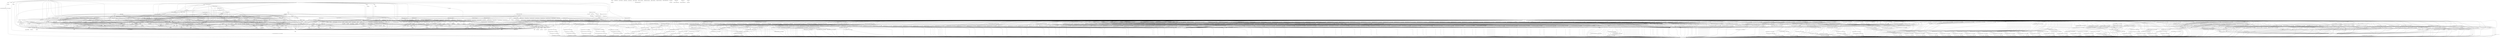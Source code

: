 digraph depends {
    node [shape=plaintext]
"adwaita-icon-theme-symbolic" -> "hicolor-icon-theme"
"alsa-state" -> "alsa-state-lic" [style=dotted]
"alsa-state" -> "alsa-states" [style=dotted]
"alsa-state" -> "alsa-utils-alsactl"
"alsa-utils-alsactl" -> "alsa-states" [style=dotted]
"alsa-utils-alsactl" -> "libasound2"
"alsa-utils-alsactl" -> "libc6"
"alsa-utils-alsamixer" -> "libasound2"
"alsa-utils-alsamixer" -> "libc6"
"alsa-utils-alsamixer" -> "libformw5"
"alsa-utils-alsamixer" -> "libmenuw5"
"alsa-utils-alsamixer" -> "libncursesw5"
"alsa-utils-alsamixer" -> "libpanelw5"
"alsa-utils-alsamixer" -> "libtinfo5"
"anbox" -> "anbox-lic" [style=dotted]
"anbox" -> "ashmem"
"anbox" -> "binder"
"anbox" -> "boost-log"
"anbox-data" -> "anbox-data-lic" [style=dotted]
"anbox" -> "dbus-cpp"
"anbox" -> "libboost-filesystem1.67.0"
"anbox" -> "libboost-iostreams1.67.0"
"anbox" -> "libboost-program-options1.67.0"
"anbox" -> "libboost-system1.67.0"
"anbox" -> "libboost-thread1.67.0"
"anbox" -> "libc6"
"anbox" -> "libgcc1"
"anbox" -> "libprotobuf-lite15"
"anbox" -> "libsdl2-2.0-0"
"anbox" -> "libsdl2-image-2.0-0"
"anbox" -> "libstdc++6"
"anbox" -> "lxc"
"ashmem" -> "ashmem-lic" [style=dotted]
"ashmem" -> "kernel-module-ashmem-linux-4.15.13-yocto-standard"
"avahi-daemon" -> "base-files"
"avahi-daemon" -> "base-passwd"
"avahi-daemon" -> "libavahi-common3"
"avahi-daemon" -> "libavahi-core7"
"avahi-daemon" -> "libc6"
"avahi-daemon" -> "libcap2"
"avahi-daemon" -> "libdaemon0"
"avahi-daemon" -> "libdbus-1-3"
"avahi-daemon" -> "libexpat1"
"avahi-daemon" -> "libnss-mdns" [style=dotted]
"avahi-daemon" -> "shadow"
"avahi-locale-en-gb" -> "virtual-locale-en-gb" [style=dotted]
"base-files" -> "base-files-lic" [style=dotted]
"base-passwd" -> "base-passwd-lic" [style=dotted]
"bash" -> "base-files"
"bash" -> "bash-lic" [style=dotted]
"bash" -> "libc6"
"bash" -> "libtinfo5"
"bash" -> "update-alternatives-opkg"
"binder" -> "binder-lic" [style=dotted]
"binder" -> "kernel-module-binder-linux-4.15.13-yocto-standard"
"binutils" -> "binutils-lic" [style=dotted]
"binutils" -> "libbfd"
"binutils" -> "libc6"
"binutils" -> "libz1"
"binutils" -> "update-alternatives-opkg"
"bluez5" -> "bluez5-lic" [style=dotted]
"bluez5" -> "libc6"
"bluez5" -> "libdbus-1-3"
"bluez5" -> "libglib-2.0-0"
"bluez5" -> "libreadline7"
"bluez5" -> "libudev1"
"boost-log" -> "libboost-filesystem1.67.0"
"boost-log" -> "libboost-regex1.67.0"
"boost-log" -> "libboost-system1.67.0"
"boost-log" -> "libboost-thread1.67.0"
"boost-log" -> "libc6"
"boost-log" -> "libgcc1"
"boost-log" -> "libstdc++6"
"bridge-utils" -> "bridge-utils-lic" [style=dotted]
"bridge-utils" -> "kernel-module-bridge" [style=dotted]
"bridge-utils" -> "libc6"
"bridge-utils" -> "update-alternatives-opkg"
"busybox" -> "busybox-lic" [style=dotted]
"busybox" -> "busybox-syslog" [style=dotted]
"busybox" -> "busybox-udhcpc" [style=dotted]
"busybox" -> "libc6"
"busybox" -> "libtirpc3"
"busybox" -> "update-alternatives-opkg"
"cogl-1.0-locale-en-gb" -> "virtual-locale-en-gb" [style=dotted]
"dbus-1" -> "base-files"
"dbus-1" -> "base-passwd"
"dbus-1" -> "dbus-lic" [style=dotted]
"dbus-1" -> "libc6"
"dbus-1" -> "libdbus-1-3"
"dbus-1" -> "libexpat1"
"dbus-1" -> "libsystemd0"
"dbus-1" -> "shadow"
"dbus-cpp" -> "dbus-cpp-lic" [style=dotted]
"dbus-cpp" -> "libboost-filesystem1.67.0"
"dbus-cpp" -> "libboost-program-options1.67.0"
"dbus-cpp" -> "libboost-system1.67.0"
"dbus-cpp" -> "libc6"
"dbus-cpp" -> "libdbus-1-3"
"dbus-cpp" -> "libgcc1"
"dbus-cpp" -> "libprocess-cpp3"
"dbus-cpp" -> "libstdc++6"
"dbus-cpp" -> "libxml2"
"directfb" -> "directfb-lic" [style=dotted]
"directfb" -> "libc6"
"directfb" -> "libfreetype6"
"directfb" -> "libgcc1"
"directfb" -> "libjpeg62"
"directfb" -> "libpng16-16"
"directfb" -> "libstdc++6"
"directfb" -> "libz1"
"distcc" -> "avahi-daemon" [style=dotted]
"distcc" -> "base-files"
"distcc" -> "base-passwd"
"distcc-config" -> "distcc"
"distcc-config" -> "distcc-config-lic" [style=dotted]
"distcc" -> "distcc-lic" [style=dotted]
"distcc" -> "libavahi-client3"
"distcc" -> "libavahi-common3"
"distcc" -> "libc6"
"distcc" -> "libpopt0"
"distcc" -> "shadow"
"dnsmasq" -> "dnsmasq-lic" [style=dotted]
"dnsmasq" -> "libc6"
"e2fsprogs-e2fsck" -> "libblkid1"
"e2fsprogs-e2fsck" -> "libc6"
"e2fsprogs-e2fsck" -> "libcom-err2"
"e2fsprogs-e2fsck" -> "libe2p2"
"e2fsprogs-e2fsck" -> "libext2fs2"
"e2fsprogs-e2fsck" -> "libuuid1"
"glibc-gconv-iso8859-1" -> "glibc-gconv"
"glibc-gconv-iso8859-1" -> "libc6"
"glibc-locale-en-gb" -> "virtual-locale-en-gb" [style=dotted]
"glmark2" -> "glmark2-lic" [style=dotted]
"glmark2" -> "libc6"
"glmark2" -> "libdrm2"
"glmark2" -> "libegl-mesa"
"glmark2" -> "libgbm1"
"glmark2" -> "libgcc1"
"glmark2" -> "libgles2-mesa"
"glmark2" -> "libjpeg62"
"glmark2" -> "libpng16-16"
"glmark2" -> "libstdc++6"
"glmark2" -> "libudev1"
"glmark2" -> "wayland"
"gtk+3-demo" -> "libatk-1.0-0"
"gtk+3-demo" -> "libc6"
"gtk+3-demo" -> "libcairo2"
"gtk+3-demo" -> "libepoxy0"
"gtk+3-demo" -> "libgdk-pixbuf-2.0-0"
"gtk+3-demo" -> "libglib-2.0-0"
"gtk+3-demo" -> "libgtk-3.0"
"gtk+3-demo" -> "libharfbuzz0"
"gtk+3-demo" -> "pango"
"gtk+3-locale-en-gb" -> "virtual-locale-en-gb" [style=dotted]
"gtk+3-locale-en" -> "virtual-locale-en" [style=dotted]
"gzip" -> "gzip-lic" [style=dotted]
"gzip" -> "libc6"
"gzip" -> "update-alternatives-opkg"
"hicolor-icon-theme" -> "hicolor-icon-theme-lic" [style=dotted]
"iw" -> "iw-lic" [style=dotted]
"iw" -> "libc6"
"iw" -> "libnl-3-200"
"iw" -> "libnl-genl-3-200"
"kbd" -> "kbd-lic" [style=dotted]
"kbd" -> "libc6"
"kbd" -> "update-alternatives-opkg"
"kernel-module-6lowpan-4.15.13-yocto-standard" -> "kernel-4.15.13-yocto-standard"
"kernel-module-8021q-4.15.13-yocto-standard" -> "kernel-4.15.13-yocto-standard"
"kernel-module-8139cp-4.15.13-yocto-standard" -> "kernel-4.15.13-yocto-standard"
"kernel-module-8139too-4.15.13-yocto-standard" -> "kernel-4.15.13-yocto-standard"
"kernel-module-ac97-bus-4.15.13-yocto-standard" -> "kernel-4.15.13-yocto-standard"
"kernel-module-act-mirred-4.15.13-yocto-standard" -> "kernel-4.15.13-yocto-standard"
"kernel-module-af-key-4.15.13-yocto-standard" -> "kernel-4.15.13-yocto-standard"
"kernel-module-ah4-4.15.13-yocto-standard" -> "kernel-4.15.13-yocto-standard"
"kernel-module-alx-4.15.13-yocto-standard" -> "kernel-4.15.13-yocto-standard"
"kernel-module-alx-4.15.13-yocto-standard" -> "kernel-module-mdio-4.15.13-yocto-standard"
"kernel-module-anubis-4.15.13-yocto-standard" -> "kernel-4.15.13-yocto-standard"
"kernel-module-arc4-4.15.13-yocto-standard" -> "kernel-4.15.13-yocto-standard"
"kernel-module-arptable-filter-4.15.13-yocto-standard" -> "kernel-4.15.13-yocto-standard"
"kernel-module-arptable-filter-4.15.13-yocto-standard" -> "kernel-module-arp-tables-4.15.13-yocto-standard"
"kernel-module-arptable-filter-4.15.13-yocto-standard" -> "kernel-module-x-tables-4.15.13-yocto-standard"
"kernel-module-arp-tables-4.15.13-yocto-standard" -> "kernel-4.15.13-yocto-standard"
"kernel-module-arp-tables-4.15.13-yocto-standard" -> "kernel-module-x-tables-4.15.13-yocto-standard"
"kernel-module-arpt-mangle-4.15.13-yocto-standard" -> "kernel-4.15.13-yocto-standard"
"kernel-module-arpt-mangle-4.15.13-yocto-standard" -> "kernel-module-x-tables-4.15.13-yocto-standard"
"kernel-module-ashmem-linux-4.15.13-yocto-standard" -> "kernel-4.15.13-yocto-standard"
"kernel-module-asix-4.15.13-yocto-standard" -> "kernel-4.15.13-yocto-standard"
"kernel-module-asix-4.15.13-yocto-standard" -> "kernel-module-libphy-4.15.13-yocto-standard"
"kernel-module-asix-4.15.13-yocto-standard" -> "kernel-module-usbnet-4.15.13-yocto-standard"
"kernel-module-at24-4.15.13-yocto-standard" -> "kernel-4.15.13-yocto-standard"
"kernel-module-ata-piix-4.15.13-yocto-standard" -> "kernel-4.15.13-yocto-standard"
"kernel-module-ath-4.15.13-yocto-standard" -> "kernel-4.15.13-yocto-standard"
"kernel-module-ath-4.15.13-yocto-standard" -> "kernel-module-cfg80211-4.15.13-yocto-standard"
"kernel-module-ath5k-4.15.13-yocto-standard" -> "kernel-4.15.13-yocto-standard"
"kernel-module-ath5k-4.15.13-yocto-standard" -> "kernel-module-ath-4.15.13-yocto-standard"
"kernel-module-ath5k-4.15.13-yocto-standard" -> "kernel-module-cfg80211-4.15.13-yocto-standard"
"kernel-module-ath5k-4.15.13-yocto-standard" -> "kernel-module-mac80211-4.15.13-yocto-standard"
"kernel-module-ath9k-4.15.13-yocto-standard" -> "kernel-4.15.13-yocto-standard"
"kernel-module-ath9k-4.15.13-yocto-standard" -> "kernel-module-ath-4.15.13-yocto-standard"
"kernel-module-ath9k-4.15.13-yocto-standard" -> "kernel-module-ath9k-common-4.15.13-yocto-standard"
"kernel-module-ath9k-4.15.13-yocto-standard" -> "kernel-module-ath9k-hw-4.15.13-yocto-standard"
"kernel-module-ath9k-4.15.13-yocto-standard" -> "kernel-module-cfg80211-4.15.13-yocto-standard"
"kernel-module-ath9k-4.15.13-yocto-standard" -> "kernel-module-mac80211-4.15.13-yocto-standard"
"kernel-module-ath9k-common-4.15.13-yocto-standard" -> "kernel-4.15.13-yocto-standard"
"kernel-module-ath9k-common-4.15.13-yocto-standard" -> "kernel-module-ath-4.15.13-yocto-standard"
"kernel-module-ath9k-common-4.15.13-yocto-standard" -> "kernel-module-ath9k-hw-4.15.13-yocto-standard"
"kernel-module-ath9k-common-4.15.13-yocto-standard" -> "kernel-module-cfg80211-4.15.13-yocto-standard"
"kernel-module-ath9k-hw-4.15.13-yocto-standard" -> "kernel-4.15.13-yocto-standard"
"kernel-module-ath9k-hw-4.15.13-yocto-standard" -> "kernel-module-ath-4.15.13-yocto-standard"
"kernel-module-atl1-4.15.13-yocto-standard" -> "kernel-4.15.13-yocto-standard"
"kernel-module-atl1c-4.15.13-yocto-standard" -> "kernel-4.15.13-yocto-standard"
"kernel-module-atl1e-4.15.13-yocto-standard" -> "kernel-4.15.13-yocto-standard"
"kernel-module-atl2-4.15.13-yocto-standard" -> "kernel-4.15.13-yocto-standard"
"kernel-module-ax88179-178a-4.15.13-yocto-standard" -> "kernel-4.15.13-yocto-standard"
"kernel-module-ax88179-178a-4.15.13-yocto-standard" -> "kernel-module-usbnet-4.15.13-yocto-standard"
"kernel-module-backlight-4.15.13-yocto-standard" -> "kernel-4.15.13-yocto-standard"
"kernel-module-bcma-4.15.13-yocto-standard" -> "kernel-4.15.13-yocto-standard"
"kernel-module-binder-linux-4.15.13-yocto-standard" -> "kernel-4.15.13-yocto-standard"
"kernel-module-binfmt-misc-4.15.13-yocto-standard" -> "kernel-4.15.13-yocto-standard"
"kernel-module-blowfish-common-4.15.13-yocto-standard" -> "kernel-4.15.13-yocto-standard"
"kernel-module-blowfish-generic-4.15.13-yocto-standard" -> "kernel-4.15.13-yocto-standard"
"kernel-module-blowfish-generic-4.15.13-yocto-standard" -> "kernel-module-blowfish-common-4.15.13-yocto-standard"
"kernel-module-bluetooth-6lowpan-4.15.13-yocto-standard" -> "kernel-4.15.13-yocto-standard"
"kernel-module-bluetooth-6lowpan-4.15.13-yocto-standard" -> "kernel-module-6lowpan-4.15.13-yocto-standard"
"kernel-module-bnep-4.15.13-yocto-standard" -> "kernel-4.15.13-yocto-standard"
"kernel-module-bnx2x-4.15.13-yocto-standard" -> "kernel-4.15.13-yocto-standard"
"kernel-module-bnx2x-4.15.13-yocto-standard" -> "kernel-module-libcrc32c-4.15.13-yocto-standard"
"kernel-module-bnx2x-4.15.13-yocto-standard" -> "kernel-module-mdio-4.15.13-yocto-standard"
"kernel-module-bnxt-en-4.15.13-yocto-standard" -> "kernel-4.15.13-yocto-standard"
"kernel-module-bonding-4.15.13-yocto-standard" -> "kernel-4.15.13-yocto-standard"
"kernel-module-brcmfmac-4.15.13-yocto-standard" -> "kernel-4.15.13-yocto-standard"
"kernel-module-brcmfmac-4.15.13-yocto-standard" -> "kernel-module-brcmutil-4.15.13-yocto-standard"
"kernel-module-brcmfmac-4.15.13-yocto-standard" -> "kernel-module-cfg80211-4.15.13-yocto-standard"
"kernel-module-brcmsmac-4.15.13-yocto-standard" -> "kernel-4.15.13-yocto-standard"
"kernel-module-brcmsmac-4.15.13-yocto-standard" -> "kernel-module-bcma-4.15.13-yocto-standard"
"kernel-module-brcmsmac-4.15.13-yocto-standard" -> "kernel-module-brcmutil-4.15.13-yocto-standard"
"kernel-module-brcmsmac-4.15.13-yocto-standard" -> "kernel-module-cfg80211-4.15.13-yocto-standard"
"kernel-module-brcmsmac-4.15.13-yocto-standard" -> "kernel-module-cordic-4.15.13-yocto-standard"
"kernel-module-brcmsmac-4.15.13-yocto-standard" -> "kernel-module-mac80211-4.15.13-yocto-standard"
"kernel-module-brcmutil-4.15.13-yocto-standard" -> "kernel-4.15.13-yocto-standard"
"kernel-module-bridge-4.15.13-yocto-standard" -> "kernel-4.15.13-yocto-standard"
"kernel-module-bridge-4.15.13-yocto-standard" -> "kernel-module-llc-4.15.13-yocto-standard"
"kernel-module-bridge-4.15.13-yocto-standard" -> "kernel-module-stp-4.15.13-yocto-standard"
"kernel-module-br-netfilter-4.15.13-yocto-standard" -> "kernel-4.15.13-yocto-standard"
"kernel-module-br-netfilter-4.15.13-yocto-standard" -> "kernel-module-bridge-4.15.13-yocto-standard"
"kernel-module-bsd-comp-4.15.13-yocto-standard" -> "kernel-4.15.13-yocto-standard"
"kernel-module-bsd-comp-4.15.13-yocto-standard" -> "kernel-module-ppp-generic-4.15.13-yocto-standard"
"kernel-module-camellia-generic-4.15.13-yocto-standard" -> "kernel-4.15.13-yocto-standard"
"kernel-module-cast5-generic-4.15.13-yocto-standard" -> "kernel-4.15.13-yocto-standard"
"kernel-module-cast5-generic-4.15.13-yocto-standard" -> "kernel-module-cast-common-4.15.13-yocto-standard"
"kernel-module-cast6-generic-4.15.13-yocto-standard" -> "kernel-4.15.13-yocto-standard"
"kernel-module-cast6-generic-4.15.13-yocto-standard" -> "kernel-module-cast-common-4.15.13-yocto-standard"
"kernel-module-cast-common-4.15.13-yocto-standard" -> "kernel-4.15.13-yocto-standard"
"kernel-module-ccm-4.15.13-yocto-standard" -> "kernel-4.15.13-yocto-standard"
"kernel-module-cdc-eem-4.15.13-yocto-standard" -> "kernel-4.15.13-yocto-standard"
"kernel-module-cdc-eem-4.15.13-yocto-standard" -> "kernel-module-usbnet-4.15.13-yocto-standard"
"kernel-module-cdc-ether-4.15.13-yocto-standard" -> "kernel-4.15.13-yocto-standard"
"kernel-module-cdc-ether-4.15.13-yocto-standard" -> "kernel-module-usbnet-4.15.13-yocto-standard"
"kernel-module-cdc-ncm-4.15.13-yocto-standard" -> "kernel-4.15.13-yocto-standard"
"kernel-module-cdc-ncm-4.15.13-yocto-standard" -> "kernel-module-usbnet-4.15.13-yocto-standard"
"kernel-module-cdc-subset-4.15.13-yocto-standard" -> "kernel-4.15.13-yocto-standard"
"kernel-module-cdc-subset-4.15.13-yocto-standard" -> "kernel-module-usbnet-4.15.13-yocto-standard"
"kernel-module-cfg80211-4.15.13-yocto-standard" -> "kernel-4.15.13-yocto-standard"
"kernel-module-cifs-4.15.13-yocto-standard" -> "kernel-4.15.13-yocto-standard"
"kernel-module-cirrus-4.15.13-yocto-standard" -> "kernel-4.15.13-yocto-standard"
"kernel-module-cirrus-4.15.13-yocto-standard" -> "kernel-module-ttm-4.15.13-yocto-standard"
"kernel-module-cmtp-4.15.13-yocto-standard" -> "kernel-4.15.13-yocto-standard"
"kernel-module-cmtp-4.15.13-yocto-standard" -> "kernel-module-kernelcapi-4.15.13-yocto-standard"
"kernel-module-configfs-4.15.13-yocto-standard" -> "kernel-4.15.13-yocto-standard"
"kernel-module-cordic-4.15.13-yocto-standard" -> "kernel-4.15.13-yocto-standard"
"kernel-module-cpia2-4.15.13-yocto-standard" -> "kernel-4.15.13-yocto-standard"
"kernel-module-cpia2-4.15.13-yocto-standard" -> "kernel-module-v4l2-common-4.15.13-yocto-standard"
"kernel-module-cpia2-4.15.13-yocto-standard" -> "kernel-module-videodev-4.15.13-yocto-standard"
"kernel-module-crc8-4.15.13-yocto-standard" -> "kernel-4.15.13-yocto-standard"
"kernel-module-crc-ccitt-4.15.13-yocto-standard" -> "kernel-4.15.13-yocto-standard"
"kernel-module-crypto-engine-4.15.13-yocto-standard" -> "kernel-4.15.13-yocto-standard"
"kernel-module-cryptoloop-4.15.13-yocto-standard" -> "kernel-4.15.13-yocto-standard"
"kernel-module-cuse-4.15.13-yocto-standard" -> "kernel-4.15.13-yocto-standard"
"kernel-module-cuse-4.15.13-yocto-standard" -> "kernel-module-fuse-4.15.13-yocto-standard"
"kernel-module-deflate-4.15.13-yocto-standard" -> "kernel-4.15.13-yocto-standard"
"kernel-module-dl2k-4.15.13-yocto-standard" -> "kernel-4.15.13-yocto-standard"
"kernel-module-dm9601-4.15.13-yocto-standard" -> "kernel-4.15.13-yocto-standard"
"kernel-module-dm9601-4.15.13-yocto-standard" -> "kernel-module-usbnet-4.15.13-yocto-standard"
"kernel-module-dummy-4.15.13-yocto-standard" -> "kernel-4.15.13-yocto-standard"
"kernel-module-ebt-802-3-4.15.13-yocto-standard" -> "kernel-4.15.13-yocto-standard"
"kernel-module-ebt-802-3-4.15.13-yocto-standard" -> "kernel-module-x-tables-4.15.13-yocto-standard"
"kernel-module-ebtable-broute-4.15.13-yocto-standard" -> "kernel-4.15.13-yocto-standard"
"kernel-module-ebtable-broute-4.15.13-yocto-standard" -> "kernel-module-bridge-4.15.13-yocto-standard"
"kernel-module-ebtable-broute-4.15.13-yocto-standard" -> "kernel-module-ebtables-4.15.13-yocto-standard"
"kernel-module-ebtable-filter-4.15.13-yocto-standard" -> "kernel-4.15.13-yocto-standard"
"kernel-module-ebtable-filter-4.15.13-yocto-standard" -> "kernel-module-ebtables-4.15.13-yocto-standard"
"kernel-module-ebtable-nat-4.15.13-yocto-standard" -> "kernel-4.15.13-yocto-standard"
"kernel-module-ebtable-nat-4.15.13-yocto-standard" -> "kernel-module-ebtables-4.15.13-yocto-standard"
"kernel-module-ebtables-4.15.13-yocto-standard" -> "kernel-4.15.13-yocto-standard"
"kernel-module-ebtables-4.15.13-yocto-standard" -> "kernel-module-x-tables-4.15.13-yocto-standard"
"kernel-module-ebt-among-4.15.13-yocto-standard" -> "kernel-4.15.13-yocto-standard"
"kernel-module-ebt-among-4.15.13-yocto-standard" -> "kernel-module-x-tables-4.15.13-yocto-standard"
"kernel-module-ebt-arp-4.15.13-yocto-standard" -> "kernel-4.15.13-yocto-standard"
"kernel-module-ebt-arp-4.15.13-yocto-standard" -> "kernel-module-x-tables-4.15.13-yocto-standard"
"kernel-module-ebt-arpreply-4.15.13-yocto-standard" -> "kernel-4.15.13-yocto-standard"
"kernel-module-ebt-arpreply-4.15.13-yocto-standard" -> "kernel-module-x-tables-4.15.13-yocto-standard"
"kernel-module-ebt-dnat-4.15.13-yocto-standard" -> "kernel-4.15.13-yocto-standard"
"kernel-module-ebt-dnat-4.15.13-yocto-standard" -> "kernel-module-x-tables-4.15.13-yocto-standard"
"kernel-module-ebt-ip-4.15.13-yocto-standard" -> "kernel-4.15.13-yocto-standard"
"kernel-module-ebt-ip-4.15.13-yocto-standard" -> "kernel-module-x-tables-4.15.13-yocto-standard"
"kernel-module-ebt-ip6-4.15.13-yocto-standard" -> "kernel-4.15.13-yocto-standard"
"kernel-module-ebt-ip6-4.15.13-yocto-standard" -> "kernel-module-x-tables-4.15.13-yocto-standard"
"kernel-module-ebt-limit-4.15.13-yocto-standard" -> "kernel-4.15.13-yocto-standard"
"kernel-module-ebt-limit-4.15.13-yocto-standard" -> "kernel-module-x-tables-4.15.13-yocto-standard"
"kernel-module-ebt-log-4.15.13-yocto-standard" -> "kernel-4.15.13-yocto-standard"
"kernel-module-ebt-log-4.15.13-yocto-standard" -> "kernel-module-x-tables-4.15.13-yocto-standard"
"kernel-module-ebt-mark-4.15.13-yocto-standard" -> "kernel-4.15.13-yocto-standard"
"kernel-module-ebt-mark-4.15.13-yocto-standard" -> "kernel-module-x-tables-4.15.13-yocto-standard"
"kernel-module-ebt-mark-m-4.15.13-yocto-standard" -> "kernel-4.15.13-yocto-standard"
"kernel-module-ebt-mark-m-4.15.13-yocto-standard" -> "kernel-module-x-tables-4.15.13-yocto-standard"
"kernel-module-ebt-nflog-4.15.13-yocto-standard" -> "kernel-4.15.13-yocto-standard"
"kernel-module-ebt-nflog-4.15.13-yocto-standard" -> "kernel-module-x-tables-4.15.13-yocto-standard"
"kernel-module-ebt-pkttype-4.15.13-yocto-standard" -> "kernel-4.15.13-yocto-standard"
"kernel-module-ebt-pkttype-4.15.13-yocto-standard" -> "kernel-module-x-tables-4.15.13-yocto-standard"
"kernel-module-ebt-redirect-4.15.13-yocto-standard" -> "kernel-4.15.13-yocto-standard"
"kernel-module-ebt-redirect-4.15.13-yocto-standard" -> "kernel-module-x-tables-4.15.13-yocto-standard"
"kernel-module-ebt-snat-4.15.13-yocto-standard" -> "kernel-4.15.13-yocto-standard"
"kernel-module-ebt-snat-4.15.13-yocto-standard" -> "kernel-module-x-tables-4.15.13-yocto-standard"
"kernel-module-ebt-stp-4.15.13-yocto-standard" -> "kernel-4.15.13-yocto-standard"
"kernel-module-ebt-stp-4.15.13-yocto-standard" -> "kernel-module-x-tables-4.15.13-yocto-standard"
"kernel-module-ebt-vlan-4.15.13-yocto-standard" -> "kernel-4.15.13-yocto-standard"
"kernel-module-ebt-vlan-4.15.13-yocto-standard" -> "kernel-module-x-tables-4.15.13-yocto-standard"
"kernel-module-eeprom-93cx6-4.15.13-yocto-standard" -> "kernel-4.15.13-yocto-standard"
"kernel-module-efivarfs-4.15.13-yocto-standard" -> "kernel-4.15.13-yocto-standard"
"kernel-module-efivars-4.15.13-yocto-standard" -> "kernel-4.15.13-yocto-standard"
"kernel-module-esp4-4.15.13-yocto-standard" -> "kernel-4.15.13-yocto-standard"
"kernel-module-floppy-4.15.13-yocto-standard" -> "kernel-4.15.13-yocto-standard"
"kernel-module-fuse-4.15.13-yocto-standard" -> "kernel-4.15.13-yocto-standard"
"kernel-module-gcm-4.15.13-yocto-standard" -> "kernel-4.15.13-yocto-standard"
"kernel-module-generic-bl-4.15.13-yocto-standard" -> "kernel-4.15.13-yocto-standard"
"kernel-module-generic-bl-4.15.13-yocto-standard" -> "kernel-module-backlight-4.15.13-yocto-standard"
"kernel-module-gf128mul-4.15.13-yocto-standard" -> "kernel-4.15.13-yocto-standard"
"kernel-module-ghash-generic-4.15.13-yocto-standard" -> "kernel-4.15.13-yocto-standard"
"kernel-module-ghash-generic-4.15.13-yocto-standard" -> "kernel-module-gf128mul-4.15.13-yocto-standard"
"kernel-module-gre-4.15.13-yocto-standard" -> "kernel-4.15.13-yocto-standard"
"kernel-module-gspca-benq-4.15.13-yocto-standard" -> "kernel-4.15.13-yocto-standard"
"kernel-module-gspca-benq-4.15.13-yocto-standard" -> "kernel-module-gspca-main-4.15.13-yocto-standard"
"kernel-module-gspca-conex-4.15.13-yocto-standard" -> "kernel-4.15.13-yocto-standard"
"kernel-module-gspca-conex-4.15.13-yocto-standard" -> "kernel-module-gspca-main-4.15.13-yocto-standard"
"kernel-module-gspca-conex-4.15.13-yocto-standard" -> "kernel-module-videodev-4.15.13-yocto-standard"
"kernel-module-gspca-cpia1-4.15.13-yocto-standard" -> "kernel-4.15.13-yocto-standard"
"kernel-module-gspca-cpia1-4.15.13-yocto-standard" -> "kernel-module-gspca-main-4.15.13-yocto-standard"
"kernel-module-gspca-cpia1-4.15.13-yocto-standard" -> "kernel-module-videodev-4.15.13-yocto-standard"
"kernel-module-gspca-etoms-4.15.13-yocto-standard" -> "kernel-4.15.13-yocto-standard"
"kernel-module-gspca-etoms-4.15.13-yocto-standard" -> "kernel-module-gspca-main-4.15.13-yocto-standard"
"kernel-module-gspca-etoms-4.15.13-yocto-standard" -> "kernel-module-videodev-4.15.13-yocto-standard"
"kernel-module-gspca-finepix-4.15.13-yocto-standard" -> "kernel-4.15.13-yocto-standard"
"kernel-module-gspca-finepix-4.15.13-yocto-standard" -> "kernel-module-gspca-main-4.15.13-yocto-standard"
"kernel-module-gspca-gl860-4.15.13-yocto-standard" -> "kernel-4.15.13-yocto-standard"
"kernel-module-gspca-gl860-4.15.13-yocto-standard" -> "kernel-module-gspca-main-4.15.13-yocto-standard"
"kernel-module-gspca-gl860-4.15.13-yocto-standard" -> "kernel-module-videodev-4.15.13-yocto-standard"
"kernel-module-gspca-jeilinj-4.15.13-yocto-standard" -> "kernel-4.15.13-yocto-standard"
"kernel-module-gspca-jeilinj-4.15.13-yocto-standard" -> "kernel-module-gspca-main-4.15.13-yocto-standard"
"kernel-module-gspca-jeilinj-4.15.13-yocto-standard" -> "kernel-module-videodev-4.15.13-yocto-standard"
"kernel-module-gspca-jl2005bcd-4.15.13-yocto-standard" -> "kernel-4.15.13-yocto-standard"
"kernel-module-gspca-jl2005bcd-4.15.13-yocto-standard" -> "kernel-module-gspca-main-4.15.13-yocto-standard"
"kernel-module-gspca-kinect-4.15.13-yocto-standard" -> "kernel-4.15.13-yocto-standard"
"kernel-module-gspca-kinect-4.15.13-yocto-standard" -> "kernel-module-gspca-main-4.15.13-yocto-standard"
"kernel-module-gspca-konica-4.15.13-yocto-standard" -> "kernel-4.15.13-yocto-standard"
"kernel-module-gspca-konica-4.15.13-yocto-standard" -> "kernel-module-gspca-main-4.15.13-yocto-standard"
"kernel-module-gspca-konica-4.15.13-yocto-standard" -> "kernel-module-videodev-4.15.13-yocto-standard"
"kernel-module-gspca-m5602-4.15.13-yocto-standard" -> "kernel-4.15.13-yocto-standard"
"kernel-module-gspca-m5602-4.15.13-yocto-standard" -> "kernel-module-gspca-main-4.15.13-yocto-standard"
"kernel-module-gspca-m5602-4.15.13-yocto-standard" -> "kernel-module-videodev-4.15.13-yocto-standard"
"kernel-module-gspca-main-4.15.13-yocto-standard" -> "kernel-4.15.13-yocto-standard"
"kernel-module-gspca-main-4.15.13-yocto-standard" -> "kernel-module-v4l2-common-4.15.13-yocto-standard"
"kernel-module-gspca-main-4.15.13-yocto-standard" -> "kernel-module-videodev-4.15.13-yocto-standard"
"kernel-module-gspca-mars-4.15.13-yocto-standard" -> "kernel-4.15.13-yocto-standard"
"kernel-module-gspca-mars-4.15.13-yocto-standard" -> "kernel-module-gspca-main-4.15.13-yocto-standard"
"kernel-module-gspca-mars-4.15.13-yocto-standard" -> "kernel-module-videodev-4.15.13-yocto-standard"
"kernel-module-gspca-mr97310a-4.15.13-yocto-standard" -> "kernel-4.15.13-yocto-standard"
"kernel-module-gspca-mr97310a-4.15.13-yocto-standard" -> "kernel-module-gspca-main-4.15.13-yocto-standard"
"kernel-module-gspca-mr97310a-4.15.13-yocto-standard" -> "kernel-module-videodev-4.15.13-yocto-standard"
"kernel-module-gspca-nw80x-4.15.13-yocto-standard" -> "kernel-4.15.13-yocto-standard"
"kernel-module-gspca-nw80x-4.15.13-yocto-standard" -> "kernel-module-gspca-main-4.15.13-yocto-standard"
"kernel-module-gspca-nw80x-4.15.13-yocto-standard" -> "kernel-module-videodev-4.15.13-yocto-standard"
"kernel-module-gspca-ov519-4.15.13-yocto-standard" -> "kernel-4.15.13-yocto-standard"
"kernel-module-gspca-ov519-4.15.13-yocto-standard" -> "kernel-module-gspca-main-4.15.13-yocto-standard"
"kernel-module-gspca-ov519-4.15.13-yocto-standard" -> "kernel-module-videodev-4.15.13-yocto-standard"
"kernel-module-gspca-ov534-4.15.13-yocto-standard" -> "kernel-4.15.13-yocto-standard"
"kernel-module-gspca-ov534-4.15.13-yocto-standard" -> "kernel-module-gspca-main-4.15.13-yocto-standard"
"kernel-module-gspca-ov534-4.15.13-yocto-standard" -> "kernel-module-videodev-4.15.13-yocto-standard"
"kernel-module-gspca-ov534-9-4.15.13-yocto-standard" -> "kernel-4.15.13-yocto-standard"
"kernel-module-gspca-ov534-9-4.15.13-yocto-standard" -> "kernel-module-gspca-main-4.15.13-yocto-standard"
"kernel-module-gspca-ov534-9-4.15.13-yocto-standard" -> "kernel-module-videodev-4.15.13-yocto-standard"
"kernel-module-gspca-pac207-4.15.13-yocto-standard" -> "kernel-4.15.13-yocto-standard"
"kernel-module-gspca-pac207-4.15.13-yocto-standard" -> "kernel-module-gspca-main-4.15.13-yocto-standard"
"kernel-module-gspca-pac207-4.15.13-yocto-standard" -> "kernel-module-videodev-4.15.13-yocto-standard"
"kernel-module-gspca-pac7302-4.15.13-yocto-standard" -> "kernel-4.15.13-yocto-standard"
"kernel-module-gspca-pac7302-4.15.13-yocto-standard" -> "kernel-module-gspca-main-4.15.13-yocto-standard"
"kernel-module-gspca-pac7302-4.15.13-yocto-standard" -> "kernel-module-videodev-4.15.13-yocto-standard"
"kernel-module-gspca-pac7311-4.15.13-yocto-standard" -> "kernel-4.15.13-yocto-standard"
"kernel-module-gspca-pac7311-4.15.13-yocto-standard" -> "kernel-module-gspca-main-4.15.13-yocto-standard"
"kernel-module-gspca-pac7311-4.15.13-yocto-standard" -> "kernel-module-videodev-4.15.13-yocto-standard"
"kernel-module-gspca-se401-4.15.13-yocto-standard" -> "kernel-4.15.13-yocto-standard"
"kernel-module-gspca-se401-4.15.13-yocto-standard" -> "kernel-module-gspca-main-4.15.13-yocto-standard"
"kernel-module-gspca-se401-4.15.13-yocto-standard" -> "kernel-module-videodev-4.15.13-yocto-standard"
"kernel-module-gspca-sn9c2028-4.15.13-yocto-standard" -> "kernel-4.15.13-yocto-standard"
"kernel-module-gspca-sn9c2028-4.15.13-yocto-standard" -> "kernel-module-gspca-main-4.15.13-yocto-standard"
"kernel-module-gspca-sn9c2028-4.15.13-yocto-standard" -> "kernel-module-videodev-4.15.13-yocto-standard"
"kernel-module-gspca-sn9c20x-4.15.13-yocto-standard" -> "kernel-4.15.13-yocto-standard"
"kernel-module-gspca-sn9c20x-4.15.13-yocto-standard" -> "kernel-module-gspca-main-4.15.13-yocto-standard"
"kernel-module-gspca-sn9c20x-4.15.13-yocto-standard" -> "kernel-module-videodev-4.15.13-yocto-standard"
"kernel-module-gspca-sonixb-4.15.13-yocto-standard" -> "kernel-4.15.13-yocto-standard"
"kernel-module-gspca-sonixb-4.15.13-yocto-standard" -> "kernel-module-gspca-main-4.15.13-yocto-standard"
"kernel-module-gspca-sonixb-4.15.13-yocto-standard" -> "kernel-module-videodev-4.15.13-yocto-standard"
"kernel-module-gspca-sonixj-4.15.13-yocto-standard" -> "kernel-4.15.13-yocto-standard"
"kernel-module-gspca-sonixj-4.15.13-yocto-standard" -> "kernel-module-gspca-main-4.15.13-yocto-standard"
"kernel-module-gspca-sonixj-4.15.13-yocto-standard" -> "kernel-module-videodev-4.15.13-yocto-standard"
"kernel-module-gspca-spca1528-4.15.13-yocto-standard" -> "kernel-4.15.13-yocto-standard"
"kernel-module-gspca-spca1528-4.15.13-yocto-standard" -> "kernel-module-gspca-main-4.15.13-yocto-standard"
"kernel-module-gspca-spca1528-4.15.13-yocto-standard" -> "kernel-module-videodev-4.15.13-yocto-standard"
"kernel-module-gspca-spca500-4.15.13-yocto-standard" -> "kernel-4.15.13-yocto-standard"
"kernel-module-gspca-spca500-4.15.13-yocto-standard" -> "kernel-module-gspca-main-4.15.13-yocto-standard"
"kernel-module-gspca-spca500-4.15.13-yocto-standard" -> "kernel-module-videodev-4.15.13-yocto-standard"
"kernel-module-gspca-spca501-4.15.13-yocto-standard" -> "kernel-4.15.13-yocto-standard"
"kernel-module-gspca-spca501-4.15.13-yocto-standard" -> "kernel-module-gspca-main-4.15.13-yocto-standard"
"kernel-module-gspca-spca501-4.15.13-yocto-standard" -> "kernel-module-videodev-4.15.13-yocto-standard"
"kernel-module-gspca-spca505-4.15.13-yocto-standard" -> "kernel-4.15.13-yocto-standard"
"kernel-module-gspca-spca505-4.15.13-yocto-standard" -> "kernel-module-gspca-main-4.15.13-yocto-standard"
"kernel-module-gspca-spca505-4.15.13-yocto-standard" -> "kernel-module-videodev-4.15.13-yocto-standard"
"kernel-module-gspca-spca506-4.15.13-yocto-standard" -> "kernel-4.15.13-yocto-standard"
"kernel-module-gspca-spca506-4.15.13-yocto-standard" -> "kernel-module-gspca-main-4.15.13-yocto-standard"
"kernel-module-gspca-spca506-4.15.13-yocto-standard" -> "kernel-module-videodev-4.15.13-yocto-standard"
"kernel-module-gspca-spca508-4.15.13-yocto-standard" -> "kernel-4.15.13-yocto-standard"
"kernel-module-gspca-spca508-4.15.13-yocto-standard" -> "kernel-module-gspca-main-4.15.13-yocto-standard"
"kernel-module-gspca-spca508-4.15.13-yocto-standard" -> "kernel-module-videodev-4.15.13-yocto-standard"
"kernel-module-gspca-spca561-4.15.13-yocto-standard" -> "kernel-4.15.13-yocto-standard"
"kernel-module-gspca-spca561-4.15.13-yocto-standard" -> "kernel-module-gspca-main-4.15.13-yocto-standard"
"kernel-module-gspca-spca561-4.15.13-yocto-standard" -> "kernel-module-videodev-4.15.13-yocto-standard"
"kernel-module-gspca-sq905-4.15.13-yocto-standard" -> "kernel-4.15.13-yocto-standard"
"kernel-module-gspca-sq905-4.15.13-yocto-standard" -> "kernel-module-gspca-main-4.15.13-yocto-standard"
"kernel-module-gspca-sq905c-4.15.13-yocto-standard" -> "kernel-4.15.13-yocto-standard"
"kernel-module-gspca-sq905c-4.15.13-yocto-standard" -> "kernel-module-gspca-main-4.15.13-yocto-standard"
"kernel-module-gspca-sq930x-4.15.13-yocto-standard" -> "kernel-4.15.13-yocto-standard"
"kernel-module-gspca-sq930x-4.15.13-yocto-standard" -> "kernel-module-gspca-main-4.15.13-yocto-standard"
"kernel-module-gspca-sq930x-4.15.13-yocto-standard" -> "kernel-module-videodev-4.15.13-yocto-standard"
"kernel-module-gspca-stk014-4.15.13-yocto-standard" -> "kernel-4.15.13-yocto-standard"
"kernel-module-gspca-stk014-4.15.13-yocto-standard" -> "kernel-module-gspca-main-4.15.13-yocto-standard"
"kernel-module-gspca-stk014-4.15.13-yocto-standard" -> "kernel-module-videodev-4.15.13-yocto-standard"
"kernel-module-gspca-stv0680-4.15.13-yocto-standard" -> "kernel-4.15.13-yocto-standard"
"kernel-module-gspca-stv0680-4.15.13-yocto-standard" -> "kernel-module-gspca-main-4.15.13-yocto-standard"
"kernel-module-gspca-stv06xx-4.15.13-yocto-standard" -> "kernel-4.15.13-yocto-standard"
"kernel-module-gspca-stv06xx-4.15.13-yocto-standard" -> "kernel-module-gspca-main-4.15.13-yocto-standard"
"kernel-module-gspca-stv06xx-4.15.13-yocto-standard" -> "kernel-module-videodev-4.15.13-yocto-standard"
"kernel-module-gspca-sunplus-4.15.13-yocto-standard" -> "kernel-4.15.13-yocto-standard"
"kernel-module-gspca-sunplus-4.15.13-yocto-standard" -> "kernel-module-gspca-main-4.15.13-yocto-standard"
"kernel-module-gspca-sunplus-4.15.13-yocto-standard" -> "kernel-module-videodev-4.15.13-yocto-standard"
"kernel-module-gspca-t613-4.15.13-yocto-standard" -> "kernel-4.15.13-yocto-standard"
"kernel-module-gspca-t613-4.15.13-yocto-standard" -> "kernel-module-gspca-main-4.15.13-yocto-standard"
"kernel-module-gspca-t613-4.15.13-yocto-standard" -> "kernel-module-videodev-4.15.13-yocto-standard"
"kernel-module-gspca-topro-4.15.13-yocto-standard" -> "kernel-4.15.13-yocto-standard"
"kernel-module-gspca-topro-4.15.13-yocto-standard" -> "kernel-module-gspca-main-4.15.13-yocto-standard"
"kernel-module-gspca-topro-4.15.13-yocto-standard" -> "kernel-module-videodev-4.15.13-yocto-standard"
"kernel-module-gspca-tv8532-4.15.13-yocto-standard" -> "kernel-4.15.13-yocto-standard"
"kernel-module-gspca-tv8532-4.15.13-yocto-standard" -> "kernel-module-gspca-main-4.15.13-yocto-standard"
"kernel-module-gspca-tv8532-4.15.13-yocto-standard" -> "kernel-module-videodev-4.15.13-yocto-standard"
"kernel-module-gspca-vc032x-4.15.13-yocto-standard" -> "kernel-4.15.13-yocto-standard"
"kernel-module-gspca-vc032x-4.15.13-yocto-standard" -> "kernel-module-gspca-main-4.15.13-yocto-standard"
"kernel-module-gspca-vc032x-4.15.13-yocto-standard" -> "kernel-module-videodev-4.15.13-yocto-standard"
"kernel-module-gspca-vicam-4.15.13-yocto-standard" -> "kernel-4.15.13-yocto-standard"
"kernel-module-gspca-vicam-4.15.13-yocto-standard" -> "kernel-module-gspca-main-4.15.13-yocto-standard"
"kernel-module-gspca-vicam-4.15.13-yocto-standard" -> "kernel-module-videodev-4.15.13-yocto-standard"
"kernel-module-gspca-xirlink-cit-4.15.13-yocto-standard" -> "kernel-4.15.13-yocto-standard"
"kernel-module-gspca-xirlink-cit-4.15.13-yocto-standard" -> "kernel-module-gspca-main-4.15.13-yocto-standard"
"kernel-module-gspca-xirlink-cit-4.15.13-yocto-standard" -> "kernel-module-videodev-4.15.13-yocto-standard"
"kernel-module-gspca-zc3xx-4.15.13-yocto-standard" -> "kernel-4.15.13-yocto-standard"
"kernel-module-gspca-zc3xx-4.15.13-yocto-standard" -> "kernel-module-gspca-main-4.15.13-yocto-standard"
"kernel-module-gspca-zc3xx-4.15.13-yocto-standard" -> "kernel-module-videodev-4.15.13-yocto-standard"
"kernel-module-hidp-4.15.13-yocto-standard" -> "kernel-4.15.13-yocto-standard"
"kernel-module-i2c-mux-4.15.13-yocto-standard" -> "kernel-4.15.13-yocto-standard"
"kernel-module-i915-4.15.13-yocto-standard" -> "kernel-4.15.13-yocto-standard"
"kernel-module-i915-4.15.13-yocto-standard" -> "kernel-module-backlight-4.15.13-yocto-standard"
"kernel-module-i915-4.15.13-yocto-standard" -> "kernel-module-video-4.15.13-yocto-standard"
"kernel-module-igb-4.15.13-yocto-standard" -> "kernel-4.15.13-yocto-standard"
"kernel-module-igbvf-4.15.13-yocto-standard" -> "kernel-4.15.13-yocto-standard"
"kernel-module-ip6table-filter-4.15.13-yocto-standard" -> "kernel-4.15.13-yocto-standard"
"kernel-module-ip6table-filter-4.15.13-yocto-standard" -> "kernel-module-ip6-tables-4.15.13-yocto-standard"
"kernel-module-ip6table-filter-4.15.13-yocto-standard" -> "kernel-module-x-tables-4.15.13-yocto-standard"
"kernel-module-ip6table-mangle-4.15.13-yocto-standard" -> "kernel-4.15.13-yocto-standard"
"kernel-module-ip6table-mangle-4.15.13-yocto-standard" -> "kernel-module-ip6-tables-4.15.13-yocto-standard"
"kernel-module-ip6table-mangle-4.15.13-yocto-standard" -> "kernel-module-x-tables-4.15.13-yocto-standard"
"kernel-module-ip6table-raw-4.15.13-yocto-standard" -> "kernel-4.15.13-yocto-standard"
"kernel-module-ip6table-raw-4.15.13-yocto-standard" -> "kernel-module-ip6-tables-4.15.13-yocto-standard"
"kernel-module-ip6table-raw-4.15.13-yocto-standard" -> "kernel-module-x-tables-4.15.13-yocto-standard"
"kernel-module-ip6-tables-4.15.13-yocto-standard" -> "kernel-4.15.13-yocto-standard"
"kernel-module-ip6-tables-4.15.13-yocto-standard" -> "kernel-module-x-tables-4.15.13-yocto-standard"
"kernel-module-ip6t-eui64-4.15.13-yocto-standard" -> "kernel-4.15.13-yocto-standard"
"kernel-module-ip6t-eui64-4.15.13-yocto-standard" -> "kernel-module-x-tables-4.15.13-yocto-standard"
"kernel-module-ip6t-frag-4.15.13-yocto-standard" -> "kernel-4.15.13-yocto-standard"
"kernel-module-ip6t-frag-4.15.13-yocto-standard" -> "kernel-module-x-tables-4.15.13-yocto-standard"
"kernel-module-ip6t-hbh-4.15.13-yocto-standard" -> "kernel-4.15.13-yocto-standard"
"kernel-module-ip6t-hbh-4.15.13-yocto-standard" -> "kernel-module-x-tables-4.15.13-yocto-standard"
"kernel-module-ip6t-ipv6header-4.15.13-yocto-standard" -> "kernel-4.15.13-yocto-standard"
"kernel-module-ip6t-ipv6header-4.15.13-yocto-standard" -> "kernel-module-x-tables-4.15.13-yocto-standard"
"kernel-module-ip6t-rt-4.15.13-yocto-standard" -> "kernel-4.15.13-yocto-standard"
"kernel-module-ip6t-rt-4.15.13-yocto-standard" -> "kernel-module-x-tables-4.15.13-yocto-standard"
"kernel-module-ip6-tunnel-4.15.13-yocto-standard" -> "kernel-4.15.13-yocto-standard"
"kernel-module-ip6-tunnel-4.15.13-yocto-standard" -> "kernel-module-tunnel6-4.15.13-yocto-standard"
"kernel-module-ip6-udp-tunnel-4.15.13-yocto-standard" -> "kernel-4.15.13-yocto-standard"
"kernel-module-ipcomp-4.15.13-yocto-standard" -> "kernel-4.15.13-yocto-standard"
"kernel-module-ipcomp-4.15.13-yocto-standard" -> "kernel-module-xfrm-ipcomp-4.15.13-yocto-standard"
"kernel-module-ipcomp6-4.15.13-yocto-standard" -> "kernel-4.15.13-yocto-standard"
"kernel-module-ipcomp6-4.15.13-yocto-standard" -> "kernel-module-xfrm6-tunnel-4.15.13-yocto-standard"
"kernel-module-ipcomp6-4.15.13-yocto-standard" -> "kernel-module-xfrm-ipcomp-4.15.13-yocto-standard"
"kernel-module-ip-gre-4.15.13-yocto-standard" -> "kernel-4.15.13-yocto-standard"
"kernel-module-ip-gre-4.15.13-yocto-standard" -> "kernel-module-gre-4.15.13-yocto-standard"
"kernel-module-ipip-4.15.13-yocto-standard" -> "kernel-4.15.13-yocto-standard"
"kernel-module-iptable-filter-4.15.13-yocto-standard" -> "kernel-4.15.13-yocto-standard"
"kernel-module-iptable-filter-4.15.13-yocto-standard" -> "kernel-module-ip-tables-4.15.13-yocto-standard"
"kernel-module-iptable-filter-4.15.13-yocto-standard" -> "kernel-module-x-tables-4.15.13-yocto-standard"
"kernel-module-iptable-mangle-4.15.13-yocto-standard" -> "kernel-4.15.13-yocto-standard"
"kernel-module-iptable-mangle-4.15.13-yocto-standard" -> "kernel-module-ip-tables-4.15.13-yocto-standard"
"kernel-module-iptable-mangle-4.15.13-yocto-standard" -> "kernel-module-x-tables-4.15.13-yocto-standard"
"kernel-module-iptable-nat-4.15.13-yocto-standard" -> "kernel-4.15.13-yocto-standard"
"kernel-module-iptable-nat-4.15.13-yocto-standard" -> "kernel-module-ip-tables-4.15.13-yocto-standard"
"kernel-module-iptable-nat-4.15.13-yocto-standard" -> "kernel-module-nf-nat-ipv4-4.15.13-yocto-standard"
"kernel-module-iptable-raw-4.15.13-yocto-standard" -> "kernel-4.15.13-yocto-standard"
"kernel-module-iptable-raw-4.15.13-yocto-standard" -> "kernel-module-ip-tables-4.15.13-yocto-standard"
"kernel-module-iptable-raw-4.15.13-yocto-standard" -> "kernel-module-x-tables-4.15.13-yocto-standard"
"kernel-module-ip-tables-4.15.13-yocto-standard" -> "kernel-4.15.13-yocto-standard"
"kernel-module-ip-tables-4.15.13-yocto-standard" -> "kernel-module-x-tables-4.15.13-yocto-standard"
"kernel-module-iptable-security-4.15.13-yocto-standard" -> "kernel-4.15.13-yocto-standard"
"kernel-module-iptable-security-4.15.13-yocto-standard" -> "kernel-module-ip-tables-4.15.13-yocto-standard"
"kernel-module-iptable-security-4.15.13-yocto-standard" -> "kernel-module-x-tables-4.15.13-yocto-standard"
"kernel-module-ipt-ah-4.15.13-yocto-standard" -> "kernel-4.15.13-yocto-standard"
"kernel-module-ipt-ah-4.15.13-yocto-standard" -> "kernel-module-x-tables-4.15.13-yocto-standard"
"kernel-module-ipt-clusterip-4.15.13-yocto-standard" -> "kernel-4.15.13-yocto-standard"
"kernel-module-ipt-clusterip-4.15.13-yocto-standard" -> "kernel-module-nf-conntrack-4.15.13-yocto-standard"
"kernel-module-ipt-clusterip-4.15.13-yocto-standard" -> "kernel-module-x-tables-4.15.13-yocto-standard"
"kernel-module-ipt-ecn-4.15.13-yocto-standard" -> "kernel-4.15.13-yocto-standard"
"kernel-module-ipt-ecn-4.15.13-yocto-standard" -> "kernel-module-x-tables-4.15.13-yocto-standard"
"kernel-module-ipt-masquerade-4.15.13-yocto-standard" -> "kernel-4.15.13-yocto-standard"
"kernel-module-ipt-masquerade-4.15.13-yocto-standard" -> "kernel-module-nf-conntrack-4.15.13-yocto-standard"
"kernel-module-ipt-masquerade-4.15.13-yocto-standard" -> "kernel-module-nf-nat-masquerade-ipv4-4.15.13-yocto-standard"
"kernel-module-ipt-masquerade-4.15.13-yocto-standard" -> "kernel-module-x-tables-4.15.13-yocto-standard"
"kernel-module-ipt-reject-4.15.13-yocto-standard" -> "kernel-4.15.13-yocto-standard"
"kernel-module-ipt-reject-4.15.13-yocto-standard" -> "kernel-module-nf-reject-ipv4-4.15.13-yocto-standard"
"kernel-module-ipt-reject-4.15.13-yocto-standard" -> "kernel-module-x-tables-4.15.13-yocto-standard"
"kernel-module-ipt-rpfilter-4.15.13-yocto-standard" -> "kernel-4.15.13-yocto-standard"
"kernel-module-ipt-rpfilter-4.15.13-yocto-standard" -> "kernel-module-x-tables-4.15.13-yocto-standard"
"kernel-module-ipt-synproxy-4.15.13-yocto-standard" -> "kernel-4.15.13-yocto-standard"
"kernel-module-ipt-synproxy-4.15.13-yocto-standard" -> "kernel-module-nf-conntrack-4.15.13-yocto-standard"
"kernel-module-ipt-synproxy-4.15.13-yocto-standard" -> "kernel-module-nf-synproxy-core-4.15.13-yocto-standard"
"kernel-module-ipt-synproxy-4.15.13-yocto-standard" -> "kernel-module-x-tables-4.15.13-yocto-standard"
"kernel-module-jme-4.15.13-yocto-standard" -> "kernel-4.15.13-yocto-standard"
"kernel-module-kaweth-4.15.13-yocto-standard" -> "kernel-4.15.13-yocto-standard"
"kernel-module-kernelcapi-4.15.13-yocto-standard" -> "kernel-4.15.13-yocto-standard"
"kernel-module-khazad-4.15.13-yocto-standard" -> "kernel-4.15.13-yocto-standard"
"kernel-module-lcd-4.15.13-yocto-standard" -> "kernel-4.15.13-yocto-standard"
"kernel-module-libcrc32c-4.15.13-yocto-standard" -> "kernel-4.15.13-yocto-standard"
"kernel-module-libphy-4.15.13-yocto-standard" -> "kernel-4.15.13-yocto-standard"
"kernel-module-llc-4.15.13-yocto-standard" -> "kernel-4.15.13-yocto-standard"
"kernel-module-lp-4.15.13-yocto-standard" -> "kernel-4.15.13-yocto-standard"
"kernel-module-lp-4.15.13-yocto-standard" -> "kernel-module-parport-4.15.13-yocto-standard"
"kernel-module-mac80211-4.15.13-yocto-standard" -> "kernel-4.15.13-yocto-standard"
"kernel-module-mac80211-4.15.13-yocto-standard" -> "kernel-module-cfg80211-4.15.13-yocto-standard"
"kernel-module-mcs7830-4.15.13-yocto-standard" -> "kernel-4.15.13-yocto-standard"
"kernel-module-mcs7830-4.15.13-yocto-standard" -> "kernel-module-usbnet-4.15.13-yocto-standard"
"kernel-module-md4-4.15.13-yocto-standard" -> "kernel-4.15.13-yocto-standard"
"kernel-module-mdio-4.15.13-yocto-standard" -> "kernel-4.15.13-yocto-standard"
"kernel-module-media-4.15.13-yocto-standard" -> "kernel-4.15.13-yocto-standard"
"kernel-module-michael-mic-4.15.13-yocto-standard" -> "kernel-4.15.13-yocto-standard"
"kernel-module-mt7601u-4.15.13-yocto-standard" -> "kernel-4.15.13-yocto-standard"
"kernel-module-mt7601u-4.15.13-yocto-standard" -> "kernel-module-cfg80211-4.15.13-yocto-standard"
"kernel-module-mt7601u-4.15.13-yocto-standard" -> "kernel-module-mac80211-4.15.13-yocto-standard"
"kernel-module-nbd-4.15.13-yocto-standard" -> "kernel-4.15.13-yocto-standard"
"kernel-module-net1080-4.15.13-yocto-standard" -> "kernel-4.15.13-yocto-standard"
"kernel-module-net1080-4.15.13-yocto-standard" -> "kernel-module-usbnet-4.15.13-yocto-standard"
"kernel-module-nf-conntrack-4.15.13-yocto-standard" -> "kernel-4.15.13-yocto-standard"
"kernel-module-nf-conntrack-4.15.13-yocto-standard" -> "kernel-module-libcrc32c-4.15.13-yocto-standard"
"kernel-module-nf-conntrack-amanda-4.15.13-yocto-standard" -> "kernel-4.15.13-yocto-standard"
"kernel-module-nf-conntrack-amanda-4.15.13-yocto-standard" -> "kernel-module-nf-conntrack-4.15.13-yocto-standard"
"kernel-module-nf-conntrack-broadcast-4.15.13-yocto-standard" -> "kernel-4.15.13-yocto-standard"
"kernel-module-nf-conntrack-broadcast-4.15.13-yocto-standard" -> "kernel-module-nf-conntrack-4.15.13-yocto-standard"
"kernel-module-nf-conntrack-ftp-4.15.13-yocto-standard" -> "kernel-4.15.13-yocto-standard"
"kernel-module-nf-conntrack-ftp-4.15.13-yocto-standard" -> "kernel-module-nf-conntrack-4.15.13-yocto-standard"
"kernel-module-nf-conntrack-h323-4.15.13-yocto-standard" -> "kernel-4.15.13-yocto-standard"
"kernel-module-nf-conntrack-h323-4.15.13-yocto-standard" -> "kernel-module-nf-conntrack-4.15.13-yocto-standard"
"kernel-module-nf-conntrack-ipv4-4.15.13-yocto-standard" -> "kernel-4.15.13-yocto-standard"
"kernel-module-nf-conntrack-ipv4-4.15.13-yocto-standard" -> "kernel-module-nf-conntrack-4.15.13-yocto-standard"
"kernel-module-nf-conntrack-ipv4-4.15.13-yocto-standard" -> "kernel-module-nf-defrag-ipv4-4.15.13-yocto-standard"
"kernel-module-nf-conntrack-ipv6-4.15.13-yocto-standard" -> "kernel-4.15.13-yocto-standard"
"kernel-module-nf-conntrack-ipv6-4.15.13-yocto-standard" -> "kernel-module-nf-conntrack-4.15.13-yocto-standard"
"kernel-module-nf-conntrack-ipv6-4.15.13-yocto-standard" -> "kernel-module-nf-defrag-ipv6-4.15.13-yocto-standard"
"kernel-module-nf-conntrack-irc-4.15.13-yocto-standard" -> "kernel-4.15.13-yocto-standard"
"kernel-module-nf-conntrack-irc-4.15.13-yocto-standard" -> "kernel-module-nf-conntrack-4.15.13-yocto-standard"
"kernel-module-nf-conntrack-netbios-ns-4.15.13-yocto-standard" -> "kernel-4.15.13-yocto-standard"
"kernel-module-nf-conntrack-netbios-ns-4.15.13-yocto-standard" -> "kernel-module-nf-conntrack-4.15.13-yocto-standard"
"kernel-module-nf-conntrack-netbios-ns-4.15.13-yocto-standard" -> "kernel-module-nf-conntrack-broadcast-4.15.13-yocto-standard"
"kernel-module-nf-conntrack-netlink-4.15.13-yocto-standard" -> "kernel-4.15.13-yocto-standard"
"kernel-module-nf-conntrack-netlink-4.15.13-yocto-standard" -> "kernel-module-nf-conntrack-4.15.13-yocto-standard"
"kernel-module-nf-conntrack-netlink-4.15.13-yocto-standard" -> "kernel-module-nfnetlink-4.15.13-yocto-standard"
"kernel-module-nf-conntrack-pptp-4.15.13-yocto-standard" -> "kernel-4.15.13-yocto-standard"
"kernel-module-nf-conntrack-pptp-4.15.13-yocto-standard" -> "kernel-module-nf-conntrack-4.15.13-yocto-standard"
"kernel-module-nf-conntrack-pptp-4.15.13-yocto-standard" -> "kernel-module-nf-conntrack-proto-gre-4.15.13-yocto-standard"
"kernel-module-nf-conntrack-proto-gre-4.15.13-yocto-standard" -> "kernel-4.15.13-yocto-standard"
"kernel-module-nf-conntrack-proto-gre-4.15.13-yocto-standard" -> "kernel-module-nf-conntrack-4.15.13-yocto-standard"
"kernel-module-nf-conntrack-sane-4.15.13-yocto-standard" -> "kernel-4.15.13-yocto-standard"
"kernel-module-nf-conntrack-sane-4.15.13-yocto-standard" -> "kernel-module-nf-conntrack-4.15.13-yocto-standard"
"kernel-module-nf-conntrack-sip-4.15.13-yocto-standard" -> "kernel-4.15.13-yocto-standard"
"kernel-module-nf-conntrack-sip-4.15.13-yocto-standard" -> "kernel-module-nf-conntrack-4.15.13-yocto-standard"
"kernel-module-nf-conntrack-tftp-4.15.13-yocto-standard" -> "kernel-4.15.13-yocto-standard"
"kernel-module-nf-conntrack-tftp-4.15.13-yocto-standard" -> "kernel-module-nf-conntrack-4.15.13-yocto-standard"
"kernel-module-nf-defrag-ipv4-4.15.13-yocto-standard" -> "kernel-4.15.13-yocto-standard"
"kernel-module-nf-defrag-ipv6-4.15.13-yocto-standard" -> "kernel-4.15.13-yocto-standard"
"kernel-module-nf-nat-4.15.13-yocto-standard" -> "kernel-4.15.13-yocto-standard"
"kernel-module-nf-nat-4.15.13-yocto-standard" -> "kernel-module-libcrc32c-4.15.13-yocto-standard"
"kernel-module-nf-nat-4.15.13-yocto-standard" -> "kernel-module-nf-conntrack-4.15.13-yocto-standard"
"kernel-module-nf-nat-amanda-4.15.13-yocto-standard" -> "kernel-4.15.13-yocto-standard"
"kernel-module-nf-nat-amanda-4.15.13-yocto-standard" -> "kernel-module-nf-conntrack-4.15.13-yocto-standard"
"kernel-module-nf-nat-amanda-4.15.13-yocto-standard" -> "kernel-module-nf-conntrack-amanda-4.15.13-yocto-standard"
"kernel-module-nf-nat-amanda-4.15.13-yocto-standard" -> "kernel-module-nf-nat-4.15.13-yocto-standard"
"kernel-module-nf-nat-ftp-4.15.13-yocto-standard" -> "kernel-4.15.13-yocto-standard"
"kernel-module-nf-nat-ftp-4.15.13-yocto-standard" -> "kernel-module-nf-conntrack-4.15.13-yocto-standard"
"kernel-module-nf-nat-ftp-4.15.13-yocto-standard" -> "kernel-module-nf-conntrack-ftp-4.15.13-yocto-standard"
"kernel-module-nf-nat-ftp-4.15.13-yocto-standard" -> "kernel-module-nf-nat-4.15.13-yocto-standard"
"kernel-module-nf-nat-h323-4.15.13-yocto-standard" -> "kernel-4.15.13-yocto-standard"
"kernel-module-nf-nat-h323-4.15.13-yocto-standard" -> "kernel-module-nf-conntrack-4.15.13-yocto-standard"
"kernel-module-nf-nat-h323-4.15.13-yocto-standard" -> "kernel-module-nf-conntrack-h323-4.15.13-yocto-standard"
"kernel-module-nf-nat-h323-4.15.13-yocto-standard" -> "kernel-module-nf-nat-4.15.13-yocto-standard"
"kernel-module-nf-nat-ipv4-4.15.13-yocto-standard" -> "kernel-4.15.13-yocto-standard"
"kernel-module-nf-nat-ipv4-4.15.13-yocto-standard" -> "kernel-module-nf-conntrack-4.15.13-yocto-standard"
"kernel-module-nf-nat-ipv4-4.15.13-yocto-standard" -> "kernel-module-nf-nat-4.15.13-yocto-standard"
"kernel-module-nf-nat-irc-4.15.13-yocto-standard" -> "kernel-4.15.13-yocto-standard"
"kernel-module-nf-nat-irc-4.15.13-yocto-standard" -> "kernel-module-nf-conntrack-4.15.13-yocto-standard"
"kernel-module-nf-nat-irc-4.15.13-yocto-standard" -> "kernel-module-nf-conntrack-irc-4.15.13-yocto-standard"
"kernel-module-nf-nat-irc-4.15.13-yocto-standard" -> "kernel-module-nf-nat-4.15.13-yocto-standard"
"kernel-module-nf-nat-masquerade-ipv4-4.15.13-yocto-standard" -> "kernel-4.15.13-yocto-standard"
"kernel-module-nf-nat-masquerade-ipv4-4.15.13-yocto-standard" -> "kernel-module-nf-conntrack-4.15.13-yocto-standard"
"kernel-module-nf-nat-masquerade-ipv4-4.15.13-yocto-standard" -> "kernel-module-nf-nat-4.15.13-yocto-standard"
"kernel-module-nf-nat-pptp-4.15.13-yocto-standard" -> "kernel-4.15.13-yocto-standard"
"kernel-module-nf-nat-pptp-4.15.13-yocto-standard" -> "kernel-module-nf-conntrack-4.15.13-yocto-standard"
"kernel-module-nf-nat-pptp-4.15.13-yocto-standard" -> "kernel-module-nf-conntrack-pptp-4.15.13-yocto-standard"
"kernel-module-nf-nat-pptp-4.15.13-yocto-standard" -> "kernel-module-nf-nat-4.15.13-yocto-standard"
"kernel-module-nf-nat-pptp-4.15.13-yocto-standard" -> "kernel-module-nf-nat-proto-gre-4.15.13-yocto-standard"
"kernel-module-nf-nat-proto-gre-4.15.13-yocto-standard" -> "kernel-4.15.13-yocto-standard"
"kernel-module-nf-nat-proto-gre-4.15.13-yocto-standard" -> "kernel-module-nf-nat-4.15.13-yocto-standard"
"kernel-module-nf-nat-redirect-4.15.13-yocto-standard" -> "kernel-4.15.13-yocto-standard"
"kernel-module-nf-nat-redirect-4.15.13-yocto-standard" -> "kernel-module-nf-nat-4.15.13-yocto-standard"
"kernel-module-nf-nat-sip-4.15.13-yocto-standard" -> "kernel-4.15.13-yocto-standard"
"kernel-module-nf-nat-sip-4.15.13-yocto-standard" -> "kernel-module-nf-conntrack-4.15.13-yocto-standard"
"kernel-module-nf-nat-sip-4.15.13-yocto-standard" -> "kernel-module-nf-conntrack-sip-4.15.13-yocto-standard"
"kernel-module-nf-nat-sip-4.15.13-yocto-standard" -> "kernel-module-nf-nat-4.15.13-yocto-standard"
"kernel-module-nf-nat-tftp-4.15.13-yocto-standard" -> "kernel-4.15.13-yocto-standard"
"kernel-module-nf-nat-tftp-4.15.13-yocto-standard" -> "kernel-module-nf-conntrack-4.15.13-yocto-standard"
"kernel-module-nf-nat-tftp-4.15.13-yocto-standard" -> "kernel-module-nf-conntrack-tftp-4.15.13-yocto-standard"
"kernel-module-nf-nat-tftp-4.15.13-yocto-standard" -> "kernel-module-nf-nat-4.15.13-yocto-standard"
"kernel-module-nfnetlink-4.15.13-yocto-standard" -> "kernel-4.15.13-yocto-standard"
"kernel-module-nfnetlink-log-4.15.13-yocto-standard" -> "kernel-4.15.13-yocto-standard"
"kernel-module-nfnetlink-log-4.15.13-yocto-standard" -> "kernel-module-nfnetlink-4.15.13-yocto-standard"
"kernel-module-nfnetlink-queue-4.15.13-yocto-standard" -> "kernel-4.15.13-yocto-standard"
"kernel-module-nfnetlink-queue-4.15.13-yocto-standard" -> "kernel-module-nfnetlink-4.15.13-yocto-standard"
"kernel-module-nf-reject-ipv4-4.15.13-yocto-standard" -> "kernel-4.15.13-yocto-standard"
"kernel-module-nfsd-4.15.13-yocto-standard" -> "kernel-4.15.13-yocto-standard"
"kernel-module-nf-synproxy-core-4.15.13-yocto-standard" -> "kernel-4.15.13-yocto-standard"
"kernel-module-nf-synproxy-core-4.15.13-yocto-standard" -> "kernel-module-nf-conntrack-4.15.13-yocto-standard"
"kernel-module-nhc-dest-4.15.13-yocto-standard" -> "kernel-4.15.13-yocto-standard"
"kernel-module-nhc-dest-4.15.13-yocto-standard" -> "kernel-module-6lowpan-4.15.13-yocto-standard"
"kernel-module-nhc-fragment-4.15.13-yocto-standard" -> "kernel-4.15.13-yocto-standard"
"kernel-module-nhc-fragment-4.15.13-yocto-standard" -> "kernel-module-6lowpan-4.15.13-yocto-standard"
"kernel-module-nhc-hop-4.15.13-yocto-standard" -> "kernel-4.15.13-yocto-standard"
"kernel-module-nhc-hop-4.15.13-yocto-standard" -> "kernel-module-6lowpan-4.15.13-yocto-standard"
"kernel-module-nhc-ipv6-4.15.13-yocto-standard" -> "kernel-4.15.13-yocto-standard"
"kernel-module-nhc-ipv6-4.15.13-yocto-standard" -> "kernel-module-6lowpan-4.15.13-yocto-standard"
"kernel-module-nhc-mobility-4.15.13-yocto-standard" -> "kernel-4.15.13-yocto-standard"
"kernel-module-nhc-mobility-4.15.13-yocto-standard" -> "kernel-module-6lowpan-4.15.13-yocto-standard"
"kernel-module-nhc-routing-4.15.13-yocto-standard" -> "kernel-4.15.13-yocto-standard"
"kernel-module-nhc-routing-4.15.13-yocto-standard" -> "kernel-module-6lowpan-4.15.13-yocto-standard"
"kernel-module-nhc-udp-4.15.13-yocto-standard" -> "kernel-4.15.13-yocto-standard"
"kernel-module-nhc-udp-4.15.13-yocto-standard" -> "kernel-module-6lowpan-4.15.13-yocto-standard"
"kernel-module-nls-ascii-4.15.13-yocto-standard" -> "kernel-4.15.13-yocto-standard"
"kernel-module-nls-cp1250-4.15.13-yocto-standard" -> "kernel-4.15.13-yocto-standard"
"kernel-module-nls-cp1251-4.15.13-yocto-standard" -> "kernel-4.15.13-yocto-standard"
"kernel-module-nls-cp1255-4.15.13-yocto-standard" -> "kernel-4.15.13-yocto-standard"
"kernel-module-nls-cp737-4.15.13-yocto-standard" -> "kernel-4.15.13-yocto-standard"
"kernel-module-nls-cp775-4.15.13-yocto-standard" -> "kernel-4.15.13-yocto-standard"
"kernel-module-nls-cp850-4.15.13-yocto-standard" -> "kernel-4.15.13-yocto-standard"
"kernel-module-nls-cp852-4.15.13-yocto-standard" -> "kernel-4.15.13-yocto-standard"
"kernel-module-nls-cp855-4.15.13-yocto-standard" -> "kernel-4.15.13-yocto-standard"
"kernel-module-nls-cp857-4.15.13-yocto-standard" -> "kernel-4.15.13-yocto-standard"
"kernel-module-nls-cp860-4.15.13-yocto-standard" -> "kernel-4.15.13-yocto-standard"
"kernel-module-nls-cp861-4.15.13-yocto-standard" -> "kernel-4.15.13-yocto-standard"
"kernel-module-nls-cp862-4.15.13-yocto-standard" -> "kernel-4.15.13-yocto-standard"
"kernel-module-nls-cp863-4.15.13-yocto-standard" -> "kernel-4.15.13-yocto-standard"
"kernel-module-nls-cp864-4.15.13-yocto-standard" -> "kernel-4.15.13-yocto-standard"
"kernel-module-nls-cp865-4.15.13-yocto-standard" -> "kernel-4.15.13-yocto-standard"
"kernel-module-nls-cp866-4.15.13-yocto-standard" -> "kernel-4.15.13-yocto-standard"
"kernel-module-nls-cp869-4.15.13-yocto-standard" -> "kernel-4.15.13-yocto-standard"
"kernel-module-nls-cp874-4.15.13-yocto-standard" -> "kernel-4.15.13-yocto-standard"
"kernel-module-nls-cp932-4.15.13-yocto-standard" -> "kernel-4.15.13-yocto-standard"
"kernel-module-nls-cp936-4.15.13-yocto-standard" -> "kernel-4.15.13-yocto-standard"
"kernel-module-nls-cp949-4.15.13-yocto-standard" -> "kernel-4.15.13-yocto-standard"
"kernel-module-nls-cp950-4.15.13-yocto-standard" -> "kernel-4.15.13-yocto-standard"
"kernel-module-nls-euc-jp-4.15.13-yocto-standard" -> "kernel-4.15.13-yocto-standard"
"kernel-module-nls-iso8859-13-4.15.13-yocto-standard" -> "kernel-4.15.13-yocto-standard"
"kernel-module-nls-iso8859-14-4.15.13-yocto-standard" -> "kernel-4.15.13-yocto-standard"
"kernel-module-nls-iso8859-15-4.15.13-yocto-standard" -> "kernel-4.15.13-yocto-standard"
"kernel-module-nls-iso8859-2-4.15.13-yocto-standard" -> "kernel-4.15.13-yocto-standard"
"kernel-module-nls-iso8859-3-4.15.13-yocto-standard" -> "kernel-4.15.13-yocto-standard"
"kernel-module-nls-iso8859-4-4.15.13-yocto-standard" -> "kernel-4.15.13-yocto-standard"
"kernel-module-nls-iso8859-5-4.15.13-yocto-standard" -> "kernel-4.15.13-yocto-standard"
"kernel-module-nls-iso8859-6-4.15.13-yocto-standard" -> "kernel-4.15.13-yocto-standard"
"kernel-module-nls-iso8859-7-4.15.13-yocto-standard" -> "kernel-4.15.13-yocto-standard"
"kernel-module-nls-iso8859-9-4.15.13-yocto-standard" -> "kernel-4.15.13-yocto-standard"
"kernel-module-nls-koi8-r-4.15.13-yocto-standard" -> "kernel-4.15.13-yocto-standard"
"kernel-module-nls-koi8-ru-4.15.13-yocto-standard" -> "kernel-4.15.13-yocto-standard"
"kernel-module-nls-koi8-u-4.15.13-yocto-standard" -> "kernel-4.15.13-yocto-standard"
"kernel-module-nls-utf8-4.15.13-yocto-standard" -> "kernel-4.15.13-yocto-standard"
"kernel-module-p8022-4.15.13-yocto-standard" -> "kernel-4.15.13-yocto-standard"
"kernel-module-p8022-4.15.13-yocto-standard" -> "kernel-module-llc-4.15.13-yocto-standard"
"kernel-module-parport-4.15.13-yocto-standard" -> "kernel-4.15.13-yocto-standard"
"kernel-module-parport-pc-4.15.13-yocto-standard" -> "kernel-4.15.13-yocto-standard"
"kernel-module-parport-pc-4.15.13-yocto-standard" -> "kernel-module-parport-4.15.13-yocto-standard"
"kernel-module-pcnet32-4.15.13-yocto-standard" -> "kernel-4.15.13-yocto-standard"
"kernel-module-pegasus-4.15.13-yocto-standard" -> "kernel-4.15.13-yocto-standard"
"kernel-module-pktgen-4.15.13-yocto-standard" -> "kernel-4.15.13-yocto-standard"
"kernel-module-ppp-async-4.15.13-yocto-standard" -> "kernel-4.15.13-yocto-standard"
"kernel-module-ppp-async-4.15.13-yocto-standard" -> "kernel-module-crc-ccitt-4.15.13-yocto-standard"
"kernel-module-ppp-async-4.15.13-yocto-standard" -> "kernel-module-ppp-generic-4.15.13-yocto-standard"
"kernel-module-ppp-deflate-4.15.13-yocto-standard" -> "kernel-4.15.13-yocto-standard"
"kernel-module-ppp-deflate-4.15.13-yocto-standard" -> "kernel-module-ppp-generic-4.15.13-yocto-standard"
"kernel-module-ppp-generic-4.15.13-yocto-standard" -> "kernel-4.15.13-yocto-standard"
"kernel-module-ppp-generic-4.15.13-yocto-standard" -> "kernel-module-slhc-4.15.13-yocto-standard"
"kernel-module-pppoe-4.15.13-yocto-standard" -> "kernel-4.15.13-yocto-standard"
"kernel-module-pppoe-4.15.13-yocto-standard" -> "kernel-module-ppp-generic-4.15.13-yocto-standard"
"kernel-module-pppoe-4.15.13-yocto-standard" -> "kernel-module-pppox-4.15.13-yocto-standard"
"kernel-module-pppox-4.15.13-yocto-standard" -> "kernel-4.15.13-yocto-standard"
"kernel-module-pppox-4.15.13-yocto-standard" -> "kernel-module-ppp-generic-4.15.13-yocto-standard"
"kernel-module-ppp-synctty-4.15.13-yocto-standard" -> "kernel-4.15.13-yocto-standard"
"kernel-module-ppp-synctty-4.15.13-yocto-standard" -> "kernel-module-ppp-generic-4.15.13-yocto-standard"
"kernel-module-psnap-4.15.13-yocto-standard" -> "kernel-4.15.13-yocto-standard"
"kernel-module-psnap-4.15.13-yocto-standard" -> "kernel-module-llc-4.15.13-yocto-standard"
"kernel-module-pwc-4.15.13-yocto-standard" -> "kernel-4.15.13-yocto-standard"
"kernel-module-pwc-4.15.13-yocto-standard" -> "kernel-module-videobuf2-core-4.15.13-yocto-standard"
"kernel-module-pwc-4.15.13-yocto-standard" -> "kernel-module-videobuf2-v4l2-4.15.13-yocto-standard"
"kernel-module-pwc-4.15.13-yocto-standard" -> "kernel-module-videobuf2-vmalloc-4.15.13-yocto-standard"
"kernel-module-pwc-4.15.13-yocto-standard" -> "kernel-module-videodev-4.15.13-yocto-standard"
"kernel-module-r8152-4.15.13-yocto-standard" -> "kernel-4.15.13-yocto-standard"
"kernel-module-r8169-4.15.13-yocto-standard" -> "kernel-4.15.13-yocto-standard"
"kernel-module-rfcomm-4.15.13-yocto-standard" -> "kernel-4.15.13-yocto-standard"
"kernel-module-romfs-4.15.13-yocto-standard" -> "kernel-4.15.13-yocto-standard"
"kernel-module-rpcsec-gss-krb5-4.15.13-yocto-standard" -> "kernel-4.15.13-yocto-standard"
"kernel-module-rt2800lib-4.15.13-yocto-standard" -> "kernel-4.15.13-yocto-standard"
"kernel-module-rt2800lib-4.15.13-yocto-standard" -> "kernel-module-crc-ccitt-4.15.13-yocto-standard"
"kernel-module-rt2800lib-4.15.13-yocto-standard" -> "kernel-module-mac80211-4.15.13-yocto-standard"
"kernel-module-rt2800lib-4.15.13-yocto-standard" -> "kernel-module-rt2x00lib-4.15.13-yocto-standard"
"kernel-module-rt2800mmio-4.15.13-yocto-standard" -> "kernel-4.15.13-yocto-standard"
"kernel-module-rt2800mmio-4.15.13-yocto-standard" -> "kernel-module-rt2800lib-4.15.13-yocto-standard"
"kernel-module-rt2800mmio-4.15.13-yocto-standard" -> "kernel-module-rt2x00lib-4.15.13-yocto-standard"
"kernel-module-rt2800mmio-4.15.13-yocto-standard" -> "kernel-module-rt2x00mmio-4.15.13-yocto-standard"
"kernel-module-rt2800pci-4.15.13-yocto-standard" -> "kernel-4.15.13-yocto-standard"
"kernel-module-rt2800pci-4.15.13-yocto-standard" -> "kernel-module-eeprom-93cx6-4.15.13-yocto-standard"
"kernel-module-rt2800pci-4.15.13-yocto-standard" -> "kernel-module-rt2800lib-4.15.13-yocto-standard"
"kernel-module-rt2800pci-4.15.13-yocto-standard" -> "kernel-module-rt2800mmio-4.15.13-yocto-standard"
"kernel-module-rt2800pci-4.15.13-yocto-standard" -> "kernel-module-rt2x00lib-4.15.13-yocto-standard"
"kernel-module-rt2800pci-4.15.13-yocto-standard" -> "kernel-module-rt2x00mmio-4.15.13-yocto-standard"
"kernel-module-rt2800pci-4.15.13-yocto-standard" -> "kernel-module-rt2x00pci-4.15.13-yocto-standard"
"kernel-module-rt2x00lib-4.15.13-yocto-standard" -> "kernel-4.15.13-yocto-standard"
"kernel-module-rt2x00lib-4.15.13-yocto-standard" -> "kernel-module-cfg80211-4.15.13-yocto-standard"
"kernel-module-rt2x00lib-4.15.13-yocto-standard" -> "kernel-module-mac80211-4.15.13-yocto-standard"
"kernel-module-rt2x00mmio-4.15.13-yocto-standard" -> "kernel-4.15.13-yocto-standard"
"kernel-module-rt2x00mmio-4.15.13-yocto-standard" -> "kernel-module-rt2x00lib-4.15.13-yocto-standard"
"kernel-module-rt2x00pci-4.15.13-yocto-standard" -> "kernel-4.15.13-yocto-standard"
"kernel-module-rt2x00pci-4.15.13-yocto-standard" -> "kernel-module-mac80211-4.15.13-yocto-standard"
"kernel-module-rt2x00pci-4.15.13-yocto-standard" -> "kernel-module-rt2x00lib-4.15.13-yocto-standard"
"kernel-module-rtl8150-4.15.13-yocto-standard" -> "kernel-4.15.13-yocto-standard"
"kernel-module-s2255drv-4.15.13-yocto-standard" -> "kernel-4.15.13-yocto-standard"
"kernel-module-s2255drv-4.15.13-yocto-standard" -> "kernel-module-videobuf2-core-4.15.13-yocto-standard"
"kernel-module-s2255drv-4.15.13-yocto-standard" -> "kernel-module-videobuf2-v4l2-4.15.13-yocto-standard"
"kernel-module-s2255drv-4.15.13-yocto-standard" -> "kernel-module-videobuf2-vmalloc-4.15.13-yocto-standard"
"kernel-module-s2255drv-4.15.13-yocto-standard" -> "kernel-module-videodev-4.15.13-yocto-standard"
"kernel-module-sch-cbq-4.15.13-yocto-standard" -> "kernel-4.15.13-yocto-standard"
"kernel-module-sch-codel-4.15.13-yocto-standard" -> "kernel-4.15.13-yocto-standard"
"kernel-module-sch-dsmark-4.15.13-yocto-standard" -> "kernel-4.15.13-yocto-standard"
"kernel-module-sch-gred-4.15.13-yocto-standard" -> "kernel-4.15.13-yocto-standard"
"kernel-module-sch-hfsc-4.15.13-yocto-standard" -> "kernel-4.15.13-yocto-standard"
"kernel-module-sch-htb-4.15.13-yocto-standard" -> "kernel-4.15.13-yocto-standard"
"kernel-module-sch-ingress-4.15.13-yocto-standard" -> "kernel-4.15.13-yocto-standard"
"kernel-module-sch-netem-4.15.13-yocto-standard" -> "kernel-4.15.13-yocto-standard"
"kernel-module-sch-prio-4.15.13-yocto-standard" -> "kernel-4.15.13-yocto-standard"
"kernel-module-sch-red-4.15.13-yocto-standard" -> "kernel-4.15.13-yocto-standard"
"kernel-module-sch-sfq-4.15.13-yocto-standard" -> "kernel-4.15.13-yocto-standard"
"kernel-module-sch-tbf-4.15.13-yocto-standard" -> "kernel-4.15.13-yocto-standard"
"kernel-module-sch-teql-4.15.13-yocto-standard" -> "kernel-4.15.13-yocto-standard"
"kernel-module-sctp-4.15.13-yocto-standard" -> "kernel-4.15.13-yocto-standard"
"kernel-module-sctp-4.15.13-yocto-standard" -> "kernel-module-libcrc32c-4.15.13-yocto-standard"
"kernel-module-sctp-diag-4.15.13-yocto-standard" -> "kernel-4.15.13-yocto-standard"
"kernel-module-sctp-diag-4.15.13-yocto-standard" -> "kernel-module-sctp-4.15.13-yocto-standard"
"kernel-module-serpent-generic-4.15.13-yocto-standard" -> "kernel-4.15.13-yocto-standard"
"kernel-module-sha512-generic-4.15.13-yocto-standard" -> "kernel-4.15.13-yocto-standard"
"kernel-modules" -> "kernel-module-6lowpan-4.15.13-yocto-standard"
"kernel-modules" -> "kernel-module-8021q-4.15.13-yocto-standard"
"kernel-modules" -> "kernel-module-8139cp-4.15.13-yocto-standard"
"kernel-modules" -> "kernel-module-8139too-4.15.13-yocto-standard"
"kernel-modules" -> "kernel-module-ac97-bus-4.15.13-yocto-standard"
"kernel-modules" -> "kernel-module-act-mirred-4.15.13-yocto-standard"
"kernel-modules" -> "kernel-module-af-key-4.15.13-yocto-standard"
"kernel-modules" -> "kernel-module-ah4-4.15.13-yocto-standard"
"kernel-modules" -> "kernel-module-alx-4.15.13-yocto-standard"
"kernel-modules" -> "kernel-module-anubis-4.15.13-yocto-standard"
"kernel-modules" -> "kernel-module-arc4-4.15.13-yocto-standard"
"kernel-modules" -> "kernel-module-arptable-filter-4.15.13-yocto-standard"
"kernel-modules" -> "kernel-module-arp-tables-4.15.13-yocto-standard"
"kernel-modules" -> "kernel-module-arpt-mangle-4.15.13-yocto-standard"
"kernel-modules" -> "kernel-module-asix-4.15.13-yocto-standard"
"kernel-modules" -> "kernel-module-at24-4.15.13-yocto-standard"
"kernel-modules" -> "kernel-module-ata-piix-4.15.13-yocto-standard"
"kernel-modules" -> "kernel-module-ath-4.15.13-yocto-standard"
"kernel-modules" -> "kernel-module-ath5k-4.15.13-yocto-standard"
"kernel-modules" -> "kernel-module-ath9k-4.15.13-yocto-standard"
"kernel-modules" -> "kernel-module-ath9k-common-4.15.13-yocto-standard"
"kernel-modules" -> "kernel-module-ath9k-hw-4.15.13-yocto-standard"
"kernel-modules" -> "kernel-module-atl1-4.15.13-yocto-standard"
"kernel-modules" -> "kernel-module-atl1c-4.15.13-yocto-standard"
"kernel-modules" -> "kernel-module-atl1e-4.15.13-yocto-standard"
"kernel-modules" -> "kernel-module-atl2-4.15.13-yocto-standard"
"kernel-modules" -> "kernel-module-ax88179-178a-4.15.13-yocto-standard"
"kernel-modules" -> "kernel-module-backlight-4.15.13-yocto-standard"
"kernel-modules" -> "kernel-module-bcma-4.15.13-yocto-standard"
"kernel-modules" -> "kernel-module-binfmt-misc-4.15.13-yocto-standard"
"kernel-modules" -> "kernel-module-blowfish-common-4.15.13-yocto-standard"
"kernel-modules" -> "kernel-module-blowfish-generic-4.15.13-yocto-standard"
"kernel-modules" -> "kernel-module-bluetooth-6lowpan-4.15.13-yocto-standard"
"kernel-modules" -> "kernel-module-bnep-4.15.13-yocto-standard"
"kernel-modules" -> "kernel-module-bnx2x-4.15.13-yocto-standard"
"kernel-modules" -> "kernel-module-bnxt-en-4.15.13-yocto-standard"
"kernel-modules" -> "kernel-module-bonding-4.15.13-yocto-standard"
"kernel-modules" -> "kernel-module-brcmfmac-4.15.13-yocto-standard"
"kernel-modules" -> "kernel-module-brcmsmac-4.15.13-yocto-standard"
"kernel-modules" -> "kernel-module-brcmutil-4.15.13-yocto-standard"
"kernel-modules" -> "kernel-module-bridge-4.15.13-yocto-standard"
"kernel-modules" -> "kernel-module-br-netfilter-4.15.13-yocto-standard"
"kernel-modules" -> "kernel-module-bsd-comp-4.15.13-yocto-standard"
"kernel-modules" -> "kernel-module-camellia-generic-4.15.13-yocto-standard"
"kernel-modules" -> "kernel-module-cast5-generic-4.15.13-yocto-standard"
"kernel-modules" -> "kernel-module-cast6-generic-4.15.13-yocto-standard"
"kernel-modules" -> "kernel-module-cast-common-4.15.13-yocto-standard"
"kernel-modules" -> "kernel-module-ccm-4.15.13-yocto-standard"
"kernel-modules" -> "kernel-module-cdc-eem-4.15.13-yocto-standard"
"kernel-modules" -> "kernel-module-cdc-ether-4.15.13-yocto-standard"
"kernel-modules" -> "kernel-module-cdc-ncm-4.15.13-yocto-standard"
"kernel-modules" -> "kernel-module-cdc-subset-4.15.13-yocto-standard"
"kernel-modules" -> "kernel-module-cfg80211-4.15.13-yocto-standard"
"kernel-modules" -> "kernel-module-cifs-4.15.13-yocto-standard"
"kernel-modules" -> "kernel-module-cirrus-4.15.13-yocto-standard"
"kernel-modules" -> "kernel-module-cmtp-4.15.13-yocto-standard"
"kernel-modules" -> "kernel-module-configfs-4.15.13-yocto-standard"
"kernel-modules" -> "kernel-module-cordic-4.15.13-yocto-standard"
"kernel-modules" -> "kernel-module-cpia2-4.15.13-yocto-standard"
"kernel-modules" -> "kernel-module-crc8-4.15.13-yocto-standard"
"kernel-modules" -> "kernel-module-crc-ccitt-4.15.13-yocto-standard"
"kernel-modules" -> "kernel-module-crypto-engine-4.15.13-yocto-standard"
"kernel-modules" -> "kernel-module-cryptoloop-4.15.13-yocto-standard"
"kernel-modules" -> "kernel-module-cuse-4.15.13-yocto-standard"
"kernel-modules" -> "kernel-module-deflate-4.15.13-yocto-standard"
"kernel-modules" -> "kernel-module-dl2k-4.15.13-yocto-standard"
"kernel-modules" -> "kernel-module-dm9601-4.15.13-yocto-standard"
"kernel-modules" -> "kernel-module-dummy-4.15.13-yocto-standard"
"kernel-modules" -> "kernel-module-ebt-802-3-4.15.13-yocto-standard"
"kernel-modules" -> "kernel-module-ebtable-broute-4.15.13-yocto-standard"
"kernel-modules" -> "kernel-module-ebtable-filter-4.15.13-yocto-standard"
"kernel-modules" -> "kernel-module-ebtable-nat-4.15.13-yocto-standard"
"kernel-modules" -> "kernel-module-ebtables-4.15.13-yocto-standard"
"kernel-modules" -> "kernel-module-ebt-among-4.15.13-yocto-standard"
"kernel-modules" -> "kernel-module-ebt-arp-4.15.13-yocto-standard"
"kernel-modules" -> "kernel-module-ebt-arpreply-4.15.13-yocto-standard"
"kernel-modules" -> "kernel-module-ebt-dnat-4.15.13-yocto-standard"
"kernel-modules" -> "kernel-module-ebt-ip-4.15.13-yocto-standard"
"kernel-modules" -> "kernel-module-ebt-ip6-4.15.13-yocto-standard"
"kernel-modules" -> "kernel-module-ebt-limit-4.15.13-yocto-standard"
"kernel-modules" -> "kernel-module-ebt-log-4.15.13-yocto-standard"
"kernel-modules" -> "kernel-module-ebt-mark-4.15.13-yocto-standard"
"kernel-modules" -> "kernel-module-ebt-mark-m-4.15.13-yocto-standard"
"kernel-modules" -> "kernel-module-ebt-nflog-4.15.13-yocto-standard"
"kernel-modules" -> "kernel-module-ebt-pkttype-4.15.13-yocto-standard"
"kernel-modules" -> "kernel-module-ebt-redirect-4.15.13-yocto-standard"
"kernel-modules" -> "kernel-module-ebt-snat-4.15.13-yocto-standard"
"kernel-modules" -> "kernel-module-ebt-stp-4.15.13-yocto-standard"
"kernel-modules" -> "kernel-module-ebt-vlan-4.15.13-yocto-standard"
"kernel-modules" -> "kernel-module-eeprom-93cx6-4.15.13-yocto-standard"
"kernel-modules" -> "kernel-module-efivarfs-4.15.13-yocto-standard"
"kernel-modules" -> "kernel-module-efivars-4.15.13-yocto-standard"
"kernel-modules" -> "kernel-module-esp4-4.15.13-yocto-standard"
"kernel-modules" -> "kernel-module-floppy-4.15.13-yocto-standard"
"kernel-modules" -> "kernel-module-fuse-4.15.13-yocto-standard"
"kernel-modules" -> "kernel-module-gcm-4.15.13-yocto-standard"
"kernel-modules" -> "kernel-module-generic-bl-4.15.13-yocto-standard"
"kernel-modules" -> "kernel-module-gf128mul-4.15.13-yocto-standard"
"kernel-modules" -> "kernel-module-ghash-generic-4.15.13-yocto-standard"
"kernel-modules" -> "kernel-module-gre-4.15.13-yocto-standard"
"kernel-modules" -> "kernel-module-gspca-benq-4.15.13-yocto-standard"
"kernel-modules" -> "kernel-module-gspca-conex-4.15.13-yocto-standard"
"kernel-modules" -> "kernel-module-gspca-cpia1-4.15.13-yocto-standard"
"kernel-modules" -> "kernel-module-gspca-etoms-4.15.13-yocto-standard"
"kernel-modules" -> "kernel-module-gspca-finepix-4.15.13-yocto-standard"
"kernel-modules" -> "kernel-module-gspca-gl860-4.15.13-yocto-standard"
"kernel-modules" -> "kernel-module-gspca-jeilinj-4.15.13-yocto-standard"
"kernel-modules" -> "kernel-module-gspca-jl2005bcd-4.15.13-yocto-standard"
"kernel-modules" -> "kernel-module-gspca-kinect-4.15.13-yocto-standard"
"kernel-modules" -> "kernel-module-gspca-konica-4.15.13-yocto-standard"
"kernel-modules" -> "kernel-module-gspca-m5602-4.15.13-yocto-standard"
"kernel-modules" -> "kernel-module-gspca-main-4.15.13-yocto-standard"
"kernel-modules" -> "kernel-module-gspca-mars-4.15.13-yocto-standard"
"kernel-modules" -> "kernel-module-gspca-mr97310a-4.15.13-yocto-standard"
"kernel-modules" -> "kernel-module-gspca-nw80x-4.15.13-yocto-standard"
"kernel-modules" -> "kernel-module-gspca-ov519-4.15.13-yocto-standard"
"kernel-modules" -> "kernel-module-gspca-ov534-4.15.13-yocto-standard"
"kernel-modules" -> "kernel-module-gspca-ov534-9-4.15.13-yocto-standard"
"kernel-modules" -> "kernel-module-gspca-pac207-4.15.13-yocto-standard"
"kernel-modules" -> "kernel-module-gspca-pac7302-4.15.13-yocto-standard"
"kernel-modules" -> "kernel-module-gspca-pac7311-4.15.13-yocto-standard"
"kernel-modules" -> "kernel-module-gspca-se401-4.15.13-yocto-standard"
"kernel-modules" -> "kernel-module-gspca-sn9c2028-4.15.13-yocto-standard"
"kernel-modules" -> "kernel-module-gspca-sn9c20x-4.15.13-yocto-standard"
"kernel-modules" -> "kernel-module-gspca-sonixb-4.15.13-yocto-standard"
"kernel-modules" -> "kernel-module-gspca-sonixj-4.15.13-yocto-standard"
"kernel-modules" -> "kernel-module-gspca-spca1528-4.15.13-yocto-standard"
"kernel-modules" -> "kernel-module-gspca-spca500-4.15.13-yocto-standard"
"kernel-modules" -> "kernel-module-gspca-spca501-4.15.13-yocto-standard"
"kernel-modules" -> "kernel-module-gspca-spca505-4.15.13-yocto-standard"
"kernel-modules" -> "kernel-module-gspca-spca506-4.15.13-yocto-standard"
"kernel-modules" -> "kernel-module-gspca-spca508-4.15.13-yocto-standard"
"kernel-modules" -> "kernel-module-gspca-spca561-4.15.13-yocto-standard"
"kernel-modules" -> "kernel-module-gspca-sq905-4.15.13-yocto-standard"
"kernel-modules" -> "kernel-module-gspca-sq905c-4.15.13-yocto-standard"
"kernel-modules" -> "kernel-module-gspca-sq930x-4.15.13-yocto-standard"
"kernel-modules" -> "kernel-module-gspca-stk014-4.15.13-yocto-standard"
"kernel-modules" -> "kernel-module-gspca-stv0680-4.15.13-yocto-standard"
"kernel-modules" -> "kernel-module-gspca-stv06xx-4.15.13-yocto-standard"
"kernel-modules" -> "kernel-module-gspca-sunplus-4.15.13-yocto-standard"
"kernel-modules" -> "kernel-module-gspca-t613-4.15.13-yocto-standard"
"kernel-modules" -> "kernel-module-gspca-topro-4.15.13-yocto-standard"
"kernel-modules" -> "kernel-module-gspca-tv8532-4.15.13-yocto-standard"
"kernel-modules" -> "kernel-module-gspca-vc032x-4.15.13-yocto-standard"
"kernel-modules" -> "kernel-module-gspca-vicam-4.15.13-yocto-standard"
"kernel-modules" -> "kernel-module-gspca-xirlink-cit-4.15.13-yocto-standard"
"kernel-modules" -> "kernel-module-gspca-zc3xx-4.15.13-yocto-standard"
"kernel-modules" -> "kernel-module-hidp-4.15.13-yocto-standard"
"kernel-modules" -> "kernel-module-i2c-mux-4.15.13-yocto-standard"
"kernel-modules" -> "kernel-module-i915-4.15.13-yocto-standard"
"kernel-modules" -> "kernel-module-igb-4.15.13-yocto-standard"
"kernel-modules" -> "kernel-module-igbvf-4.15.13-yocto-standard"
"kernel-modules" -> "kernel-module-ip6table-filter-4.15.13-yocto-standard"
"kernel-modules" -> "kernel-module-ip6table-mangle-4.15.13-yocto-standard"
"kernel-modules" -> "kernel-module-ip6table-raw-4.15.13-yocto-standard"
"kernel-modules" -> "kernel-module-ip6-tables-4.15.13-yocto-standard"
"kernel-modules" -> "kernel-module-ip6t-eui64-4.15.13-yocto-standard"
"kernel-modules" -> "kernel-module-ip6t-frag-4.15.13-yocto-standard"
"kernel-modules" -> "kernel-module-ip6t-hbh-4.15.13-yocto-standard"
"kernel-modules" -> "kernel-module-ip6t-ipv6header-4.15.13-yocto-standard"
"kernel-modules" -> "kernel-module-ip6t-rt-4.15.13-yocto-standard"
"kernel-modules" -> "kernel-module-ip6-tunnel-4.15.13-yocto-standard"
"kernel-modules" -> "kernel-module-ip6-udp-tunnel-4.15.13-yocto-standard"
"kernel-modules" -> "kernel-module-ipcomp-4.15.13-yocto-standard"
"kernel-modules" -> "kernel-module-ipcomp6-4.15.13-yocto-standard"
"kernel-modules" -> "kernel-module-ip-gre-4.15.13-yocto-standard"
"kernel-modules" -> "kernel-module-ipip-4.15.13-yocto-standard"
"kernel-modules" -> "kernel-module-iptable-filter-4.15.13-yocto-standard"
"kernel-modules" -> "kernel-module-iptable-mangle-4.15.13-yocto-standard"
"kernel-modules" -> "kernel-module-iptable-nat-4.15.13-yocto-standard"
"kernel-modules" -> "kernel-module-iptable-raw-4.15.13-yocto-standard"
"kernel-modules" -> "kernel-module-ip-tables-4.15.13-yocto-standard"
"kernel-modules" -> "kernel-module-iptable-security-4.15.13-yocto-standard"
"kernel-modules" -> "kernel-module-ipt-ah-4.15.13-yocto-standard"
"kernel-modules" -> "kernel-module-ipt-clusterip-4.15.13-yocto-standard"
"kernel-modules" -> "kernel-module-ipt-ecn-4.15.13-yocto-standard"
"kernel-modules" -> "kernel-module-ipt-masquerade-4.15.13-yocto-standard"
"kernel-modules" -> "kernel-module-ipt-reject-4.15.13-yocto-standard"
"kernel-modules" -> "kernel-module-ipt-rpfilter-4.15.13-yocto-standard"
"kernel-modules" -> "kernel-module-ipt-synproxy-4.15.13-yocto-standard"
"kernel-modules" -> "kernel-module-jme-4.15.13-yocto-standard"
"kernel-modules" -> "kernel-module-kaweth-4.15.13-yocto-standard"
"kernel-modules" -> "kernel-module-kernelcapi-4.15.13-yocto-standard"
"kernel-modules" -> "kernel-module-khazad-4.15.13-yocto-standard"
"kernel-modules" -> "kernel-module-lcd-4.15.13-yocto-standard"
"kernel-modules" -> "kernel-module-libcrc32c-4.15.13-yocto-standard"
"kernel-modules" -> "kernel-module-libphy-4.15.13-yocto-standard"
"kernel-modules" -> "kernel-module-llc-4.15.13-yocto-standard"
"kernel-modules" -> "kernel-module-lp-4.15.13-yocto-standard"
"kernel-modules" -> "kernel-module-mac80211-4.15.13-yocto-standard"
"kernel-modules" -> "kernel-module-mcs7830-4.15.13-yocto-standard"
"kernel-modules" -> "kernel-module-md4-4.15.13-yocto-standard"
"kernel-modules" -> "kernel-module-mdio-4.15.13-yocto-standard"
"kernel-modules" -> "kernel-module-media-4.15.13-yocto-standard"
"kernel-modules" -> "kernel-module-michael-mic-4.15.13-yocto-standard"
"kernel-modules" -> "kernel-module-mt7601u-4.15.13-yocto-standard"
"kernel-modules" -> "kernel-module-nbd-4.15.13-yocto-standard"
"kernel-modules" -> "kernel-module-net1080-4.15.13-yocto-standard"
"kernel-modules" -> "kernel-module-nf-conntrack-4.15.13-yocto-standard"
"kernel-modules" -> "kernel-module-nf-conntrack-amanda-4.15.13-yocto-standard"
"kernel-modules" -> "kernel-module-nf-conntrack-broadcast-4.15.13-yocto-standard"
"kernel-modules" -> "kernel-module-nf-conntrack-ftp-4.15.13-yocto-standard"
"kernel-modules" -> "kernel-module-nf-conntrack-h323-4.15.13-yocto-standard"
"kernel-modules" -> "kernel-module-nf-conntrack-ipv4-4.15.13-yocto-standard"
"kernel-modules" -> "kernel-module-nf-conntrack-ipv6-4.15.13-yocto-standard"
"kernel-modules" -> "kernel-module-nf-conntrack-irc-4.15.13-yocto-standard"
"kernel-modules" -> "kernel-module-nf-conntrack-netbios-ns-4.15.13-yocto-standard"
"kernel-modules" -> "kernel-module-nf-conntrack-netlink-4.15.13-yocto-standard"
"kernel-modules" -> "kernel-module-nf-conntrack-pptp-4.15.13-yocto-standard"
"kernel-modules" -> "kernel-module-nf-conntrack-proto-gre-4.15.13-yocto-standard"
"kernel-modules" -> "kernel-module-nf-conntrack-sane-4.15.13-yocto-standard"
"kernel-modules" -> "kernel-module-nf-conntrack-sip-4.15.13-yocto-standard"
"kernel-modules" -> "kernel-module-nf-conntrack-tftp-4.15.13-yocto-standard"
"kernel-modules" -> "kernel-module-nf-defrag-ipv4-4.15.13-yocto-standard"
"kernel-modules" -> "kernel-module-nf-defrag-ipv6-4.15.13-yocto-standard"
"kernel-modules" -> "kernel-module-nf-nat-4.15.13-yocto-standard"
"kernel-modules" -> "kernel-module-nf-nat-amanda-4.15.13-yocto-standard"
"kernel-modules" -> "kernel-module-nf-nat-ftp-4.15.13-yocto-standard"
"kernel-modules" -> "kernel-module-nf-nat-h323-4.15.13-yocto-standard"
"kernel-modules" -> "kernel-module-nf-nat-ipv4-4.15.13-yocto-standard"
"kernel-modules" -> "kernel-module-nf-nat-irc-4.15.13-yocto-standard"
"kernel-modules" -> "kernel-module-nf-nat-masquerade-ipv4-4.15.13-yocto-standard"
"kernel-modules" -> "kernel-module-nf-nat-pptp-4.15.13-yocto-standard"
"kernel-modules" -> "kernel-module-nf-nat-proto-gre-4.15.13-yocto-standard"
"kernel-modules" -> "kernel-module-nf-nat-redirect-4.15.13-yocto-standard"
"kernel-modules" -> "kernel-module-nf-nat-sip-4.15.13-yocto-standard"
"kernel-modules" -> "kernel-module-nf-nat-tftp-4.15.13-yocto-standard"
"kernel-modules" -> "kernel-module-nfnetlink-4.15.13-yocto-standard"
"kernel-modules" -> "kernel-module-nfnetlink-log-4.15.13-yocto-standard"
"kernel-modules" -> "kernel-module-nfnetlink-queue-4.15.13-yocto-standard"
"kernel-modules" -> "kernel-module-nf-reject-ipv4-4.15.13-yocto-standard"
"kernel-modules" -> "kernel-module-nfsd-4.15.13-yocto-standard"
"kernel-modules" -> "kernel-module-nf-synproxy-core-4.15.13-yocto-standard"
"kernel-modules" -> "kernel-module-nhc-dest-4.15.13-yocto-standard"
"kernel-modules" -> "kernel-module-nhc-fragment-4.15.13-yocto-standard"
"kernel-modules" -> "kernel-module-nhc-hop-4.15.13-yocto-standard"
"kernel-modules" -> "kernel-module-nhc-ipv6-4.15.13-yocto-standard"
"kernel-modules" -> "kernel-module-nhc-mobility-4.15.13-yocto-standard"
"kernel-modules" -> "kernel-module-nhc-routing-4.15.13-yocto-standard"
"kernel-modules" -> "kernel-module-nhc-udp-4.15.13-yocto-standard"
"kernel-modules" -> "kernel-module-nls-ascii-4.15.13-yocto-standard"
"kernel-modules" -> "kernel-module-nls-cp1250-4.15.13-yocto-standard"
"kernel-modules" -> "kernel-module-nls-cp1251-4.15.13-yocto-standard"
"kernel-modules" -> "kernel-module-nls-cp1255-4.15.13-yocto-standard"
"kernel-modules" -> "kernel-module-nls-cp737-4.15.13-yocto-standard"
"kernel-modules" -> "kernel-module-nls-cp775-4.15.13-yocto-standard"
"kernel-modules" -> "kernel-module-nls-cp850-4.15.13-yocto-standard"
"kernel-modules" -> "kernel-module-nls-cp852-4.15.13-yocto-standard"
"kernel-modules" -> "kernel-module-nls-cp855-4.15.13-yocto-standard"
"kernel-modules" -> "kernel-module-nls-cp857-4.15.13-yocto-standard"
"kernel-modules" -> "kernel-module-nls-cp860-4.15.13-yocto-standard"
"kernel-modules" -> "kernel-module-nls-cp861-4.15.13-yocto-standard"
"kernel-modules" -> "kernel-module-nls-cp862-4.15.13-yocto-standard"
"kernel-modules" -> "kernel-module-nls-cp863-4.15.13-yocto-standard"
"kernel-modules" -> "kernel-module-nls-cp864-4.15.13-yocto-standard"
"kernel-modules" -> "kernel-module-nls-cp865-4.15.13-yocto-standard"
"kernel-modules" -> "kernel-module-nls-cp866-4.15.13-yocto-standard"
"kernel-modules" -> "kernel-module-nls-cp869-4.15.13-yocto-standard"
"kernel-modules" -> "kernel-module-nls-cp874-4.15.13-yocto-standard"
"kernel-modules" -> "kernel-module-nls-cp932-4.15.13-yocto-standard"
"kernel-modules" -> "kernel-module-nls-cp936-4.15.13-yocto-standard"
"kernel-modules" -> "kernel-module-nls-cp949-4.15.13-yocto-standard"
"kernel-modules" -> "kernel-module-nls-cp950-4.15.13-yocto-standard"
"kernel-modules" -> "kernel-module-nls-euc-jp-4.15.13-yocto-standard"
"kernel-modules" -> "kernel-module-nls-iso8859-13-4.15.13-yocto-standard"
"kernel-modules" -> "kernel-module-nls-iso8859-14-4.15.13-yocto-standard"
"kernel-modules" -> "kernel-module-nls-iso8859-15-4.15.13-yocto-standard"
"kernel-modules" -> "kernel-module-nls-iso8859-2-4.15.13-yocto-standard"
"kernel-modules" -> "kernel-module-nls-iso8859-3-4.15.13-yocto-standard"
"kernel-modules" -> "kernel-module-nls-iso8859-4-4.15.13-yocto-standard"
"kernel-modules" -> "kernel-module-nls-iso8859-5-4.15.13-yocto-standard"
"kernel-modules" -> "kernel-module-nls-iso8859-6-4.15.13-yocto-standard"
"kernel-modules" -> "kernel-module-nls-iso8859-7-4.15.13-yocto-standard"
"kernel-modules" -> "kernel-module-nls-iso8859-9-4.15.13-yocto-standard"
"kernel-modules" -> "kernel-module-nls-koi8-r-4.15.13-yocto-standard"
"kernel-modules" -> "kernel-module-nls-koi8-ru-4.15.13-yocto-standard"
"kernel-modules" -> "kernel-module-nls-koi8-u-4.15.13-yocto-standard"
"kernel-modules" -> "kernel-module-nls-utf8-4.15.13-yocto-standard"
"kernel-modules" -> "kernel-module-p8022-4.15.13-yocto-standard"
"kernel-modules" -> "kernel-module-parport-4.15.13-yocto-standard"
"kernel-modules" -> "kernel-module-parport-pc-4.15.13-yocto-standard"
"kernel-modules" -> "kernel-module-pcnet32-4.15.13-yocto-standard"
"kernel-modules" -> "kernel-module-pegasus-4.15.13-yocto-standard"
"kernel-modules" -> "kernel-module-pktgen-4.15.13-yocto-standard"
"kernel-modules" -> "kernel-module-ppp-async-4.15.13-yocto-standard"
"kernel-modules" -> "kernel-module-ppp-deflate-4.15.13-yocto-standard"
"kernel-modules" -> "kernel-module-ppp-generic-4.15.13-yocto-standard"
"kernel-modules" -> "kernel-module-pppoe-4.15.13-yocto-standard"
"kernel-modules" -> "kernel-module-pppox-4.15.13-yocto-standard"
"kernel-modules" -> "kernel-module-ppp-synctty-4.15.13-yocto-standard"
"kernel-modules" -> "kernel-module-psnap-4.15.13-yocto-standard"
"kernel-modules" -> "kernel-module-pwc-4.15.13-yocto-standard"
"kernel-modules" -> "kernel-module-r8152-4.15.13-yocto-standard"
"kernel-modules" -> "kernel-module-r8169-4.15.13-yocto-standard"
"kernel-modules" -> "kernel-module-rfcomm-4.15.13-yocto-standard"
"kernel-modules" -> "kernel-module-romfs-4.15.13-yocto-standard"
"kernel-modules" -> "kernel-module-rpcsec-gss-krb5-4.15.13-yocto-standard"
"kernel-modules" -> "kernel-module-rt2800lib-4.15.13-yocto-standard"
"kernel-modules" -> "kernel-module-rt2800mmio-4.15.13-yocto-standard"
"kernel-modules" -> "kernel-module-rt2800pci-4.15.13-yocto-standard"
"kernel-modules" -> "kernel-module-rt2x00lib-4.15.13-yocto-standard"
"kernel-modules" -> "kernel-module-rt2x00mmio-4.15.13-yocto-standard"
"kernel-modules" -> "kernel-module-rt2x00pci-4.15.13-yocto-standard"
"kernel-modules" -> "kernel-module-rtl8150-4.15.13-yocto-standard"
"kernel-modules" -> "kernel-module-s2255drv-4.15.13-yocto-standard"
"kernel-modules" -> "kernel-module-sch-cbq-4.15.13-yocto-standard"
"kernel-modules" -> "kernel-module-sch-codel-4.15.13-yocto-standard"
"kernel-modules" -> "kernel-module-sch-dsmark-4.15.13-yocto-standard"
"kernel-modules" -> "kernel-module-sch-gred-4.15.13-yocto-standard"
"kernel-modules" -> "kernel-module-sch-hfsc-4.15.13-yocto-standard"
"kernel-modules" -> "kernel-module-sch-htb-4.15.13-yocto-standard"
"kernel-modules" -> "kernel-module-sch-ingress-4.15.13-yocto-standard"
"kernel-modules" -> "kernel-module-sch-netem-4.15.13-yocto-standard"
"kernel-modules" -> "kernel-module-sch-prio-4.15.13-yocto-standard"
"kernel-modules" -> "kernel-module-sch-red-4.15.13-yocto-standard"
"kernel-modules" -> "kernel-module-sch-sfq-4.15.13-yocto-standard"
"kernel-modules" -> "kernel-module-sch-tbf-4.15.13-yocto-standard"
"kernel-modules" -> "kernel-module-sch-teql-4.15.13-yocto-standard"
"kernel-modules" -> "kernel-module-sctp-4.15.13-yocto-standard"
"kernel-modules" -> "kernel-module-sctp-diag-4.15.13-yocto-standard"
"kernel-modules" -> "kernel-module-serpent-generic-4.15.13-yocto-standard"
"kernel-modules" -> "kernel-module-sha512-generic-4.15.13-yocto-standard"
"kernel-modules" -> "kernel-module-skge-4.15.13-yocto-standard"
"kernel-modules" -> "kernel-module-sky2-4.15.13-yocto-standard"
"kernel-modules" -> "kernel-module-slhc-4.15.13-yocto-standard"
"kernel-modules" -> "kernel-module-slip-4.15.13-yocto-standard"
"kernel-modules" -> "kernel-module-smsc75xx-4.15.13-yocto-standard"
"kernel-modules" -> "kernel-module-smsc95xx-4.15.13-yocto-standard"
"kernel-modules" -> "kernel-module-snd-4.15.13-yocto-standard"
"kernel-modules" -> "kernel-module-snd-ac97-codec-4.15.13-yocto-standard"
"kernel-modules" -> "kernel-module-snd-ak4113-4.15.13-yocto-standard"
"kernel-modules" -> "kernel-module-snd-ak4114-4.15.13-yocto-standard"
"kernel-modules" -> "kernel-module-snd-ak4xxx-adda-4.15.13-yocto-standard"
"kernel-modules" -> "kernel-module-snd-aloop-4.15.13-yocto-standard"
"kernel-modules" -> "kernel-module-snd-atiixp-4.15.13-yocto-standard"
"kernel-modules" -> "kernel-module-snd-atiixp-modem-4.15.13-yocto-standard"
"kernel-modules" -> "kernel-module-snd-ca0106-4.15.13-yocto-standard"
"kernel-modules" -> "kernel-module-snd-cmipci-4.15.13-yocto-standard"
"kernel-modules" -> "kernel-module-snd-cs8427-4.15.13-yocto-standard"
"kernel-modules" -> "kernel-module-snd-ctxfi-4.15.13-yocto-standard"
"kernel-modules" -> "kernel-module-snd-emu10k1-4.15.13-yocto-standard"
"kernel-modules" -> "kernel-module-snd-emu10k1-synth-4.15.13-yocto-standard"
"kernel-modules" -> "kernel-module-snd-emu10k1x-4.15.13-yocto-standard"
"kernel-modules" -> "kernel-module-snd-emux-synth-4.15.13-yocto-standard"
"kernel-modules" -> "kernel-module-snd-hda-codec-4.15.13-yocto-standard"
"kernel-modules" -> "kernel-module-snd-hda-codec-analog-4.15.13-yocto-standard"
"kernel-modules" -> "kernel-module-snd-hda-codec-ca0110-4.15.13-yocto-standard"
"kernel-modules" -> "kernel-module-snd-hda-codec-ca0132-4.15.13-yocto-standard"
"kernel-modules" -> "kernel-module-snd-hda-codec-cirrus-4.15.13-yocto-standard"
"kernel-modules" -> "kernel-module-snd-hda-codec-cmedia-4.15.13-yocto-standard"
"kernel-modules" -> "kernel-module-snd-hda-codec-conexant-4.15.13-yocto-standard"
"kernel-modules" -> "kernel-module-snd-hda-codec-generic-4.15.13-yocto-standard"
"kernel-modules" -> "kernel-module-snd-hda-codec-hdmi-4.15.13-yocto-standard"
"kernel-modules" -> "kernel-module-snd-hda-codec-idt-4.15.13-yocto-standard"
"kernel-modules" -> "kernel-module-snd-hda-codec-realtek-4.15.13-yocto-standard"
"kernel-modules" -> "kernel-module-snd-hda-codec-si3054-4.15.13-yocto-standard"
"kernel-modules" -> "kernel-module-snd-hda-codec-via-4.15.13-yocto-standard"
"kernel-modules" -> "kernel-module-snd-hda-core-4.15.13-yocto-standard"
"kernel-modules" -> "kernel-module-snd-hda-intel-4.15.13-yocto-standard"
"kernel-modules" -> "kernel-module-snd-hdsp-4.15.13-yocto-standard"
"kernel-modules" -> "kernel-module-snd-hdspm-4.15.13-yocto-standard"
"kernel-modules" -> "kernel-module-snd-hrtimer-4.15.13-yocto-standard"
"kernel-modules" -> "kernel-module-snd-hwdep-4.15.13-yocto-standard"
"kernel-modules" -> "kernel-module-snd-i2c-4.15.13-yocto-standard"
"kernel-modules" -> "kernel-module-snd-ice1712-4.15.13-yocto-standard"
"kernel-modules" -> "kernel-module-snd-ice1724-4.15.13-yocto-standard"
"kernel-modules" -> "kernel-module-snd-ice17xx-ak4xxx-4.15.13-yocto-standard"
"kernel-modules" -> "kernel-module-snd-intel8x0-4.15.13-yocto-standard"
"kernel-modules" -> "kernel-module-snd-mpu401-uart-4.15.13-yocto-standard"
"kernel-modules" -> "kernel-module-snd-opl3-lib-4.15.13-yocto-standard"
"kernel-modules" -> "kernel-module-snd-opl3-synth-4.15.13-yocto-standard"
"kernel-modules" -> "kernel-module-snd-oxygen-4.15.13-yocto-standard"
"kernel-modules" -> "kernel-module-snd-oxygen-lib-4.15.13-yocto-standard"
"kernel-modules" -> "kernel-module-snd-pcm-4.15.13-yocto-standard"
"kernel-modules" -> "kernel-module-snd-pt2258-4.15.13-yocto-standard"
"kernel-modules" -> "kernel-module-snd-rawmidi-4.15.13-yocto-standard"
"kernel-modules" -> "kernel-module-snd-rme96-4.15.13-yocto-standard"
"kernel-modules" -> "kernel-module-snd-rme9652-4.15.13-yocto-standard"
"kernel-modules" -> "kernel-module-snd-seq-4.15.13-yocto-standard"
"kernel-modules" -> "kernel-module-snd-seq-device-4.15.13-yocto-standard"
"kernel-modules" -> "kernel-module-snd-seq-midi-4.15.13-yocto-standard"
"kernel-modules" -> "kernel-module-snd-seq-midi-emul-4.15.13-yocto-standard"
"kernel-modules" -> "kernel-module-snd-seq-midi-event-4.15.13-yocto-standard"
"kernel-modules" -> "kernel-module-snd-seq-virmidi-4.15.13-yocto-standard"
"kernel-modules" -> "kernel-module-snd-timer-4.15.13-yocto-standard"
"kernel-modules" -> "kernel-module-snd-usb-audio-4.15.13-yocto-standard"
"kernel-modules" -> "kernel-module-snd-usb-hiface-4.15.13-yocto-standard"
"kernel-modules" -> "kernel-module-snd-usbmidi-lib-4.15.13-yocto-standard"
"kernel-modules" -> "kernel-module-snd-usb-us122l-4.15.13-yocto-standard"
"kernel-modules" -> "kernel-module-snd-usb-usx2y-4.15.13-yocto-standard"
"kernel-modules" -> "kernel-module-snd-util-mem-4.15.13-yocto-standard"
"kernel-modules" -> "kernel-module-snd-virtuoso-4.15.13-yocto-standard"
"kernel-modules" -> "kernel-module-softdog-4.15.13-yocto-standard"
"kernel-modules" -> "kernel-module-soundcore-4.15.13-yocto-standard"
"kernel-modules" -> "kernel-module-squashfs-4.15.13-yocto-standard"
"kernel-modules" -> "kernel-module-stkwebcam-4.15.13-yocto-standard"
"kernel-modules" -> "kernel-module-stp-4.15.13-yocto-standard"
"kernel-modules" -> "kernel-module-tcrypt-4.15.13-yocto-standard"
"kernel-modules" -> "kernel-module-tea-4.15.13-yocto-standard"
"kernel-modules" -> "kernel-module-tg3-4.15.13-yocto-standard"
"kernel-modules" -> "kernel-module-tipc-4.15.13-yocto-standard"
"kernel-modules" -> "kernel-module-ts-bm-4.15.13-yocto-standard"
"kernel-modules" -> "kernel-module-ts-fsm-4.15.13-yocto-standard"
"kernel-modules" -> "kernel-module-ts-kmp-4.15.13-yocto-standard"
"kernel-modules" -> "kernel-module-ttm-4.15.13-yocto-standard"
"kernel-modules" -> "kernel-module-tun-4.15.13-yocto-standard"
"kernel-modules" -> "kernel-module-tunnel6-4.15.13-yocto-standard"
"kernel-modules" -> "kernel-module-twofish-common-4.15.13-yocto-standard"
"kernel-modules" -> "kernel-module-twofish-generic-4.15.13-yocto-standard"
"kernel-modules" -> "kernel-module-typhoon-4.15.13-yocto-standard"
"kernel-modules" -> "kernel-module-udp-tunnel-4.15.13-yocto-standard"
"kernel-modules" -> "kernel-module-usbnet-4.15.13-yocto-standard"
"kernel-modules" -> "kernel-module-usbtouchscreen-4.15.13-yocto-standard"
"kernel-modules" -> "kernel-module-uvcvideo-4.15.13-yocto-standard"
"kernel-modules" -> "kernel-module-uvesafb-4.15.13-yocto-standard"
"kernel-modules" -> "kernel-module-v4l2-common-4.15.13-yocto-standard"
"kernel-modules" -> "kernel-module-v4l2-dv-timings-4.15.13-yocto-standard"
"kernel-modules" -> "kernel-module-video-4.15.13-yocto-standard"
"kernel-modules" -> "kernel-module-videobuf2-core-4.15.13-yocto-standard"
"kernel-modules" -> "kernel-module-videobuf2-memops-4.15.13-yocto-standard"
"kernel-modules" -> "kernel-module-videobuf2-v4l2-4.15.13-yocto-standard"
"kernel-modules" -> "kernel-module-videobuf2-vmalloc-4.15.13-yocto-standard"
"kernel-modules" -> "kernel-module-videodev-4.15.13-yocto-standard"
"kernel-modules" -> "kernel-module-virtio-crypto-4.15.13-yocto-standard"
"kernel-modules" -> "kernel-module-virtio-input-4.15.13-yocto-standard"
"kernel-modules" -> "kernel-module-wp512-4.15.13-yocto-standard"
"kernel-modules" -> "kernel-module-x86-pkg-temp-thermal-4.15.13-yocto-standard"
"kernel-modules" -> "kernel-module-xcbc-4.15.13-yocto-standard"
"kernel-modules" -> "kernel-module-xfrm4-tunnel-4.15.13-yocto-standard"
"kernel-modules" -> "kernel-module-xfrm6-tunnel-4.15.13-yocto-standard"
"kernel-modules" -> "kernel-module-xfrm-ipcomp-4.15.13-yocto-standard"
"kernel-modules" -> "kernel-module-xfrm-user-4.15.13-yocto-standard"
"kernel-modules" -> "kernel-module-x-tables-4.15.13-yocto-standard"
"kernel-modules" -> "kernel-module-xt-classify-4.15.13-yocto-standard"
"kernel-modules" -> "kernel-module-xt-comment-4.15.13-yocto-standard"
"kernel-modules" -> "kernel-module-xt-connbytes-4.15.13-yocto-standard"
"kernel-modules" -> "kernel-module-xt-connlimit-4.15.13-yocto-standard"
"kernel-modules" -> "kernel-module-xt-connmark-4.15.13-yocto-standard"
"kernel-modules" -> "kernel-module-xt-conntrack-4.15.13-yocto-standard"
"kernel-modules" -> "kernel-module-xt-ct-4.15.13-yocto-standard"
"kernel-modules" -> "kernel-module-xt-dccp-4.15.13-yocto-standard"
"kernel-modules" -> "kernel-module-xt-dscp-4.15.13-yocto-standard"
"kernel-modules" -> "kernel-module-xt-ecn-4.15.13-yocto-standard"
"kernel-modules" -> "kernel-module-xt-esp-4.15.13-yocto-standard"
"kernel-modules" -> "kernel-module-xt-hashlimit-4.15.13-yocto-standard"
"kernel-modules" -> "kernel-module-xt-helper-4.15.13-yocto-standard"
"kernel-modules" -> "kernel-module-xt-hl-4.15.13-yocto-standard"
"kernel-modules" -> "kernel-module-xt-length-4.15.13-yocto-standard"
"kernel-modules" -> "kernel-module-xt-limit-4.15.13-yocto-standard"
"kernel-modules" -> "kernel-module-xt-mac-4.15.13-yocto-standard"
"kernel-modules" -> "kernel-module-xt-mark-4.15.13-yocto-standard"
"kernel-modules" -> "kernel-module-xt-multiport-4.15.13-yocto-standard"
"kernel-modules" -> "kernel-module-xt-nat-4.15.13-yocto-standard"
"kernel-modules" -> "kernel-module-xt-netmap-4.15.13-yocto-standard"
"kernel-modules" -> "kernel-module-xt-nflog-4.15.13-yocto-standard"
"kernel-modules" -> "kernel-module-xt-nfqueue-4.15.13-yocto-standard"
"kernel-modules" -> "kernel-module-xt-pkttype-4.15.13-yocto-standard"
"kernel-modules" -> "kernel-module-xt-policy-4.15.13-yocto-standard"
"kernel-modules" -> "kernel-module-xt-quota-4.15.13-yocto-standard"
"kernel-modules" -> "kernel-module-xt-realm-4.15.13-yocto-standard"
"kernel-modules" -> "kernel-module-xt-redirect-4.15.13-yocto-standard"
"kernel-modules" -> "kernel-module-xt-sctp-4.15.13-yocto-standard"
"kernel-modules" -> "kernel-module-xt-state-4.15.13-yocto-standard"
"kernel-modules" -> "kernel-module-xt-statistic-4.15.13-yocto-standard"
"kernel-modules" -> "kernel-module-xt-string-4.15.13-yocto-standard"
"kernel-modules" -> "kernel-module-xt-tcpmss-4.15.13-yocto-standard"
"kernel-modules" -> "kernel-module-xt-tcpudp-4.15.13-yocto-standard"
"kernel-modules" -> "kernel-module-xt-trace-4.15.13-yocto-standard"
"kernel-modules" -> "kernel-module-xt-u32-4.15.13-yocto-standard"
"kernel-modules" -> "kernel-module-zaurus-4.15.13-yocto-standard"
"kernel-module-skge-4.15.13-yocto-standard" -> "kernel-4.15.13-yocto-standard"
"kernel-module-sky2-4.15.13-yocto-standard" -> "kernel-4.15.13-yocto-standard"
"kernel-module-slhc-4.15.13-yocto-standard" -> "kernel-4.15.13-yocto-standard"
"kernel-module-slip-4.15.13-yocto-standard" -> "kernel-4.15.13-yocto-standard"
"kernel-module-slip-4.15.13-yocto-standard" -> "kernel-module-slhc-4.15.13-yocto-standard"
"kernel-module-smsc75xx-4.15.13-yocto-standard" -> "kernel-4.15.13-yocto-standard"
"kernel-module-smsc75xx-4.15.13-yocto-standard" -> "kernel-module-usbnet-4.15.13-yocto-standard"
"kernel-module-smsc95xx-4.15.13-yocto-standard" -> "kernel-4.15.13-yocto-standard"
"kernel-module-smsc95xx-4.15.13-yocto-standard" -> "kernel-module-usbnet-4.15.13-yocto-standard"
"kernel-module-snd-4.15.13-yocto-standard" -> "kernel-4.15.13-yocto-standard"
"kernel-module-snd-4.15.13-yocto-standard" -> "kernel-module-soundcore-4.15.13-yocto-standard"
"kernel-module-snd-ac97-codec-4.15.13-yocto-standard" -> "kernel-4.15.13-yocto-standard"
"kernel-module-snd-ac97-codec-4.15.13-yocto-standard" -> "kernel-module-ac97-bus-4.15.13-yocto-standard"
"kernel-module-snd-ac97-codec-4.15.13-yocto-standard" -> "kernel-module-snd-4.15.13-yocto-standard"
"kernel-module-snd-ac97-codec-4.15.13-yocto-standard" -> "kernel-module-snd-pcm-4.15.13-yocto-standard"
"kernel-module-snd-ak4113-4.15.13-yocto-standard" -> "kernel-4.15.13-yocto-standard"
"kernel-module-snd-ak4113-4.15.13-yocto-standard" -> "kernel-module-snd-4.15.13-yocto-standard"
"kernel-module-snd-ak4113-4.15.13-yocto-standard" -> "kernel-module-snd-pcm-4.15.13-yocto-standard"
"kernel-module-snd-ak4114-4.15.13-yocto-standard" -> "kernel-4.15.13-yocto-standard"
"kernel-module-snd-ak4114-4.15.13-yocto-standard" -> "kernel-module-snd-4.15.13-yocto-standard"
"kernel-module-snd-ak4114-4.15.13-yocto-standard" -> "kernel-module-snd-pcm-4.15.13-yocto-standard"
"kernel-module-snd-ak4xxx-adda-4.15.13-yocto-standard" -> "kernel-4.15.13-yocto-standard"
"kernel-module-snd-ak4xxx-adda-4.15.13-yocto-standard" -> "kernel-module-snd-4.15.13-yocto-standard"
"kernel-module-snd-aloop-4.15.13-yocto-standard" -> "kernel-4.15.13-yocto-standard"
"kernel-module-snd-aloop-4.15.13-yocto-standard" -> "kernel-module-snd-4.15.13-yocto-standard"
"kernel-module-snd-aloop-4.15.13-yocto-standard" -> "kernel-module-snd-pcm-4.15.13-yocto-standard"
"kernel-module-snd-atiixp-4.15.13-yocto-standard" -> "kernel-4.15.13-yocto-standard"
"kernel-module-snd-atiixp-4.15.13-yocto-standard" -> "kernel-module-snd-4.15.13-yocto-standard"
"kernel-module-snd-atiixp-4.15.13-yocto-standard" -> "kernel-module-snd-ac97-codec-4.15.13-yocto-standard"
"kernel-module-snd-atiixp-4.15.13-yocto-standard" -> "kernel-module-snd-pcm-4.15.13-yocto-standard"
"kernel-module-snd-atiixp-modem-4.15.13-yocto-standard" -> "kernel-4.15.13-yocto-standard"
"kernel-module-snd-atiixp-modem-4.15.13-yocto-standard" -> "kernel-module-snd-4.15.13-yocto-standard"
"kernel-module-snd-atiixp-modem-4.15.13-yocto-standard" -> "kernel-module-snd-ac97-codec-4.15.13-yocto-standard"
"kernel-module-snd-atiixp-modem-4.15.13-yocto-standard" -> "kernel-module-snd-pcm-4.15.13-yocto-standard"
"kernel-module-snd-ca0106-4.15.13-yocto-standard" -> "kernel-4.15.13-yocto-standard"
"kernel-module-snd-ca0106-4.15.13-yocto-standard" -> "kernel-module-snd-4.15.13-yocto-standard"
"kernel-module-snd-ca0106-4.15.13-yocto-standard" -> "kernel-module-snd-ac97-codec-4.15.13-yocto-standard"
"kernel-module-snd-ca0106-4.15.13-yocto-standard" -> "kernel-module-snd-pcm-4.15.13-yocto-standard"
"kernel-module-snd-ca0106-4.15.13-yocto-standard" -> "kernel-module-snd-rawmidi-4.15.13-yocto-standard"
"kernel-module-snd-cmipci-4.15.13-yocto-standard" -> "kernel-4.15.13-yocto-standard"
"kernel-module-snd-cmipci-4.15.13-yocto-standard" -> "kernel-module-snd-4.15.13-yocto-standard"
"kernel-module-snd-cmipci-4.15.13-yocto-standard" -> "kernel-module-snd-mpu401-uart-4.15.13-yocto-standard"
"kernel-module-snd-cmipci-4.15.13-yocto-standard" -> "kernel-module-snd-opl3-lib-4.15.13-yocto-standard"
"kernel-module-snd-cmipci-4.15.13-yocto-standard" -> "kernel-module-snd-pcm-4.15.13-yocto-standard"
"kernel-module-snd-cs8427-4.15.13-yocto-standard" -> "kernel-4.15.13-yocto-standard"
"kernel-module-snd-cs8427-4.15.13-yocto-standard" -> "kernel-module-snd-4.15.13-yocto-standard"
"kernel-module-snd-cs8427-4.15.13-yocto-standard" -> "kernel-module-snd-i2c-4.15.13-yocto-standard"
"kernel-module-snd-ctxfi-4.15.13-yocto-standard" -> "kernel-4.15.13-yocto-standard"
"kernel-module-snd-ctxfi-4.15.13-yocto-standard" -> "kernel-module-snd-4.15.13-yocto-standard"
"kernel-module-snd-ctxfi-4.15.13-yocto-standard" -> "kernel-module-snd-pcm-4.15.13-yocto-standard"
"kernel-module-snd-emu10k1-4.15.13-yocto-standard" -> "kernel-4.15.13-yocto-standard"
"kernel-module-snd-emu10k1-4.15.13-yocto-standard" -> "kernel-module-snd-4.15.13-yocto-standard"
"kernel-module-snd-emu10k1-4.15.13-yocto-standard" -> "kernel-module-snd-ac97-codec-4.15.13-yocto-standard"
"kernel-module-snd-emu10k1-4.15.13-yocto-standard" -> "kernel-module-snd-hwdep-4.15.13-yocto-standard"
"kernel-module-snd-emu10k1-4.15.13-yocto-standard" -> "kernel-module-snd-pcm-4.15.13-yocto-standard"
"kernel-module-snd-emu10k1-4.15.13-yocto-standard" -> "kernel-module-snd-rawmidi-4.15.13-yocto-standard"
"kernel-module-snd-emu10k1-4.15.13-yocto-standard" -> "kernel-module-snd-seq-device-4.15.13-yocto-standard"
"kernel-module-snd-emu10k1-4.15.13-yocto-standard" -> "kernel-module-snd-timer-4.15.13-yocto-standard"
"kernel-module-snd-emu10k1-4.15.13-yocto-standard" -> "kernel-module-snd-util-mem-4.15.13-yocto-standard"
"kernel-module-snd-emu10k1-synth-4.15.13-yocto-standard" -> "kernel-4.15.13-yocto-standard"
"kernel-module-snd-emu10k1-synth-4.15.13-yocto-standard" -> "kernel-module-snd-emu10k1-4.15.13-yocto-standard"
"kernel-module-snd-emu10k1-synth-4.15.13-yocto-standard" -> "kernel-module-snd-emux-synth-4.15.13-yocto-standard"
"kernel-module-snd-emu10k1-synth-4.15.13-yocto-standard" -> "kernel-module-snd-seq-device-4.15.13-yocto-standard"
"kernel-module-snd-emu10k1x-4.15.13-yocto-standard" -> "kernel-4.15.13-yocto-standard"
"kernel-module-snd-emu10k1x-4.15.13-yocto-standard" -> "kernel-module-snd-4.15.13-yocto-standard"
"kernel-module-snd-emu10k1x-4.15.13-yocto-standard" -> "kernel-module-snd-ac97-codec-4.15.13-yocto-standard"
"kernel-module-snd-emu10k1x-4.15.13-yocto-standard" -> "kernel-module-snd-pcm-4.15.13-yocto-standard"
"kernel-module-snd-emu10k1x-4.15.13-yocto-standard" -> "kernel-module-snd-rawmidi-4.15.13-yocto-standard"
"kernel-module-snd-emux-synth-4.15.13-yocto-standard" -> "kernel-4.15.13-yocto-standard"
"kernel-module-snd-emux-synth-4.15.13-yocto-standard" -> "kernel-module-snd-4.15.13-yocto-standard"
"kernel-module-snd-emux-synth-4.15.13-yocto-standard" -> "kernel-module-snd-hwdep-4.15.13-yocto-standard"
"kernel-module-snd-emux-synth-4.15.13-yocto-standard" -> "kernel-module-snd-seq-4.15.13-yocto-standard"
"kernel-module-snd-emux-synth-4.15.13-yocto-standard" -> "kernel-module-snd-seq-midi-emul-4.15.13-yocto-standard"
"kernel-module-snd-emux-synth-4.15.13-yocto-standard" -> "kernel-module-snd-seq-virmidi-4.15.13-yocto-standard"
"kernel-module-snd-emux-synth-4.15.13-yocto-standard" -> "kernel-module-snd-util-mem-4.15.13-yocto-standard"
"kernel-module-snd-hda-codec-4.15.13-yocto-standard" -> "kernel-4.15.13-yocto-standard"
"kernel-module-snd-hda-codec-4.15.13-yocto-standard" -> "kernel-module-snd-4.15.13-yocto-standard"
"kernel-module-snd-hda-codec-4.15.13-yocto-standard" -> "kernel-module-snd-hda-core-4.15.13-yocto-standard"
"kernel-module-snd-hda-codec-4.15.13-yocto-standard" -> "kernel-module-snd-pcm-4.15.13-yocto-standard"
"kernel-module-snd-hda-codec-analog-4.15.13-yocto-standard" -> "kernel-4.15.13-yocto-standard"
"kernel-module-snd-hda-codec-analog-4.15.13-yocto-standard" -> "kernel-module-snd-hda-codec-4.15.13-yocto-standard"
"kernel-module-snd-hda-codec-analog-4.15.13-yocto-standard" -> "kernel-module-snd-hda-codec-generic-4.15.13-yocto-standard"
"kernel-module-snd-hda-codec-analog-4.15.13-yocto-standard" -> "kernel-module-snd-hda-core-4.15.13-yocto-standard"
"kernel-module-snd-hda-codec-ca0110-4.15.13-yocto-standard" -> "kernel-4.15.13-yocto-standard"
"kernel-module-snd-hda-codec-ca0110-4.15.13-yocto-standard" -> "kernel-module-snd-hda-codec-4.15.13-yocto-standard"
"kernel-module-snd-hda-codec-ca0110-4.15.13-yocto-standard" -> "kernel-module-snd-hda-codec-generic-4.15.13-yocto-standard"
"kernel-module-snd-hda-codec-ca0132-4.15.13-yocto-standard" -> "kernel-4.15.13-yocto-standard"
"kernel-module-snd-hda-codec-ca0132-4.15.13-yocto-standard" -> "kernel-module-snd-4.15.13-yocto-standard"
"kernel-module-snd-hda-codec-ca0132-4.15.13-yocto-standard" -> "kernel-module-snd-hda-codec-4.15.13-yocto-standard"
"kernel-module-snd-hda-codec-ca0132-4.15.13-yocto-standard" -> "kernel-module-snd-hda-core-4.15.13-yocto-standard"
"kernel-module-snd-hda-codec-cirrus-4.15.13-yocto-standard" -> "kernel-4.15.13-yocto-standard"
"kernel-module-snd-hda-codec-cirrus-4.15.13-yocto-standard" -> "kernel-module-snd-4.15.13-yocto-standard"
"kernel-module-snd-hda-codec-cirrus-4.15.13-yocto-standard" -> "kernel-module-snd-hda-codec-4.15.13-yocto-standard"
"kernel-module-snd-hda-codec-cirrus-4.15.13-yocto-standard" -> "kernel-module-snd-hda-codec-generic-4.15.13-yocto-standard"
"kernel-module-snd-hda-codec-cirrus-4.15.13-yocto-standard" -> "kernel-module-snd-hda-core-4.15.13-yocto-standard"
"kernel-module-snd-hda-codec-cmedia-4.15.13-yocto-standard" -> "kernel-4.15.13-yocto-standard"
"kernel-module-snd-hda-codec-cmedia-4.15.13-yocto-standard" -> "kernel-module-snd-hda-codec-4.15.13-yocto-standard"
"kernel-module-snd-hda-codec-cmedia-4.15.13-yocto-standard" -> "kernel-module-snd-hda-codec-generic-4.15.13-yocto-standard"
"kernel-module-snd-hda-codec-conexant-4.15.13-yocto-standard" -> "kernel-4.15.13-yocto-standard"
"kernel-module-snd-hda-codec-conexant-4.15.13-yocto-standard" -> "kernel-module-snd-4.15.13-yocto-standard"
"kernel-module-snd-hda-codec-conexant-4.15.13-yocto-standard" -> "kernel-module-snd-hda-codec-4.15.13-yocto-standard"
"kernel-module-snd-hda-codec-conexant-4.15.13-yocto-standard" -> "kernel-module-snd-hda-codec-generic-4.15.13-yocto-standard"
"kernel-module-snd-hda-codec-conexant-4.15.13-yocto-standard" -> "kernel-module-snd-hda-core-4.15.13-yocto-standard"
"kernel-module-snd-hda-codec-generic-4.15.13-yocto-standard" -> "kernel-4.15.13-yocto-standard"
"kernel-module-snd-hda-codec-generic-4.15.13-yocto-standard" -> "kernel-module-snd-4.15.13-yocto-standard"
"kernel-module-snd-hda-codec-generic-4.15.13-yocto-standard" -> "kernel-module-snd-hda-codec-4.15.13-yocto-standard"
"kernel-module-snd-hda-codec-generic-4.15.13-yocto-standard" -> "kernel-module-snd-hda-core-4.15.13-yocto-standard"
"kernel-module-snd-hda-codec-hdmi-4.15.13-yocto-standard" -> "kernel-4.15.13-yocto-standard"
"kernel-module-snd-hda-codec-hdmi-4.15.13-yocto-standard" -> "kernel-module-snd-4.15.13-yocto-standard"
"kernel-module-snd-hda-codec-hdmi-4.15.13-yocto-standard" -> "kernel-module-snd-hda-codec-4.15.13-yocto-standard"
"kernel-module-snd-hda-codec-hdmi-4.15.13-yocto-standard" -> "kernel-module-snd-hda-core-4.15.13-yocto-standard"
"kernel-module-snd-hda-codec-hdmi-4.15.13-yocto-standard" -> "kernel-module-snd-pcm-4.15.13-yocto-standard"
"kernel-module-snd-hda-codec-idt-4.15.13-yocto-standard" -> "kernel-4.15.13-yocto-standard"
"kernel-module-snd-hda-codec-idt-4.15.13-yocto-standard" -> "kernel-module-snd-4.15.13-yocto-standard"
"kernel-module-snd-hda-codec-idt-4.15.13-yocto-standard" -> "kernel-module-snd-hda-codec-4.15.13-yocto-standard"
"kernel-module-snd-hda-codec-idt-4.15.13-yocto-standard" -> "kernel-module-snd-hda-codec-generic-4.15.13-yocto-standard"
"kernel-module-snd-hda-codec-idt-4.15.13-yocto-standard" -> "kernel-module-snd-hda-core-4.15.13-yocto-standard"
"kernel-module-snd-hda-codec-realtek-4.15.13-yocto-standard" -> "kernel-4.15.13-yocto-standard"
"kernel-module-snd-hda-codec-realtek-4.15.13-yocto-standard" -> "kernel-module-snd-hda-codec-4.15.13-yocto-standard"
"kernel-module-snd-hda-codec-realtek-4.15.13-yocto-standard" -> "kernel-module-snd-hda-codec-generic-4.15.13-yocto-standard"
"kernel-module-snd-hda-codec-realtek-4.15.13-yocto-standard" -> "kernel-module-snd-hda-core-4.15.13-yocto-standard"
"kernel-module-snd-hda-codec-si3054-4.15.13-yocto-standard" -> "kernel-4.15.13-yocto-standard"
"kernel-module-snd-hda-codec-si3054-4.15.13-yocto-standard" -> "kernel-module-snd-4.15.13-yocto-standard"
"kernel-module-snd-hda-codec-si3054-4.15.13-yocto-standard" -> "kernel-module-snd-hda-codec-4.15.13-yocto-standard"
"kernel-module-snd-hda-codec-si3054-4.15.13-yocto-standard" -> "kernel-module-snd-hda-core-4.15.13-yocto-standard"
"kernel-module-snd-hda-codec-si3054-4.15.13-yocto-standard" -> "kernel-module-snd-pcm-4.15.13-yocto-standard"
"kernel-module-snd-hda-codec-via-4.15.13-yocto-standard" -> "kernel-4.15.13-yocto-standard"
"kernel-module-snd-hda-codec-via-4.15.13-yocto-standard" -> "kernel-module-snd-4.15.13-yocto-standard"
"kernel-module-snd-hda-codec-via-4.15.13-yocto-standard" -> "kernel-module-snd-hda-codec-4.15.13-yocto-standard"
"kernel-module-snd-hda-codec-via-4.15.13-yocto-standard" -> "kernel-module-snd-hda-codec-generic-4.15.13-yocto-standard"
"kernel-module-snd-hda-codec-via-4.15.13-yocto-standard" -> "kernel-module-snd-hda-core-4.15.13-yocto-standard"
"kernel-module-snd-hda-core-4.15.13-yocto-standard" -> "kernel-4.15.13-yocto-standard"
"kernel-module-snd-hda-core-4.15.13-yocto-standard" -> "kernel-module-snd-pcm-4.15.13-yocto-standard"
"kernel-module-snd-hda-intel-4.15.13-yocto-standard" -> "kernel-4.15.13-yocto-standard"
"kernel-module-snd-hda-intel-4.15.13-yocto-standard" -> "kernel-module-snd-4.15.13-yocto-standard"
"kernel-module-snd-hda-intel-4.15.13-yocto-standard" -> "kernel-module-snd-hda-codec-4.15.13-yocto-standard"
"kernel-module-snd-hda-intel-4.15.13-yocto-standard" -> "kernel-module-snd-hda-core-4.15.13-yocto-standard"
"kernel-module-snd-hda-intel-4.15.13-yocto-standard" -> "kernel-module-snd-pcm-4.15.13-yocto-standard"
"kernel-module-snd-hdsp-4.15.13-yocto-standard" -> "kernel-4.15.13-yocto-standard"
"kernel-module-snd-hdsp-4.15.13-yocto-standard" -> "kernel-module-snd-4.15.13-yocto-standard"
"kernel-module-snd-hdsp-4.15.13-yocto-standard" -> "kernel-module-snd-hwdep-4.15.13-yocto-standard"
"kernel-module-snd-hdsp-4.15.13-yocto-standard" -> "kernel-module-snd-pcm-4.15.13-yocto-standard"
"kernel-module-snd-hdsp-4.15.13-yocto-standard" -> "kernel-module-snd-rawmidi-4.15.13-yocto-standard"
"kernel-module-snd-hdspm-4.15.13-yocto-standard" -> "kernel-4.15.13-yocto-standard"
"kernel-module-snd-hdspm-4.15.13-yocto-standard" -> "kernel-module-snd-4.15.13-yocto-standard"
"kernel-module-snd-hdspm-4.15.13-yocto-standard" -> "kernel-module-snd-hwdep-4.15.13-yocto-standard"
"kernel-module-snd-hdspm-4.15.13-yocto-standard" -> "kernel-module-snd-pcm-4.15.13-yocto-standard"
"kernel-module-snd-hdspm-4.15.13-yocto-standard" -> "kernel-module-snd-rawmidi-4.15.13-yocto-standard"
"kernel-module-snd-hrtimer-4.15.13-yocto-standard" -> "kernel-4.15.13-yocto-standard"
"kernel-module-snd-hrtimer-4.15.13-yocto-standard" -> "kernel-module-snd-timer-4.15.13-yocto-standard"
"kernel-module-snd-hwdep-4.15.13-yocto-standard" -> "kernel-4.15.13-yocto-standard"
"kernel-module-snd-hwdep-4.15.13-yocto-standard" -> "kernel-module-snd-4.15.13-yocto-standard"
"kernel-module-snd-i2c-4.15.13-yocto-standard" -> "kernel-4.15.13-yocto-standard"
"kernel-module-snd-i2c-4.15.13-yocto-standard" -> "kernel-module-snd-4.15.13-yocto-standard"
"kernel-module-snd-ice1712-4.15.13-yocto-standard" -> "kernel-4.15.13-yocto-standard"
"kernel-module-snd-ice1712-4.15.13-yocto-standard" -> "kernel-module-snd-4.15.13-yocto-standard"
"kernel-module-snd-ice1712-4.15.13-yocto-standard" -> "kernel-module-snd-ac97-codec-4.15.13-yocto-standard"
"kernel-module-snd-ice1712-4.15.13-yocto-standard" -> "kernel-module-snd-ak4xxx-adda-4.15.13-yocto-standard"
"kernel-module-snd-ice1712-4.15.13-yocto-standard" -> "kernel-module-snd-cs8427-4.15.13-yocto-standard"
"kernel-module-snd-ice1712-4.15.13-yocto-standard" -> "kernel-module-snd-i2c-4.15.13-yocto-standard"
"kernel-module-snd-ice1712-4.15.13-yocto-standard" -> "kernel-module-snd-ice17xx-ak4xxx-4.15.13-yocto-standard"
"kernel-module-snd-ice1712-4.15.13-yocto-standard" -> "kernel-module-snd-mpu401-uart-4.15.13-yocto-standard"
"kernel-module-snd-ice1712-4.15.13-yocto-standard" -> "kernel-module-snd-pcm-4.15.13-yocto-standard"
"kernel-module-snd-ice1724-4.15.13-yocto-standard" -> "kernel-4.15.13-yocto-standard"
"kernel-module-snd-ice1724-4.15.13-yocto-standard" -> "kernel-module-snd-4.15.13-yocto-standard"
"kernel-module-snd-ice1724-4.15.13-yocto-standard" -> "kernel-module-snd-ac97-codec-4.15.13-yocto-standard"
"kernel-module-snd-ice1724-4.15.13-yocto-standard" -> "kernel-module-snd-ak4113-4.15.13-yocto-standard"
"kernel-module-snd-ice1724-4.15.13-yocto-standard" -> "kernel-module-snd-ak4114-4.15.13-yocto-standard"
"kernel-module-snd-ice1724-4.15.13-yocto-standard" -> "kernel-module-snd-ak4xxx-adda-4.15.13-yocto-standard"
"kernel-module-snd-ice1724-4.15.13-yocto-standard" -> "kernel-module-snd-i2c-4.15.13-yocto-standard"
"kernel-module-snd-ice1724-4.15.13-yocto-standard" -> "kernel-module-snd-ice17xx-ak4xxx-4.15.13-yocto-standard"
"kernel-module-snd-ice1724-4.15.13-yocto-standard" -> "kernel-module-snd-pcm-4.15.13-yocto-standard"
"kernel-module-snd-ice1724-4.15.13-yocto-standard" -> "kernel-module-snd-pt2258-4.15.13-yocto-standard"
"kernel-module-snd-ice1724-4.15.13-yocto-standard" -> "kernel-module-snd-rawmidi-4.15.13-yocto-standard"
"kernel-module-snd-ice17xx-ak4xxx-4.15.13-yocto-standard" -> "kernel-4.15.13-yocto-standard"
"kernel-module-snd-ice17xx-ak4xxx-4.15.13-yocto-standard" -> "kernel-module-snd-ak4xxx-adda-4.15.13-yocto-standard"
"kernel-module-snd-intel8x0-4.15.13-yocto-standard" -> "kernel-4.15.13-yocto-standard"
"kernel-module-snd-intel8x0-4.15.13-yocto-standard" -> "kernel-module-snd-4.15.13-yocto-standard"
"kernel-module-snd-intel8x0-4.15.13-yocto-standard" -> "kernel-module-snd-ac97-codec-4.15.13-yocto-standard"
"kernel-module-snd-intel8x0-4.15.13-yocto-standard" -> "kernel-module-snd-pcm-4.15.13-yocto-standard"
"kernel-module-snd-mpu401-uart-4.15.13-yocto-standard" -> "kernel-4.15.13-yocto-standard"
"kernel-module-snd-mpu401-uart-4.15.13-yocto-standard" -> "kernel-module-snd-4.15.13-yocto-standard"
"kernel-module-snd-mpu401-uart-4.15.13-yocto-standard" -> "kernel-module-snd-rawmidi-4.15.13-yocto-standard"
"kernel-module-snd-opl3-lib-4.15.13-yocto-standard" -> "kernel-4.15.13-yocto-standard"
"kernel-module-snd-opl3-lib-4.15.13-yocto-standard" -> "kernel-module-snd-4.15.13-yocto-standard"
"kernel-module-snd-opl3-lib-4.15.13-yocto-standard" -> "kernel-module-snd-hwdep-4.15.13-yocto-standard"
"kernel-module-snd-opl3-lib-4.15.13-yocto-standard" -> "kernel-module-snd-seq-device-4.15.13-yocto-standard"
"kernel-module-snd-opl3-lib-4.15.13-yocto-standard" -> "kernel-module-snd-timer-4.15.13-yocto-standard"
"kernel-module-snd-opl3-synth-4.15.13-yocto-standard" -> "kernel-4.15.13-yocto-standard"
"kernel-module-snd-opl3-synth-4.15.13-yocto-standard" -> "kernel-module-snd-opl3-lib-4.15.13-yocto-standard"
"kernel-module-snd-opl3-synth-4.15.13-yocto-standard" -> "kernel-module-snd-seq-4.15.13-yocto-standard"
"kernel-module-snd-opl3-synth-4.15.13-yocto-standard" -> "kernel-module-snd-seq-device-4.15.13-yocto-standard"
"kernel-module-snd-opl3-synth-4.15.13-yocto-standard" -> "kernel-module-snd-seq-midi-emul-4.15.13-yocto-standard"
"kernel-module-snd-oxygen-4.15.13-yocto-standard" -> "kernel-4.15.13-yocto-standard"
"kernel-module-snd-oxygen-4.15.13-yocto-standard" -> "kernel-module-snd-4.15.13-yocto-standard"
"kernel-module-snd-oxygen-4.15.13-yocto-standard" -> "kernel-module-snd-oxygen-lib-4.15.13-yocto-standard"
"kernel-module-snd-oxygen-lib-4.15.13-yocto-standard" -> "kernel-4.15.13-yocto-standard"
"kernel-module-snd-oxygen-lib-4.15.13-yocto-standard" -> "kernel-module-snd-4.15.13-yocto-standard"
"kernel-module-snd-oxygen-lib-4.15.13-yocto-standard" -> "kernel-module-snd-mpu401-uart-4.15.13-yocto-standard"
"kernel-module-snd-oxygen-lib-4.15.13-yocto-standard" -> "kernel-module-snd-pcm-4.15.13-yocto-standard"
"kernel-module-snd-pcm-4.15.13-yocto-standard" -> "kernel-4.15.13-yocto-standard"
"kernel-module-snd-pcm-4.15.13-yocto-standard" -> "kernel-module-snd-4.15.13-yocto-standard"
"kernel-module-snd-pcm-4.15.13-yocto-standard" -> "kernel-module-snd-timer-4.15.13-yocto-standard"
"kernel-module-snd-pt2258-4.15.13-yocto-standard" -> "kernel-4.15.13-yocto-standard"
"kernel-module-snd-pt2258-4.15.13-yocto-standard" -> "kernel-module-snd-4.15.13-yocto-standard"
"kernel-module-snd-pt2258-4.15.13-yocto-standard" -> "kernel-module-snd-i2c-4.15.13-yocto-standard"
"kernel-module-snd-rawmidi-4.15.13-yocto-standard" -> "kernel-4.15.13-yocto-standard"
"kernel-module-snd-rawmidi-4.15.13-yocto-standard" -> "kernel-module-snd-4.15.13-yocto-standard"
"kernel-module-snd-rawmidi-4.15.13-yocto-standard" -> "kernel-module-snd-seq-device-4.15.13-yocto-standard"
"kernel-module-snd-rme96-4.15.13-yocto-standard" -> "kernel-4.15.13-yocto-standard"
"kernel-module-snd-rme96-4.15.13-yocto-standard" -> "kernel-module-snd-4.15.13-yocto-standard"
"kernel-module-snd-rme96-4.15.13-yocto-standard" -> "kernel-module-snd-pcm-4.15.13-yocto-standard"
"kernel-module-snd-rme9652-4.15.13-yocto-standard" -> "kernel-4.15.13-yocto-standard"
"kernel-module-snd-rme9652-4.15.13-yocto-standard" -> "kernel-module-snd-4.15.13-yocto-standard"
"kernel-module-snd-rme9652-4.15.13-yocto-standard" -> "kernel-module-snd-pcm-4.15.13-yocto-standard"
"kernel-module-snd-seq-4.15.13-yocto-standard" -> "kernel-4.15.13-yocto-standard"
"kernel-module-snd-seq-4.15.13-yocto-standard" -> "kernel-module-snd-4.15.13-yocto-standard"
"kernel-module-snd-seq-4.15.13-yocto-standard" -> "kernel-module-snd-seq-device-4.15.13-yocto-standard"
"kernel-module-snd-seq-4.15.13-yocto-standard" -> "kernel-module-snd-timer-4.15.13-yocto-standard"
"kernel-module-snd-seq-device-4.15.13-yocto-standard" -> "kernel-4.15.13-yocto-standard"
"kernel-module-snd-seq-device-4.15.13-yocto-standard" -> "kernel-module-snd-4.15.13-yocto-standard"
"kernel-module-snd-seq-midi-4.15.13-yocto-standard" -> "kernel-4.15.13-yocto-standard"
"kernel-module-snd-seq-midi-4.15.13-yocto-standard" -> "kernel-module-snd-rawmidi-4.15.13-yocto-standard"
"kernel-module-snd-seq-midi-4.15.13-yocto-standard" -> "kernel-module-snd-seq-4.15.13-yocto-standard"
"kernel-module-snd-seq-midi-4.15.13-yocto-standard" -> "kernel-module-snd-seq-device-4.15.13-yocto-standard"
"kernel-module-snd-seq-midi-4.15.13-yocto-standard" -> "kernel-module-snd-seq-midi-event-4.15.13-yocto-standard"
"kernel-module-snd-seq-midi-emul-4.15.13-yocto-standard" -> "kernel-4.15.13-yocto-standard"
"kernel-module-snd-seq-midi-emul-4.15.13-yocto-standard" -> "kernel-module-snd-seq-4.15.13-yocto-standard"
"kernel-module-snd-seq-midi-event-4.15.13-yocto-standard" -> "kernel-4.15.13-yocto-standard"
"kernel-module-snd-seq-midi-event-4.15.13-yocto-standard" -> "kernel-module-snd-seq-4.15.13-yocto-standard"
"kernel-module-snd-seq-virmidi-4.15.13-yocto-standard" -> "kernel-4.15.13-yocto-standard"
"kernel-module-snd-seq-virmidi-4.15.13-yocto-standard" -> "kernel-module-snd-4.15.13-yocto-standard"
"kernel-module-snd-seq-virmidi-4.15.13-yocto-standard" -> "kernel-module-snd-rawmidi-4.15.13-yocto-standard"
"kernel-module-snd-seq-virmidi-4.15.13-yocto-standard" -> "kernel-module-snd-seq-4.15.13-yocto-standard"
"kernel-module-snd-seq-virmidi-4.15.13-yocto-standard" -> "kernel-module-snd-seq-midi-event-4.15.13-yocto-standard"
"kernel-module-snd-timer-4.15.13-yocto-standard" -> "kernel-4.15.13-yocto-standard"
"kernel-module-snd-timer-4.15.13-yocto-standard" -> "kernel-module-snd-4.15.13-yocto-standard"
"kernel-module-snd-usb-audio-4.15.13-yocto-standard" -> "kernel-4.15.13-yocto-standard"
"kernel-module-snd-usb-audio-4.15.13-yocto-standard" -> "kernel-module-snd-4.15.13-yocto-standard"
"kernel-module-snd-usb-audio-4.15.13-yocto-standard" -> "kernel-module-snd-hwdep-4.15.13-yocto-standard"
"kernel-module-snd-usb-audio-4.15.13-yocto-standard" -> "kernel-module-snd-pcm-4.15.13-yocto-standard"
"kernel-module-snd-usb-audio-4.15.13-yocto-standard" -> "kernel-module-snd-usbmidi-lib-4.15.13-yocto-standard"
"kernel-module-snd-usb-hiface-4.15.13-yocto-standard" -> "kernel-4.15.13-yocto-standard"
"kernel-module-snd-usb-hiface-4.15.13-yocto-standard" -> "kernel-module-snd-4.15.13-yocto-standard"
"kernel-module-snd-usb-hiface-4.15.13-yocto-standard" -> "kernel-module-snd-pcm-4.15.13-yocto-standard"
"kernel-module-snd-usbmidi-lib-4.15.13-yocto-standard" -> "kernel-4.15.13-yocto-standard"
"kernel-module-snd-usbmidi-lib-4.15.13-yocto-standard" -> "kernel-module-snd-4.15.13-yocto-standard"
"kernel-module-snd-usbmidi-lib-4.15.13-yocto-standard" -> "kernel-module-snd-rawmidi-4.15.13-yocto-standard"
"kernel-module-snd-usb-us122l-4.15.13-yocto-standard" -> "kernel-4.15.13-yocto-standard"
"kernel-module-snd-usb-us122l-4.15.13-yocto-standard" -> "kernel-module-snd-4.15.13-yocto-standard"
"kernel-module-snd-usb-us122l-4.15.13-yocto-standard" -> "kernel-module-snd-hwdep-4.15.13-yocto-standard"
"kernel-module-snd-usb-us122l-4.15.13-yocto-standard" -> "kernel-module-snd-usbmidi-lib-4.15.13-yocto-standard"
"kernel-module-snd-usb-usx2y-4.15.13-yocto-standard" -> "kernel-4.15.13-yocto-standard"
"kernel-module-snd-usb-usx2y-4.15.13-yocto-standard" -> "kernel-module-snd-4.15.13-yocto-standard"
"kernel-module-snd-usb-usx2y-4.15.13-yocto-standard" -> "kernel-module-snd-hwdep-4.15.13-yocto-standard"
"kernel-module-snd-usb-usx2y-4.15.13-yocto-standard" -> "kernel-module-snd-pcm-4.15.13-yocto-standard"
"kernel-module-snd-usb-usx2y-4.15.13-yocto-standard" -> "kernel-module-snd-usbmidi-lib-4.15.13-yocto-standard"
"kernel-module-snd-util-mem-4.15.13-yocto-standard" -> "kernel-4.15.13-yocto-standard"
"kernel-module-snd-virtuoso-4.15.13-yocto-standard" -> "kernel-4.15.13-yocto-standard"
"kernel-module-snd-virtuoso-4.15.13-yocto-standard" -> "kernel-module-snd-4.15.13-yocto-standard"
"kernel-module-snd-virtuoso-4.15.13-yocto-standard" -> "kernel-module-snd-oxygen-lib-4.15.13-yocto-standard"
"kernel-module-softdog-4.15.13-yocto-standard" -> "kernel-4.15.13-yocto-standard"
"kernel-module-soundcore-4.15.13-yocto-standard" -> "kernel-4.15.13-yocto-standard"
"kernel-module-squashfs-4.15.13-yocto-standard" -> "kernel-4.15.13-yocto-standard"
"kernel-module-stkwebcam-4.15.13-yocto-standard" -> "kernel-4.15.13-yocto-standard"
"kernel-module-stkwebcam-4.15.13-yocto-standard" -> "kernel-module-v4l2-common-4.15.13-yocto-standard"
"kernel-module-stkwebcam-4.15.13-yocto-standard" -> "kernel-module-videodev-4.15.13-yocto-standard"
"kernel-module-stp-4.15.13-yocto-standard" -> "kernel-4.15.13-yocto-standard"
"kernel-module-stp-4.15.13-yocto-standard" -> "kernel-module-llc-4.15.13-yocto-standard"
"kernel-module-tcrypt-4.15.13-yocto-standard" -> "kernel-4.15.13-yocto-standard"
"kernel-module-tea-4.15.13-yocto-standard" -> "kernel-4.15.13-yocto-standard"
"kernel-module-tg3-4.15.13-yocto-standard" -> "kernel-4.15.13-yocto-standard"
"kernel-module-tg3-4.15.13-yocto-standard" -> "kernel-module-libphy-4.15.13-yocto-standard"
"kernel-module-tipc-4.15.13-yocto-standard" -> "kernel-4.15.13-yocto-standard"
"kernel-module-tipc-4.15.13-yocto-standard" -> "kernel-module-ip6-udp-tunnel-4.15.13-yocto-standard"
"kernel-module-tipc-4.15.13-yocto-standard" -> "kernel-module-udp-tunnel-4.15.13-yocto-standard"
"kernel-module-ts-bm-4.15.13-yocto-standard" -> "kernel-4.15.13-yocto-standard"
"kernel-module-ts-fsm-4.15.13-yocto-standard" -> "kernel-4.15.13-yocto-standard"
"kernel-module-ts-kmp-4.15.13-yocto-standard" -> "kernel-4.15.13-yocto-standard"
"kernel-module-ttm-4.15.13-yocto-standard" -> "kernel-4.15.13-yocto-standard"
"kernel-module-tun-4.15.13-yocto-standard" -> "kernel-4.15.13-yocto-standard"
"kernel-module-tunnel6-4.15.13-yocto-standard" -> "kernel-4.15.13-yocto-standard"
"kernel-module-twofish-common-4.15.13-yocto-standard" -> "kernel-4.15.13-yocto-standard"
"kernel-module-twofish-generic-4.15.13-yocto-standard" -> "kernel-4.15.13-yocto-standard"
"kernel-module-twofish-generic-4.15.13-yocto-standard" -> "kernel-module-twofish-common-4.15.13-yocto-standard"
"kernel-module-typhoon-4.15.13-yocto-standard" -> "kernel-4.15.13-yocto-standard"
"kernel-module-udp-tunnel-4.15.13-yocto-standard" -> "kernel-4.15.13-yocto-standard"
"kernel-module-usbnet-4.15.13-yocto-standard" -> "kernel-4.15.13-yocto-standard"
"kernel-module-usbtouchscreen-4.15.13-yocto-standard" -> "kernel-4.15.13-yocto-standard"
"kernel-module-uvcvideo-4.15.13-yocto-standard" -> "kernel-4.15.13-yocto-standard"
"kernel-module-uvcvideo-4.15.13-yocto-standard" -> "kernel-module-media-4.15.13-yocto-standard"
"kernel-module-uvcvideo-4.15.13-yocto-standard" -> "kernel-module-videobuf2-core-4.15.13-yocto-standard"
"kernel-module-uvcvideo-4.15.13-yocto-standard" -> "kernel-module-videobuf2-v4l2-4.15.13-yocto-standard"
"kernel-module-uvcvideo-4.15.13-yocto-standard" -> "kernel-module-videobuf2-vmalloc-4.15.13-yocto-standard"
"kernel-module-uvcvideo-4.15.13-yocto-standard" -> "kernel-module-videodev-4.15.13-yocto-standard"
"kernel-module-uvesafb-4.15.13-yocto-standard" -> "kernel-4.15.13-yocto-standard"
"kernel-module-v4l2-common-4.15.13-yocto-standard" -> "kernel-4.15.13-yocto-standard"
"kernel-module-v4l2-common-4.15.13-yocto-standard" -> "kernel-module-videodev-4.15.13-yocto-standard"
"kernel-module-v4l2-dv-timings-4.15.13-yocto-standard" -> "kernel-4.15.13-yocto-standard"
"kernel-module-video-4.15.13-yocto-standard" -> "kernel-4.15.13-yocto-standard"
"kernel-module-video-4.15.13-yocto-standard" -> "kernel-module-backlight-4.15.13-yocto-standard"
"kernel-module-videobuf2-core-4.15.13-yocto-standard" -> "kernel-4.15.13-yocto-standard"
"kernel-module-videobuf2-core-4.15.13-yocto-standard" -> "kernel-module-videodev-4.15.13-yocto-standard"
"kernel-module-videobuf2-memops-4.15.13-yocto-standard" -> "kernel-4.15.13-yocto-standard"
"kernel-module-videobuf2-v4l2-4.15.13-yocto-standard" -> "kernel-4.15.13-yocto-standard"
"kernel-module-videobuf2-v4l2-4.15.13-yocto-standard" -> "kernel-module-videobuf2-core-4.15.13-yocto-standard"
"kernel-module-videobuf2-v4l2-4.15.13-yocto-standard" -> "kernel-module-videodev-4.15.13-yocto-standard"
"kernel-module-videobuf2-vmalloc-4.15.13-yocto-standard" -> "kernel-4.15.13-yocto-standard"
"kernel-module-videobuf2-vmalloc-4.15.13-yocto-standard" -> "kernel-module-videobuf2-memops-4.15.13-yocto-standard"
"kernel-module-videodev-4.15.13-yocto-standard" -> "kernel-4.15.13-yocto-standard"
"kernel-module-videodev-4.15.13-yocto-standard" -> "kernel-module-media-4.15.13-yocto-standard"
"kernel-module-virtio-crypto-4.15.13-yocto-standard" -> "kernel-4.15.13-yocto-standard"
"kernel-module-virtio-crypto-4.15.13-yocto-standard" -> "kernel-module-crypto-engine-4.15.13-yocto-standard"
"kernel-module-virtio-input-4.15.13-yocto-standard" -> "kernel-4.15.13-yocto-standard"
"kernel-module-wp512-4.15.13-yocto-standard" -> "kernel-4.15.13-yocto-standard"
"kernel-module-x86-pkg-temp-thermal-4.15.13-yocto-standard" -> "kernel-4.15.13-yocto-standard"
"kernel-module-xcbc-4.15.13-yocto-standard" -> "kernel-4.15.13-yocto-standard"
"kernel-module-xfrm4-tunnel-4.15.13-yocto-standard" -> "kernel-4.15.13-yocto-standard"
"kernel-module-xfrm6-tunnel-4.15.13-yocto-standard" -> "kernel-4.15.13-yocto-standard"
"kernel-module-xfrm6-tunnel-4.15.13-yocto-standard" -> "kernel-module-tunnel6-4.15.13-yocto-standard"
"kernel-module-xfrm-ipcomp-4.15.13-yocto-standard" -> "kernel-4.15.13-yocto-standard"
"kernel-module-xfrm-user-4.15.13-yocto-standard" -> "kernel-4.15.13-yocto-standard"
"kernel-module-x-tables-4.15.13-yocto-standard" -> "kernel-4.15.13-yocto-standard"
"kernel-module-xt-classify-4.15.13-yocto-standard" -> "kernel-4.15.13-yocto-standard"
"kernel-module-xt-classify-4.15.13-yocto-standard" -> "kernel-module-x-tables-4.15.13-yocto-standard"
"kernel-module-xt-comment-4.15.13-yocto-standard" -> "kernel-4.15.13-yocto-standard"
"kernel-module-xt-comment-4.15.13-yocto-standard" -> "kernel-module-x-tables-4.15.13-yocto-standard"
"kernel-module-xt-connbytes-4.15.13-yocto-standard" -> "kernel-4.15.13-yocto-standard"
"kernel-module-xt-connbytes-4.15.13-yocto-standard" -> "kernel-module-nf-conntrack-4.15.13-yocto-standard"
"kernel-module-xt-connbytes-4.15.13-yocto-standard" -> "kernel-module-x-tables-4.15.13-yocto-standard"
"kernel-module-xt-connlimit-4.15.13-yocto-standard" -> "kernel-4.15.13-yocto-standard"
"kernel-module-xt-connlimit-4.15.13-yocto-standard" -> "kernel-module-nf-conntrack-4.15.13-yocto-standard"
"kernel-module-xt-connlimit-4.15.13-yocto-standard" -> "kernel-module-x-tables-4.15.13-yocto-standard"
"kernel-module-xt-connmark-4.15.13-yocto-standard" -> "kernel-4.15.13-yocto-standard"
"kernel-module-xt-connmark-4.15.13-yocto-standard" -> "kernel-module-nf-conntrack-4.15.13-yocto-standard"
"kernel-module-xt-connmark-4.15.13-yocto-standard" -> "kernel-module-x-tables-4.15.13-yocto-standard"
"kernel-module-xt-conntrack-4.15.13-yocto-standard" -> "kernel-4.15.13-yocto-standard"
"kernel-module-xt-conntrack-4.15.13-yocto-standard" -> "kernel-module-nf-conntrack-4.15.13-yocto-standard"
"kernel-module-xt-conntrack-4.15.13-yocto-standard" -> "kernel-module-x-tables-4.15.13-yocto-standard"
"kernel-module-xt-ct-4.15.13-yocto-standard" -> "kernel-4.15.13-yocto-standard"
"kernel-module-xt-ct-4.15.13-yocto-standard" -> "kernel-module-nf-conntrack-4.15.13-yocto-standard"
"kernel-module-xt-ct-4.15.13-yocto-standard" -> "kernel-module-x-tables-4.15.13-yocto-standard"
"kernel-module-xt-dccp-4.15.13-yocto-standard" -> "kernel-4.15.13-yocto-standard"
"kernel-module-xt-dccp-4.15.13-yocto-standard" -> "kernel-module-x-tables-4.15.13-yocto-standard"
"kernel-module-xt-dscp-4.15.13-yocto-standard" -> "kernel-4.15.13-yocto-standard"
"kernel-module-xt-dscp-4.15.13-yocto-standard" -> "kernel-module-x-tables-4.15.13-yocto-standard"
"kernel-module-xt-ecn-4.15.13-yocto-standard" -> "kernel-4.15.13-yocto-standard"
"kernel-module-xt-ecn-4.15.13-yocto-standard" -> "kernel-module-x-tables-4.15.13-yocto-standard"
"kernel-module-xt-esp-4.15.13-yocto-standard" -> "kernel-4.15.13-yocto-standard"
"kernel-module-xt-esp-4.15.13-yocto-standard" -> "kernel-module-x-tables-4.15.13-yocto-standard"
"kernel-module-xt-hashlimit-4.15.13-yocto-standard" -> "kernel-4.15.13-yocto-standard"
"kernel-module-xt-hashlimit-4.15.13-yocto-standard" -> "kernel-module-x-tables-4.15.13-yocto-standard"
"kernel-module-xt-helper-4.15.13-yocto-standard" -> "kernel-4.15.13-yocto-standard"
"kernel-module-xt-helper-4.15.13-yocto-standard" -> "kernel-module-nf-conntrack-4.15.13-yocto-standard"
"kernel-module-xt-helper-4.15.13-yocto-standard" -> "kernel-module-x-tables-4.15.13-yocto-standard"
"kernel-module-xt-hl-4.15.13-yocto-standard" -> "kernel-4.15.13-yocto-standard"
"kernel-module-xt-hl-4.15.13-yocto-standard" -> "kernel-module-x-tables-4.15.13-yocto-standard"
"kernel-module-xt-length-4.15.13-yocto-standard" -> "kernel-4.15.13-yocto-standard"
"kernel-module-xt-length-4.15.13-yocto-standard" -> "kernel-module-x-tables-4.15.13-yocto-standard"
"kernel-module-xt-limit-4.15.13-yocto-standard" -> "kernel-4.15.13-yocto-standard"
"kernel-module-xt-limit-4.15.13-yocto-standard" -> "kernel-module-x-tables-4.15.13-yocto-standard"
"kernel-module-xt-mac-4.15.13-yocto-standard" -> "kernel-4.15.13-yocto-standard"
"kernel-module-xt-mac-4.15.13-yocto-standard" -> "kernel-module-x-tables-4.15.13-yocto-standard"
"kernel-module-xt-mark-4.15.13-yocto-standard" -> "kernel-4.15.13-yocto-standard"
"kernel-module-xt-mark-4.15.13-yocto-standard" -> "kernel-module-x-tables-4.15.13-yocto-standard"
"kernel-module-xt-multiport-4.15.13-yocto-standard" -> "kernel-4.15.13-yocto-standard"
"kernel-module-xt-multiport-4.15.13-yocto-standard" -> "kernel-module-x-tables-4.15.13-yocto-standard"
"kernel-module-xt-nat-4.15.13-yocto-standard" -> "kernel-4.15.13-yocto-standard"
"kernel-module-xt-nat-4.15.13-yocto-standard" -> "kernel-module-nf-conntrack-4.15.13-yocto-standard"
"kernel-module-xt-nat-4.15.13-yocto-standard" -> "kernel-module-nf-nat-4.15.13-yocto-standard"
"kernel-module-xt-nat-4.15.13-yocto-standard" -> "kernel-module-x-tables-4.15.13-yocto-standard"
"kernel-module-xt-netmap-4.15.13-yocto-standard" -> "kernel-4.15.13-yocto-standard"
"kernel-module-xt-netmap-4.15.13-yocto-standard" -> "kernel-module-nf-conntrack-4.15.13-yocto-standard"
"kernel-module-xt-netmap-4.15.13-yocto-standard" -> "kernel-module-nf-nat-4.15.13-yocto-standard"
"kernel-module-xt-netmap-4.15.13-yocto-standard" -> "kernel-module-x-tables-4.15.13-yocto-standard"
"kernel-module-xt-nflog-4.15.13-yocto-standard" -> "kernel-4.15.13-yocto-standard"
"kernel-module-xt-nflog-4.15.13-yocto-standard" -> "kernel-module-nfnetlink-log-4.15.13-yocto-standard"
"kernel-module-xt-nflog-4.15.13-yocto-standard" -> "kernel-module-x-tables-4.15.13-yocto-standard"
"kernel-module-xt-nfqueue-4.15.13-yocto-standard" -> "kernel-4.15.13-yocto-standard"
"kernel-module-xt-nfqueue-4.15.13-yocto-standard" -> "kernel-module-x-tables-4.15.13-yocto-standard"
"kernel-module-xt-pkttype-4.15.13-yocto-standard" -> "kernel-4.15.13-yocto-standard"
"kernel-module-xt-pkttype-4.15.13-yocto-standard" -> "kernel-module-x-tables-4.15.13-yocto-standard"
"kernel-module-xt-policy-4.15.13-yocto-standard" -> "kernel-4.15.13-yocto-standard"
"kernel-module-xt-policy-4.15.13-yocto-standard" -> "kernel-module-x-tables-4.15.13-yocto-standard"
"kernel-module-xt-quota-4.15.13-yocto-standard" -> "kernel-4.15.13-yocto-standard"
"kernel-module-xt-quota-4.15.13-yocto-standard" -> "kernel-module-x-tables-4.15.13-yocto-standard"
"kernel-module-xt-realm-4.15.13-yocto-standard" -> "kernel-4.15.13-yocto-standard"
"kernel-module-xt-realm-4.15.13-yocto-standard" -> "kernel-module-x-tables-4.15.13-yocto-standard"
"kernel-module-xt-redirect-4.15.13-yocto-standard" -> "kernel-4.15.13-yocto-standard"
"kernel-module-xt-redirect-4.15.13-yocto-standard" -> "kernel-module-nf-conntrack-4.15.13-yocto-standard"
"kernel-module-xt-redirect-4.15.13-yocto-standard" -> "kernel-module-nf-nat-redirect-4.15.13-yocto-standard"
"kernel-module-xt-redirect-4.15.13-yocto-standard" -> "kernel-module-x-tables-4.15.13-yocto-standard"
"kernel-module-xt-sctp-4.15.13-yocto-standard" -> "kernel-4.15.13-yocto-standard"
"kernel-module-xt-sctp-4.15.13-yocto-standard" -> "kernel-module-x-tables-4.15.13-yocto-standard"
"kernel-module-xt-state-4.15.13-yocto-standard" -> "kernel-4.15.13-yocto-standard"
"kernel-module-xt-state-4.15.13-yocto-standard" -> "kernel-module-nf-conntrack-4.15.13-yocto-standard"
"kernel-module-xt-state-4.15.13-yocto-standard" -> "kernel-module-x-tables-4.15.13-yocto-standard"
"kernel-module-xt-statistic-4.15.13-yocto-standard" -> "kernel-4.15.13-yocto-standard"
"kernel-module-xt-statistic-4.15.13-yocto-standard" -> "kernel-module-x-tables-4.15.13-yocto-standard"
"kernel-module-xt-string-4.15.13-yocto-standard" -> "kernel-4.15.13-yocto-standard"
"kernel-module-xt-string-4.15.13-yocto-standard" -> "kernel-module-x-tables-4.15.13-yocto-standard"
"kernel-module-xt-tcpmss-4.15.13-yocto-standard" -> "kernel-4.15.13-yocto-standard"
"kernel-module-xt-tcpmss-4.15.13-yocto-standard" -> "kernel-module-x-tables-4.15.13-yocto-standard"
"kernel-module-xt-tcpudp-4.15.13-yocto-standard" -> "kernel-4.15.13-yocto-standard"
"kernel-module-xt-tcpudp-4.15.13-yocto-standard" -> "kernel-module-x-tables-4.15.13-yocto-standard"
"kernel-module-xt-trace-4.15.13-yocto-standard" -> "kernel-4.15.13-yocto-standard"
"kernel-module-xt-trace-4.15.13-yocto-standard" -> "kernel-module-x-tables-4.15.13-yocto-standard"
"kernel-module-xt-u32-4.15.13-yocto-standard" -> "kernel-4.15.13-yocto-standard"
"kernel-module-xt-u32-4.15.13-yocto-standard" -> "kernel-module-x-tables-4.15.13-yocto-standard"
"kernel-module-zaurus-4.15.13-yocto-standard" -> "kernel-4.15.13-yocto-standard"
"kernel-module-zaurus-4.15.13-yocto-standard" -> "kernel-module-cdc-ether-4.15.13-yocto-standard"
"kernel-module-zaurus-4.15.13-yocto-standard" -> "kernel-module-usbnet-4.15.13-yocto-standard"
"kmod" -> "kmod-lic" [style=dotted]
"kmod" -> "libc6"
"kmod" -> "libz1"
"kmod" -> "update-alternatives-opkg"
"libacl1" -> "libattr1"
"libacl1" -> "libc6"
"libarchive" -> "libarchive-lic" [style=dotted]
"libarchive" -> "libbz2-1"
"libarchive" -> "libc6"
"libarchive" -> "liblzma5"
"libarchive" -> "liblzo2-2"
"libarchive" -> "libxml2"
"libarchive" -> "libz1"
"libasound2" -> "alsa-conf"
"libasound2" -> "libc6"
"libatk-1.0-0" -> "libatk-1.0-lic" [style=dotted]
"libatk-1.0-0" -> "libc6"
"libatk-1.0-0" -> "libglib-2.0-0"
"libatk-1.0-locale-en-gb" -> "virtual-locale-en-gb" [style=dotted]
"libattr1" -> "libc6"
"libavahi-client3" -> "libavahi-common3"
"libavahi-client3" -> "libc6"
"libavahi-client3" -> "libdbus-1-3"
"libavahi-common3" -> "libc6"
"libavahi-core7" -> "libavahi-common3"
"libavahi-core7" -> "libc6"
"libbfd" -> "libc6"
"libbfd" -> "libz1"
"libblkid1" -> "libc6"
"libblkid1" -> "libuuid1"
"libboost-filesystem1.67.0" -> "libboost-system1.67.0"
"libboost-filesystem1.67.0" -> "libc6"
"libboost-filesystem1.67.0" -> "libgcc1"
"libboost-filesystem1.67.0" -> "libstdc++6"
"libboost-iostreams1.67.0" -> "libbz2-1"
"libboost-iostreams1.67.0" -> "libc6"
"libboost-iostreams1.67.0" -> "libgcc1"
"libboost-iostreams1.67.0" -> "liblzma5"
"libboost-iostreams1.67.0" -> "libstdc++6"
"libboost-iostreams1.67.0" -> "libz1"
"libboost-program-options1.67.0" -> "libc6"
"libboost-program-options1.67.0" -> "libgcc1"
"libboost-program-options1.67.0" -> "libstdc++6"
"libboost-regex1.67.0" -> "libc6"
"libboost-regex1.67.0" -> "libgcc1"
"libboost-regex1.67.0" -> "libstdc++6"
"libboost-system1.67.0" -> "libc6"
"libboost-system1.67.0" -> "libstdc++6"
"libboost-thread1.67.0" -> "libboost-system1.67.0"
"libboost-thread1.67.0" -> "libc6"
"libboost-thread1.67.0" -> "libgcc1"
"libboost-thread1.67.0" -> "libstdc++6"
"libbz2-1" -> "libc6"
"libc6" -> "libc6-lic" [style=dotted]
"libcairo2" -> "directfb"
"libcairo2" -> "libc6"
"libcairo2" -> "libcairo-lic" [style=dotted]
"libcairo2" -> "libfontconfig1"
"libcairo2" -> "libfreetype6"
"libcairo2" -> "libpixman-1-0"
"libcairo2" -> "libpng16-16"
"libcairo2" -> "libz1"
"libcairo-gobject2" -> "directfb"
"libcairo-gobject2" -> "libc6"
"libcairo-gobject2" -> "libcairo2"
"libcairo-gobject2" -> "libfontconfig1"
"libcairo-gobject2" -> "libfreetype6"
"libcairo-gobject2" -> "libglib-2.0-0"
"libcairo-gobject2" -> "libpixman-1-0"
"libcairo-gobject2" -> "libpng16-16"
"libcairo-gobject2" -> "libz1"
"libcap2" -> "libc6"
"libcap2" -> "libcap-lic" [style=dotted]
"libcap-bin" -> "libc6"
"libcap-bin" -> "libcap2"
"libclutter-1.0-0" -> "libatk-1.0-0"
"libclutter-1.0-0" -> "libc6"
"libclutter-1.0-0" -> "libcairo2"
"libclutter-1.0-0" -> "libcairo-gobject2"
"libclutter-1.0-0" -> "libclutter-1.0-lic" [style=dotted]
"libclutter-1.0-0" -> "libcogl20"
"libclutter-1.0-0" -> "libcogl-pango20"
"libclutter-1.0-0" -> "libcogl-path20"
"libclutter-1.0-0" -> "libegl-mesa"
"libclutter-1.0-0" -> "libgdk-pixbuf-2.0-0"
"libclutter-1.0-0" -> "libglib-2.0-0"
"libclutter-1.0-0" -> "libjson-glib-1.0-0"
"libclutter-1.0-0" -> "libxkbcommon0"
"libclutter-1.0-0" -> "pango"
"libclutter-1.0-0" -> "wayland"
"libclutter-1.0-examples" -> "libc6"
"libclutter-1.0-examples" -> "libcairo2"
"libclutter-1.0-examples" -> "libclutter-1.0-0"
"libclutter-1.0-examples" -> "libgdk-pixbuf-2.0-0"
"libclutter-1.0-examples" -> "libglib-2.0-0"
"libclutter-1.0-locale-en-gb" -> "virtual-locale-en-gb" [style=dotted]
"libcogl20" -> "libc6"
"libcogl20" -> "libegl-mesa"
"libcogl20" -> "libgdk-pixbuf-2.0-0"
"libcogl20" -> "libglib-2.0-0"
"libcogl20" -> "wayland"
"libcogl-pango20" -> "libc6"
"libcogl-pango20" -> "libcairo2"
"libcogl-pango20" -> "libcogl20"
"libcogl-pango20" -> "libegl-mesa"
"libcogl-pango20" -> "libgdk-pixbuf-2.0-0"
"libcogl-pango20" -> "libglib-2.0-0"
"libcogl-pango20" -> "pango"
"libcogl-pango20" -> "wayland"
"libcogl-path20" -> "libc6"
"libcogl-path20" -> "libcogl20"
"libcogl-path20" -> "libegl-mesa"
"libcogl-path20" -> "libgdk-pixbuf-2.0-0"
"libcogl-path20" -> "libglib-2.0-0"
"libcogl-path20" -> "wayland"
"libcom-err2" -> "libc6"
"libcrypto1.0.2" -> "libc6"
"libcrypto1.0.2" -> "openssl-conf" [style=dotted]
"libdaemon0" -> "libc6"
"libdaemon0" -> "libdaemon-lic" [style=dotted]
"libdbus-1-3" -> "dbus-1" [style=dotted]
"libdbus-1-3" -> "libc6"
"libdbus-1-3" -> "libsystemd0"
"libdrm2" -> "libc6"
"libdrm2" -> "libdrm-lic" [style=dotted]
"libdrm-amdgpu1" -> "libc6"
"libdrm-amdgpu1" -> "libdrm2"
"libdrm-intel1" -> "libc6"
"libdrm-intel1" -> "libdrm2"
"libdrm-intel1" -> "libpciaccess0"
"libdrm-nouveau2" -> "libc6"
"libdrm-nouveau2" -> "libdrm2"
"libdrm-radeon1" -> "libc6"
"libdrm-radeon1" -> "libdrm2"
"libe2p2" -> "libc6"
"libegl-mesa" -> "libc6"
"libegl-mesa" -> "libdrm2"
"libegl-mesa" -> "libexpat1"
"libegl-mesa" -> "libgbm1"
"libegl-mesa" -> "libglapi0"
"libegl-mesa" -> "libz1"
"libegl-mesa" -> "mesa-megadriver" [style=dotted]
"libegl-mesa" -> "wayland"
"libelf1" -> "libc6"
"libelf1" -> "libz1"
"libepoxy0" -> "libc6"
"libepoxy0" -> "libepoxy-lic" [style=dotted]
"libevdev" -> "libc6"
"libevdev" -> "libevdev-lic" [style=dotted]
"libevent" -> "libc6"
"libevent" -> "libevent-lic" [style=dotted]
"libexpat1" -> "libc6"
"libexpat1" -> "libexpat-lic" [style=dotted]
"libext2fs2" -> "libblkid1"
"libext2fs2" -> "libc6"
"libext2fs2" -> "libcom-err2"
"libffi6" -> "libc6"
"libffi6" -> "libffi-lic" [style=dotted]
"libfontconfig1" -> "libc6"
"libfontconfig1" -> "libexpat1"
"libfontconfig1" -> "libfontconfig-lic" [style=dotted]
"libfontconfig1" -> "libfreetype6"
"libformw5" -> "libc6"
"libformw5" -> "libncursesw5"
"libformw5" -> "libtinfo5"
"libfreetype6" -> "libc6"
"libfreetype6" -> "libfreetype-lic" [style=dotted]
"libfreetype6" -> "libz1"
"libgbm1" -> "libc6"
"libgbm1" -> "libdrm2"
"libgbm1" -> "libexpat1"
"libgbm1" -> "libz1"
"libgbm1" -> "wayland"
"libgcc1" -> "libc6"
"libgcc1" -> "libgcc-s-lic" [style=dotted]
"libgcrypt" -> "libc6"
"libgcrypt" -> "libcap2"
"libgcrypt" -> "libgcrypt-lic" [style=dotted]
"libgcrypt" -> "libgpg-error"
"libgdk-pixbuf-2.0-0" -> "libc6"
"libgdk-pixbuf-2.0-0" -> "libgdk-pixbuf-2.0-lic" [style=dotted]
"libgdk-pixbuf-2.0-0" -> "libglib-2.0-0"
"libgdk-pixbuf-2.0-0" -> "libpng16-16"
"libgdk-pixbuf-2.0-0" -> "shared-mime-info"
"libgdk-pixbuf-2.0-loader-gif" -> "libc6"
"libgdk-pixbuf-2.0-loader-gif" -> "libgdk-pixbuf-2.0-0"
"libgdk-pixbuf-2.0-loader-gif" -> "libglib-2.0-0"
"libgdk-pixbuf-2.0-loader-gif" -> "libpng16-16"
"libgdk-pixbuf-2.0-loader-jpeg" -> "libc6"
"libgdk-pixbuf-2.0-loader-jpeg" -> "libgdk-pixbuf-2.0-0"
"libgdk-pixbuf-2.0-loader-jpeg" -> "libglib-2.0-0"
"libgdk-pixbuf-2.0-loader-jpeg" -> "libjpeg62"
"libgdk-pixbuf-2.0-loader-jpeg" -> "libpng16-16"
"libgdk-pixbuf-2.0-loader-png" -> "libc6"
"libgdk-pixbuf-2.0-loader-png" -> "libgdk-pixbuf-2.0-0"
"libgdk-pixbuf-2.0-loader-png" -> "libglib-2.0-0"
"libgdk-pixbuf-2.0-loader-png" -> "libpng16-16"
"libgdk-pixbuf-2.0-loader-xpm" -> "libc6"
"libgdk-pixbuf-2.0-loader-xpm" -> "libgdk-pixbuf-2.0-0"
"libgdk-pixbuf-2.0-loader-xpm" -> "libglib-2.0-0"
"libgdk-pixbuf-2.0-loader-xpm" -> "libpng16-16"
"libgdk-pixbuf-2.0-locale-en-gb" -> "virtual-locale-en-gb" [style=dotted]
"libglapi0" -> "libc6"
"libgles2-mesa" -> "libc6"
"libgles2-mesa" -> "libdrm2"
"libgles2-mesa" -> "libglapi0"
"libgles2-mesa" -> "mesa-megadriver" [style=dotted]
"libglib-2.0-0" -> "libc6"
"libglib-2.0-0" -> "libffi6"
"libglib-2.0-0" -> "libglib-2.0-lic" [style=dotted]
"libglib-2.0-0" -> "libmount1"
"libglib-2.0-0" -> "libpcre1"
"libglib-2.0-0" -> "libz1"
"libglib-2.0-0" -> "shared-mime-info" [style=dotted]
"libglib-2.0-locale-en-gb" -> "virtual-locale-en-gb" [style=dotted]
"libglib-2.0-utils" -> "libc6"
"libglib-2.0-utils" -> "libglib-2.0-0"
"libgmp10" -> "libc6"
"libgmp10" -> "libgmp-lic" [style=dotted]
"libgnutls30" -> "libc6"
"libgnutls30" -> "libgmp10"
"libgnutls30" -> "libgnutls-lic" [style=dotted]
"libgnutls30" -> "libunistring2"
"libgnutls30" -> "nettle"
"libgpg-error" -> "libc6"
"libgpg-error" -> "libgpg-error-lic" [style=dotted]
"libgtk-3.0" -> "adwaita-icon-theme-symbolic" [style=dotted]
"libgtk-3.0" -> "glibc-gconv-iso8859-1" [style=dotted]
"libgtk-3.0" -> "gtk+3-lic" [style=dotted]
"libgtk-3.0" -> "libatk-1.0-0"
"libgtk-3.0" -> "libc6"
"libgtk-3.0" -> "libcairo2"
"libgtk-3.0" -> "libcairo-gobject2"
"libgtk-3.0" -> "libepoxy0"
"libgtk-3.0" -> "liberation-fonts" [style=dotted]
"libgtk-3.0" -> "libfontconfig1"
"libgtk-3.0" -> "libfreetype6"
"libgtk-3.0" -> "libgdk-pixbuf-2.0-0"
"libgtk-3.0" -> "libgdk-pixbuf-2.0-loader-gif" [style=dotted]
"libgtk-3.0" -> "libgdk-pixbuf-2.0-loader-jpeg" [style=dotted]
"libgtk-3.0" -> "libgdk-pixbuf-2.0-loader-png" [style=dotted]
"libgtk-3.0" -> "libgdk-pixbuf-2.0-loader-xpm" [style=dotted]
"libgtk-3.0" -> "libglib-2.0-0"
"libgtk-3.0" -> "libglib-2.0-utils"
"libgtk-3.0" -> "libxkbcommon0"
"libgtk-3.0" -> "pango"
"libgtk-3.0" -> "shared-mime-info" [style=dotted]
"libgtk-3.0" -> "update-alternatives-opkg"
"libgtk-3.0" -> "wayland"
"libharfbuzz0" -> "libc6"
"libharfbuzz0" -> "libfreetype6"
"libharfbuzz0" -> "libglib-2.0-0"
"libharfbuzz0" -> "libharfbuzz-lic" [style=dotted]
"libicudata61" -> "libc6"
"libicui18n61" -> "libc6"
"libicui18n61" -> "libgcc1"
"libicui18n61" -> "libicudata61"
"libicui18n61" -> "libicuuc61"
"libicui18n61" -> "libstdc++6"
"libicuuc61" -> "libc6"
"libicuuc61" -> "libgcc1"
"libicuuc61" -> "libicudata61"
"libicuuc61" -> "libstdc++6"
"libidn11" -> "libc6"
"libidn11" -> "libidn-lic" [style=dotted]
"libinput10" -> "libc6"
"libinput10" -> "libevdev"
"libinput10" -> "libinput-lic" [style=dotted]
"libinput10" -> "libudev1"
"libinput10" -> "mtdev"
"libjpeg62" -> "libc6"
"libjpeg62" -> "libjpeg-lic" [style=dotted]
"libjson-glib-1.0-0" -> "libc6"
"libjson-glib-1.0-0" -> "libglib-2.0-0"
"libjson-glib-1.0-0" -> "libjson-glib-1.0-lic" [style=dotted]
"libjson-glib-1.0-locale-en-gb" -> "virtual-locale-en-gb" [style=dotted]
"libkmod2" -> "libc6"
"libkmod2" -> "libz1"
"libllvm6.0-llvm-6.0.0" -> "libllvm6.0-llvm-6.0"
"libllvm6.0-llvm-6.0.0" -> "llvm"
"libllvm6.0-llvm-6.0" -> "libc6"
"libllvm6.0-llvm-6.0" -> "libffi6"
"libllvm6.0-llvm-6.0" -> "libgcc1"
"libllvm6.0-llvm-6.0" -> "libstdc++6"
"libllvm6.0-llvm-6.0" -> "libtinfo5"
"libllvm6.0-llvm-6.0" -> "libxml2"
"libllvm6.0-llvm-6.0" -> "libz1"
"libllvm6.0-llvm-6.0" -> "llvm"
"liblzma5" -> "libc6"
"liblzo2-2" -> "libc6"
"liblzo2-2" -> "liblzo2-lic" [style=dotted]
"libmenuw5" -> "libc6"
"libmenuw5" -> "libncursesw5"
"libmenuw5" -> "libtinfo5"
"libmount1" -> "libblkid1"
"libmount1" -> "libc6"
"libmount1" -> "libuuid1"
"libncursesw5" -> "libc6"
"libncursesw5" -> "libtinfo5"
"libnfsidmap0" -> "libc6"
"libnfsidmap0" -> "libnfsidmap-lic" [style=dotted]
"libnl-3-200" -> "libc6"
"libnl-3-200" -> "libnl-3-lic" [style=dotted]
"libnl-genl-3-200" -> "libc6"
"libnl-genl-3-200" -> "libnl-3-200"
"libnss-mdns" -> "avahi-daemon"
"libnss-mdns" -> "libc6"
"libnss-mdns" -> "libnss-mdns-lic" [style=dotted]
"libopkg1" -> "libarchive"
"libopkg1" -> "libc6"
"libpanelw5" -> "libc6"
"libpanelw5" -> "libncursesw5"
"libpanelw5" -> "libtinfo5"
"libpci3" -> "libc6"
"libpci3" -> "libudev1"
"libpci3" -> "libz1"
"libpciaccess0" -> "libc6"
"libpciaccess0" -> "libpciaccess-lic" [style=dotted]
"libpcre1" -> "libc6"
"libpcre1" -> "libpcre-lic" [style=dotted]
"libperl5" -> "libc6"
"libpixman-1-0" -> "libc6"
"libpixman-1-0" -> "libpixman-1-lic" [style=dotted]
"libpng16-16" -> "libc6"
"libpng16-16" -> "libpng16-lic" [style=dotted]
"libpng16-16" -> "libz1"
"libpopt0" -> "libc6"
"libpopt0" -> "libpopt-lic" [style=dotted]
"libprocess-cpp3" -> "libboost-iostreams1.67.0"
"libprocess-cpp3" -> "libboost-system1.67.0"
"libprocess-cpp3" -> "libc6"
"libprocess-cpp3" -> "libgcc1"
"libprocess-cpp3" -> "libprocess-cpp-lic" [style=dotted]
"libprocess-cpp3" -> "libstdc++6"
"libprotobuf-lite15" -> "libc6"
"libprotobuf-lite15" -> "libgcc1"
"libprotobuf-lite15" -> "libstdc++6"
"libprotobuf-lite15" -> "libz1"
"libreadline7" -> "libc6"
"libreadline7" -> "libreadline-lic" [style=dotted]
"libreadline7" -> "libtinfo5"
"libsdl2-2.0-0" -> "libc6"
"libsdl2-2.0-0" -> "libsdl2-2.0-lic" [style=dotted]
"libsdl2-image-2.0-0" -> "libc6"
"libsdl2-image-2.0-0" -> "libjpeg62"
"libsdl2-image-2.0-0" -> "libpng16-16"
"libsdl2-image-2.0-0" -> "libsdl2-2.0-0"
"libsdl2-image-2.0-0" -> "libsdl2-image-2.0-lic" [style=dotted]
"libsdl2-image-2.0-0" -> "libtiff5"
"libsdl2-image-2.0-0" -> "libz1"
"libsqlite3-0" -> "libc6"
"libssl1.0.2" -> "libc6"
"libssl1.0.2" -> "libcrypto1.0.2"
"libstdc++6" -> "libc6"
"libstdc++6" -> "libgcc1"
"libsystemd0" -> "libc6"
"libsystemd0" -> "libcap2"
"libsystemd0" -> "liblzma5"
"libtiff5" -> "libc6"
"libtiff5" -> "libjpeg62"
"libtiff5" -> "liblzma5"
"libtiff5" -> "libtiff-lic" [style=dotted]
"libtiff5" -> "libz1"
"libtinfo5" -> "libc6"
"libtinfo5" -> "ncurses-terminfo-base" [style=dotted]
"libtirpc3" -> "libc6"
"libtirpc3" -> "libtirpc-lic" [style=dotted]
"libudev1" -> "libc6"
"libunistring2" -> "libc6"
"libunistring2" -> "libunistring-lic" [style=dotted]
"libuuid1" -> "libc6"
"libweston-4" -> "libc6"
"libweston-4" -> "libcairo2"
"libweston-4" -> "libdbus-1-3"
"libweston-4" -> "libdrm2"
"libweston-4" -> "libegl-mesa"
"libweston-4" -> "libgbm1"
"libweston-4" -> "libgles2-mesa"
"libweston-4" -> "libglib-2.0-0"
"libweston-4" -> "libinput10"
"libweston-4" -> "libjpeg62"
"libweston-4" -> "libpixman-1-0"
"libweston-4" -> "libpng16-16"
"libweston-4" -> "libsystemd0"
"libweston-4" -> "libudev1"
"libweston-4" -> "libxkbcommon0"
"libweston-4" -> "pango"
"libweston-4" -> "wayland"
"libwrap0" -> "libc6"
"libxkbcommon0" -> "libc6"
"libxkbcommon0" -> "libxkbcommon-lic" [style=dotted]
"libxml2" -> "libc6"
"libxml2" -> "libxml2-lic" [style=dotted]
"libxml2" -> "libz1"
"libz1" -> "libc6"
"libz1" -> "libz-lic" [style=dotted]
"llvm" -> "libc6"
"llvm" -> "libllvm6.0-llvm-6.0"
"llvm" -> "libllvm6.0-llvm-6.0.0"
"llvm" -> "libstdc++6"
"llvm" -> "llvm-lic" [style=dotted]
"llvm" -> "ncurses-terminfo"
"locale-base-en-gb" -> "glibc-binary-localedata-en-gb"
"locale-base-en-us" -> "glibc-binary-localedata-en-us"
"lxc" -> "bridge-utils"
"lxc" -> "dnsmasq"
"lxc" -> "gzip"
"lxc" -> "libc6"
"lxc" -> "libcap2"
"lxc" -> "libcap-bin"
"lxc" -> "libgmp10"
"lxc" -> "libgnutls30"
"lxc" -> "libidn11"
"lxc" -> "lxc-lic" [style=dotted]
"lxc" -> "lxc-templates"
"lxc" -> "nettle"
"lxc" -> "perl-module-constant"
"lxc" -> "perl-module-exporter"
"lxc" -> "perl-module-exporter-heavy"
"lxc" -> "perl-module-getopt-long"
"lxc" -> "perl-module-overload"
"lxc" -> "perl-module-strict"
"lxc" -> "perl-module-vars"
"lxc" -> "perl-module-warnings-register"
"lxc" -> "rsync"
"lxc-templates" -> "bash"
"mesa-megadriver" -> "libc6"
"mesa-megadriver" -> "libdrm2"
"mesa-megadriver" -> "libdrm-amdgpu1"
"mesa-megadriver" -> "libdrm-intel1"
"mesa-megadriver" -> "libdrm-nouveau2"
"mesa-megadriver" -> "libdrm-radeon1"
"mesa-megadriver" -> "libelf1"
"mesa-megadriver" -> "libexpat1"
"mesa-megadriver" -> "libgcc1"
"mesa-megadriver" -> "libglapi0"
"mesa-megadriver" -> "libllvm6.0-llvm-6.0"
"mesa-megadriver" -> "libstdc++6"
"mesa-megadriver" -> "libz1"
"mobile-broadband-provider-info" -> "mobile-broadband-provider-info-lic" [style=dotted]
"mtdev" -> "libc6"
"mtdev" -> "mtdev-lic" [style=dotted]
"ncurses-terminfo" -> "ncurses-terminfo-base"
"netbase" -> "netbase-lic" [style=dotted]
"nettle" -> "libc6"
"nettle" -> "libgmp10"
"nettle" -> "nettle-lic" [style=dotted]
"nfs-export-root" -> "nfs-export-root-lic" [style=dotted]
"nfs-export-root" -> "packagegroup-core-nfs-server"
"nfs-utils" -> "bash"
"nfs-utils-client" -> "base-files"
"nfs-utils-client" -> "base-passwd"
"nfs-utils-client" -> "libc6"
"nfs-utils-client" -> "libcap2"
"nfs-utils-client" -> "libevent"
"nfs-utils-client" -> "libnfsidmap0"
"nfs-utils-client" -> "libtirpc3"
"nfs-utils-client" -> "libwrap0"
"nfs-utils-client" -> "nfs-utils-mount"
"nfs-utils-client" -> "rpcbind"
"nfs-utils-client" -> "shadow"
"nfs-utils" -> "kernel-module-nfsd" [style=dotted]
"nfs-utils" -> "libblkid1"
"nfs-utils" -> "libc6"
"nfs-utils" -> "libtirpc3"
"nfs-utils" -> "libwrap0"
"nfs-utils-mount" -> "libc6"
"nfs-utils-mount" -> "libmount1"
"nfs-utils-mount" -> "libtirpc3"
"nfs-utils" -> "nfs-utils-client"
"nfs-utils" -> "nfs-utils-lic" [style=dotted]
"ofono-conf" -> "ofono-conf-lic" [style=dotted]
"ofono" -> "dbus-1"
"ofono" -> "kernel-module-tun" [style=dotted]
"ofono" -> "libc6"
"ofono" -> "libdbus-1-3"
"ofono" -> "libglib-2.0-0"
"ofono" -> "libudev1"
"ofono" -> "mobile-broadband-provider-info"
"ofono" -> "mobile-broadband-provider-info" [style=dotted]
"ofono" -> "ofono-conf"
"ofono" -> "ofono-lic" [style=dotted]
"openssh-keygen" -> "libc6"
"openssh-keygen" -> "libcrypto1.0.2"
"openssh" -> "openssh-keygen"
"openssh" -> "openssh-lic" [style=dotted]
"openssh" -> "openssh-scp"
"openssh" -> "openssh-ssh"
"openssh" -> "openssh-sshd"
"openssh-scp" -> "libc6"
"openssh-scp" -> "update-alternatives-opkg"
"openssh-sshd" -> "base-files"
"openssh-sshd" -> "base-passwd"
"openssh-sshd" -> "libc6"
"openssh-sshd" -> "libcrypto1.0.2"
"openssh-sshd" -> "libz1"
"openssh-sshd" -> "openssh-keygen"
"openssh-sshd" -> "shadow"
"openssh-ssh" -> "libc6"
"openssh-ssh" -> "libcrypto1.0.2"
"openssh-ssh" -> "libz1"
"openssh-ssh" -> "update-alternatives-opkg"
"opkg-arch-config" -> "opkg-arch-config-lic" [style=dotted]
"opkg" -> "libarchive"
"opkg" -> "libc6"
"opkg" -> "libopkg1"
"opkg" -> "opkg-arch-config"
"opkg" -> "opkg-lic" [style=dotted]
"opkg" -> "update-alternatives-opkg"
"os-release" -> "os-release-lic" [style=dotted]
"packagegroup-base-3g" -> "kernel-module-cdc-acm" [style=dotted]
"packagegroup-base-3g" -> "kernel-module-cdc-wdm" [style=dotted]
"packagegroup-base-3g" -> "ofono"
"packagegroup-base-alsa" -> "alsa-state"
"packagegroup-base-alsa" -> "alsa-utils-alsactl"
"packagegroup-base-alsa" -> "alsa-utils-alsamixer"
"packagegroup-base-alsa" -> "kernel-module-snd-mixer-oss" [style=dotted]
"packagegroup-base-alsa" -> "kernel-module-snd-pcm-oss" [style=dotted]
"packagegroup-base-bluetooth" -> "bluez5"
"packagegroup-base-bluetooth" -> "kernel-module-bluetooth" [style=dotted]
"packagegroup-base-bluetooth" -> "kernel-module-bnep" [style=dotted]
"packagegroup-base-bluetooth" -> "kernel-module-hci-uart" [style=dotted]
"packagegroup-base-bluetooth" -> "kernel-module-hci-vhci" [style=dotted]
"packagegroup-base-bluetooth" -> "kernel-module-hidp" [style=dotted]
"packagegroup-base-bluetooth" -> "kernel-module-l2cap" [style=dotted]
"packagegroup-base-bluetooth" -> "kernel-module-rfcomm" [style=dotted]
"packagegroup-base-bluetooth" -> "kernel-module-sco" [style=dotted]
"packagegroup-base-extended" -> "packagegroup-base"
"packagegroup-base-extended" -> "packagegroup-base-3g"
"packagegroup-base-extended" -> "packagegroup-base-wifi"
"packagegroup-base-ipv6" -> "kernel-module-ipv6" [style=dotted]
"packagegroup-base" -> "kernel-module-input" [style=dotted]
"packagegroup-base" -> "kernel-module-nls-utf8" [style=dotted]
"packagegroup-base" -> "kernel-module-rtc-dev" [style=dotted]
"packagegroup-base" -> "kernel-module-rtc-proc" [style=dotted]
"packagegroup-base" -> "kernel-module-rtc-sysfs" [style=dotted]
"packagegroup-base" -> "kernel-module-uinput" [style=dotted]
"packagegroup-base" -> "kernel-module-unix" [style=dotted]
"packagegroup-base" -> "module-init-tools"
"packagegroup-base-nfs" -> "kernel-module-nfs" [style=dotted]
"packagegroup-base-nfs" -> "rpcbind"
"packagegroup-base" -> "packagegroup-base-alsa"
"packagegroup-base" -> "packagegroup-base-bluetooth"
"packagegroup-base" -> "packagegroup-base-ipv6"
"packagegroup-base" -> "packagegroup-base-lic" [style=dotted]
"packagegroup-base" -> "packagegroup-base-nfs"
"packagegroup-base" -> "packagegroup-base-pci"
"packagegroup-base" -> "packagegroup-base-usbgadget"
"packagegroup-base" -> "packagegroup-base-zeroconf"
"packagegroup-base" -> "packagegroup-distro-base"
"packagegroup-base" -> "packagegroup-machine-base"
"packagegroup-base-pci" -> "pciutils"
"packagegroup-base-usbgadget" -> "kernel-module-gadgetfs" [style=dotted]
"packagegroup-base-usbgadget" -> "kernel-module-g-ether" [style=dotted]
"packagegroup-base-usbgadget" -> "kernel-module-g-file-storage" [style=dotted]
"packagegroup-base-usbgadget" -> "kernel-module-g-serial" [style=dotted]
"packagegroup-base-usbgadget" -> "kernel-module-pxa27x_udc" [style=dotted]
"packagegroup-base-wifi" -> "iw"
"packagegroup-base-wifi" -> "kernel-module-aes-generic" [style=dotted]
"packagegroup-base-wifi" -> "kernel-module-aes" [style=dotted]
"packagegroup-base-wifi" -> "kernel-module-arc4" [style=dotted]
"packagegroup-base-wifi" -> "kernel-module-crypto_algapi" [style=dotted]
"packagegroup-base-wifi" -> "kernel-module-cryptomgr" [style=dotted]
"packagegroup-base-wifi" -> "kernel-module-ecb" [style=dotted]
"packagegroup-base-wifi" -> "kernel-module-ieee80211-crypt-ccmp" [style=dotted]
"packagegroup-base-wifi" -> "kernel-module-ieee80211-crypt" [style=dotted]
"packagegroup-base-wifi" -> "kernel-module-ieee80211-crypt-tkip" [style=dotted]
"packagegroup-base-wifi" -> "kernel-module-ieee80211-crypt-wep" [style=dotted]
"packagegroup-base-wifi" -> "kernel-module-michael-mic" [style=dotted]
"packagegroup-base-wifi" -> "wireless-tools"
"packagegroup-base-wifi" -> "wpa-supplicant"
"packagegroup-base-zeroconf" -> "avahi-daemon"
"packagegroup-base-zeroconf" -> "libnss-mdns"
"packagegroup-core-boot" -> "base-files"
"packagegroup-core-boot" -> "base-passwd"
"packagegroup-core-boot" -> "busybox"
"packagegroup-core-boot" -> "netbase"
"packagegroup-core-boot" -> "packagegroup-core-boot-lic" [style=dotted]
"packagegroup-core-boot" -> "systemd"
"packagegroup-core-boot" -> "systemd-compat-units"
"packagegroup-core-boot" -> "systemd-machine-units"
"packagegroup-core-boot" -> "udev"
"packagegroup-core-boot" -> "update-alternatives-opkg"
"packagegroup-core-boot" -> "v86d"
"packagegroup-core-device-devel" -> "bash"
"packagegroup-core-device-devel" -> "binutils-symlinks"
"packagegroup-core-device-devel" -> "distcc-config"
"packagegroup-core-device-devel" -> "nfs-export-root"
"packagegroup-core-device-devel" -> "packagegroup-core-device-devel-lic" [style=dotted]
"packagegroup-core-nfs-server" -> "nfs-utils"
"packagegroup-core-nfs-server" -> "nfs-utils-client"
"packagegroup-core-ssh-openssh" -> "openssh"
"packagegroup-core-ssh-openssh" -> "packagegroup-core-ssh-openssh-lic" [style=dotted]
"packagegroup-distro-base" -> "qemu-config"
"packagegroup-machine-base" -> "kernel-modules" [style=dotted]
"pango" -> "libc6"
"pango" -> "libcairo2"
"pango" -> "libfontconfig1"
"pango" -> "libfreetype6"
"pango" -> "libglib-2.0-0"
"pango" -> "libharfbuzz0"
"pango" -> "pango-lic" [style=dotted]
"pciutils" -> "libc6"
"pciutils" -> "libkmod2"
"pciutils" -> "libpci3"
"pciutils" -> "libudev1"
"pciutils" -> "libz1"
"pciutils" -> "pciutils-ids"
"pciutils" -> "pciutils-lic" [style=dotted]
"perl" -> "libc6"
"perl" -> "libperl5"
"perl-module-carp" -> "perl"
"perl-module-carp" -> "perl-module-exporter"
"perl-module-carp" -> "perl-module-strict"
"perl-module-carp" -> "perl-module-warnings"
"perl-module-constant" -> "perl"
"perl-module-constant" -> "perl-module-carp"
"perl-module-constant" -> "perl-module-strict"
"perl-module-constant" -> "perl-module-warnings-register"
"perl-module-cwd" -> "libc6"
"perl-module-cwd" -> "perl"
"perl-module-cwd" -> "perl-module-dynaloader"
"perl-module-cwd" -> "perl-module-exporter"
"perl-module-cwd" -> "perl-module-file-spec"
"perl-module-cwd" -> "perl-module-strict"
"perl-module-cwd" -> "perl-module-vars"
"perl-module-cwd" -> "perl-module-xsloader"
"perl-module-dynaloader" -> "perl"
"perl-module-dynaloader" -> "perl-module-carp"
"perl-module-dynaloader" -> "perl-module-config"
"perl-module-exporter-heavy" -> "perl"
"perl-module-exporter-heavy" -> "perl-module-carp"
"perl-module-exporter-heavy" -> "perl-module-exporter"
"perl-module-exporter-heavy" -> "perl-module-strict"
"perl-module-exporter" -> "perl"
"perl-module-exporter" -> "perl-module-exporter-heavy"
"perl-module-file-spec" -> "perl"
"perl-module-file-spec" -> "perl-module-file-spec-unix"
"perl-module-file-spec" -> "perl-module-strict"
"perl-module-file-spec" -> "perl-module-vars"
"perl-module-file-spec-unix" -> "perl"
"perl-module-file-spec-unix" -> "perl-module-constant"
"perl-module-file-spec-unix" -> "perl-module-cwd"
"perl-module-file-spec-unix" -> "perl-module-scalar-util"
"perl-module-file-spec-unix" -> "perl-module-strict"
"perl-module-file-spec-unix" -> "perl-module-vars"
"perl-module-file-spec-unix" -> "perl-module-xsloader"
"perl-module-getopt-long" -> "perl"
"perl-module-getopt-long" -> "perl-module-constant"
"perl-module-getopt-long" -> "perl-module-exporter"
"perl-module-getopt-long" -> "perl-module-overload"
"perl-module-getopt-long" -> "perl-module-pod-usage"
"perl-module-getopt-long" -> "perl-module-strict"
"perl-module-getopt-long" -> "perl-module-text-parsewords"
"perl-module-getopt-long" -> "perl-module-vars"
"perl-module-list-util" -> "libc6"
"perl-module-list-util" -> "perl"
"perl-module-list-util" -> "perl-module-exporter"
"perl-module-list-util" -> "perl-module-strict"
"perl-module-list-util" -> "perl-module-xsloader"
"perl-module-mro" -> "libc6"
"perl-module-mro" -> "perl"
"perl-module-mro" -> "perl-module-strict"
"perl-module-mro" -> "perl-module-warnings"
"perl-module-mro" -> "perl-module-xsloader"
"perl-module-overloading" -> "perl"
"perl-module-overloading" -> "perl-module-overload-numbers"
"perl-module-overloading" -> "perl-module-warnings"
"perl-module-overload-numbers" -> "perl"
"perl-module-overload" -> "perl"
"perl-module-overload" -> "perl-module-mro"
"perl-module-overload" -> "perl-module-overloading"
"perl-module-overload" -> "perl-module-scalar-util"
"perl-module-overload" -> "perl-module-warnings-register"
"perl-module-pod-usage" -> "perl"
"perl-module-pod-usage" -> "perl-module-carp"
"perl-module-pod-usage" -> "perl-module-config"
"perl-module-pod-usage" -> "perl-module-exporter"
"perl-module-pod-usage" -> "perl-module-file-spec"
"perl-module-pod-usage" -> "perl-module-strict"
"perl-module-pod-usage" -> "perl-module-vars"
"perl-module-scalar-util" -> "perl"
"perl-module-scalar-util" -> "perl-module-carp"
"perl-module-scalar-util" -> "perl-module-exporter"
"perl-module-scalar-util" -> "perl-module-list-util"
"perl-module-scalar-util" -> "perl-module-strict"
"perl-module-text-parsewords" -> "perl"
"perl-module-text-parsewords" -> "perl-module-carp"
"perl-module-text-parsewords" -> "perl-module-exporter"
"perl-module-text-parsewords" -> "perl-module-strict"
"perl-module-xsloader" -> "perl"
"perl-module-xsloader" -> "perl-module-carp"
"perl-module-xsloader" -> "perl-module-dynaloader"
"perl" -> "perl-lic" [style=dotted]
"qtbase-examples" -> "libc6"
"qtbase-examples" -> "libstdc++6"
"qtbase-examples" -> "qtbase"
"qtbase" -> "libc6"
"qtbase" -> "libdbus-1-3"
"qtbase" -> "libdrm2"
"qtbase" -> "libegl-mesa"
"qtbase" -> "libfontconfig1"
"qtbase" -> "libfreetype6"
"qtbase" -> "libgcc1"
"qtbase" -> "libgles2-mesa"
"qtbase" -> "libglib-2.0-0"
"qtbase" -> "libicui18n61"
"qtbase" -> "libicuuc61"
"qtbase" -> "libpng16-16"
"qtbase" -> "libssl1.0.2"
"qtbase" -> "libstdc++6"
"qtbase" -> "libudev1"
"qtbase" -> "libz1"
"qtbase" -> "mtdev"
"qtbase-plugins" -> "libc6"
"qtbase-plugins" -> "libdrm2"
"qtbase-plugins" -> "libegl-mesa"
"qtbase-plugins" -> "libfontconfig1"
"qtbase-plugins" -> "libfreetype6"
"qtbase-plugins" -> "libgbm1"
"qtbase-plugins" -> "libgles2-mesa"
"qtbase-plugins" -> "libjpeg62"
"qtbase-plugins" -> "libsqlite3-0"
"qtbase-plugins" -> "libstdc++6"
"qtbase-plugins" -> "libudev1"
"qtbase-plugins" -> "mtdev"
"qtbase-plugins" -> "qtbase"
"qtbase" -> "qtbase-lic" [style=dotted]
"qtbase" -> "qtbase-plugins" [style=dotted]
"qtbase" -> "qtbase-qmlplugins" [style=dotted]
"qtbase" -> "xkeyboard-config"
"rpcbind" -> "base-files"
"rpcbind" -> "base-passwd"
"rpcbind" -> "libc6"
"rpcbind" -> "libsystemd0"
"rpcbind" -> "libtirpc3"
"rpcbind" -> "rpcbind-lic" [style=dotted]
"rpcbind" -> "shadow"
"rsync" -> "libacl1"
"rsync" -> "libattr1"
"rsync" -> "libc6"
"rsync" -> "libpopt0"
"rsync" -> "rsync-lic" [style=dotted]
"run-postinsts" -> "run-postinsts-lic" [style=dotted]
"shadow-base" -> "libc6"
"shadow" -> "base-passwd"
"shadow-base" -> "update-alternatives-opkg"
"shadow" -> "libattr1"
"shadow" -> "libc6"
"shadow-securetty" -> "shadow-securetty-lic" [style=dotted]
"shadow" -> "shadow-base"
"shadow" -> "shadow-lic" [style=dotted]
"shadow" -> "shadow-securetty"
"shadow" -> "update-alternatives-opkg"
"shadow" -> "util-linux-sulogin"
"shared-mime-info" -> "libc6"
"shared-mime-info" -> "libglib-2.0-0"
"shared-mime-info" -> "libxml2"
"shared-mime-info" -> "shared-mime-info-lic" [style=dotted]
"systemd" -> "base-files"
"systemd" -> "base-passwd"
"systemd-compat-units" -> "systemd"
"systemd-compat-units" -> "systemd-compat-units-lic" [style=dotted]
"systemd-container" -> "libacl1"
"systemd-container" -> "libc6"
"systemd-container" -> "systemd"
"systemd" -> "dbus-1"
"systemd" -> "e2fsprogs-e2fsck" [style=dotted]
"systemd-extra-utils" -> "base-files"
"systemd-extra-utils" -> "base-passwd"
"systemd-extra-utils" -> "libc6"
"systemd-extra-utils" -> "shadow"
"systemd-extra-utils" -> "systemd"
"systemd" -> "kernel-module-autofs4" [style=dotted]
"systemd" -> "kernel-module-ipv6" [style=dotted]
"systemd" -> "kernel-module-unix" [style=dotted]
"systemd" -> "kmod"
"systemd" -> "libacl1"
"systemd" -> "libblkid1"
"systemd" -> "libc6"
"systemd" -> "libcap2"
"systemd" -> "libkmod2"
"systemd" -> "liblzma5"
"systemd" -> "libmount1"
"systemd-machine-units" -> "systemd-machine-units-lic" [style=dotted]
"systemd" -> "os-release" [style=dotted]
"systemd-serialgetty" -> "systemd-serialgetty-lic" [style=dotted]
"systemd" -> "shadow"
"systemd" -> "systemd-compat-units" [style=dotted]
"systemd" -> "systemd-container"
"systemd" -> "systemd-extra-utils" [style=dotted]
"systemd" -> "systemd-lic" [style=dotted]
"systemd" -> "systemd-serialgetty"
"systemd" -> "systemd-vconsole-setup"
"systemd" -> "udev"
"systemd" -> "udev-hwdb" [style=dotted]
"systemd" -> "update-alternatives-opkg"
"systemd" -> "update-rc.d"
"systemd" -> "util-linux-agetty"
"systemd" -> "util-linux-fsck" [style=dotted]
"systemd" -> "util-linux-mount"
"systemd-vconsole-setup" -> "kbd-consolefonts" [style=dotted]
"systemd-vconsole-setup" -> "kbd-keymaps" [style=dotted]
"systemd-vconsole-setup" -> "kbd" [style=dotted]
"systemd-vconsole-setup" -> "libc6"
"systemd-vconsole-setup" -> "systemd"
"systemd" -> "volatile-binds"
"udev-hwdb" -> "udev"
"udev" -> "libacl1"
"udev" -> "libblkid1"
"udev" -> "libc6"
"udev" -> "libcap2"
"udev" -> "libkmod2"
"update-rc.d" -> "update-rc.d-lic" [style=dotted]
"util-linux-agetty" -> "libc6"
"util-linux-agetty" -> "update-alternatives-opkg"
"util-linux-fsck" -> "libblkid1"
"util-linux-fsck" -> "libc6"
"util-linux-fsck" -> "libmount1"
"util-linux-fsck" -> "update-alternatives-opkg"
"util-linux-mount" -> "libc6"
"util-linux-mount" -> "libmount1"
"util-linux-mount" -> "update-alternatives-opkg"
"util-linux-sulogin" -> "libc6"
"util-linux-sulogin" -> "update-alternatives-opkg"
"v86d" -> "kernel-module-uvesafb" [style=dotted]
"v86d" -> "libc6"
"v86d" -> "v86d-lic" [style=dotted]
"volatile-binds" -> "volatile-binds-lic" [style=dotted]
"wayland" -> "libc6"
"wayland" -> "libffi6"
"wayland" -> "wayland-lic" [style=dotted]
"weston" -> "base-files"
"weston" -> "base-passwd"
"weston-examples" -> "libc6"
"weston-examples" -> "libcairo2"
"weston-examples" -> "libdrm2"
"weston-examples" -> "libdrm-intel1"
"weston-examples" -> "libegl-mesa"
"weston-examples" -> "libgles2-mesa"
"weston-examples" -> "libglib-2.0-0"
"weston-examples" -> "libjpeg62"
"weston-examples" -> "libpixman-1-0"
"weston-examples" -> "libpng16-16"
"weston-examples" -> "libxkbcommon0"
"weston-examples" -> "pango"
"weston-examples" -> "wayland"
"weston-init" -> "kbd"
"weston-init" -> "weston"
"weston-init" -> "weston-init-lic" [style=dotted]
"weston" -> "libc6"
"weston" -> "libcairo2"
"weston" -> "libdrm2"
"weston" -> "liberation-fonts" [style=dotted]
"weston" -> "libinput10"
"weston" -> "libjpeg62"
"weston" -> "libpixman-1-0"
"weston" -> "libpng16-16"
"weston" -> "libsystemd0"
"weston" -> "libweston-4"
"weston" -> "libxkbcommon0"
"weston" -> "pango"
"weston" -> "shadow"
"weston" -> "wayland"
"weston" -> "weston-lic" [style=dotted]
"weston" -> "xkeyboard-config"
"wireless-tools" -> "libc6"
"wireless-tools" -> "wireless-tools-lic" [style=dotted]
"wpa-supplicant-cli" -> "libc6"
"wpa-supplicant" -> "libc6"
"wpa-supplicant" -> "libdbus-1-3"
"wpa-supplicant" -> "libgcrypt"
"wpa-supplicant" -> "libgnutls30"
"wpa-supplicant" -> "libnl-3-200"
"wpa-supplicant" -> "libnl-genl-3-200"
"wpa-supplicant-passphrase" -> "libc6"
"wpa-supplicant-passphrase" -> "libgcrypt"
"wpa-supplicant" -> "wpa-supplicant-cli" [style=dotted]
"wpa-supplicant" -> "wpa-supplicant-lic" [style=dotted]
"wpa-supplicant" -> "wpa-supplicant-passphrase" [style=dotted]
"xkeyboard-config-locale-en-gb" -> "virtual-locale-en-gb" [style=dotted]
"xkeyboard-config" -> "xkeyboard-config-lic" [style=dotted]
}
